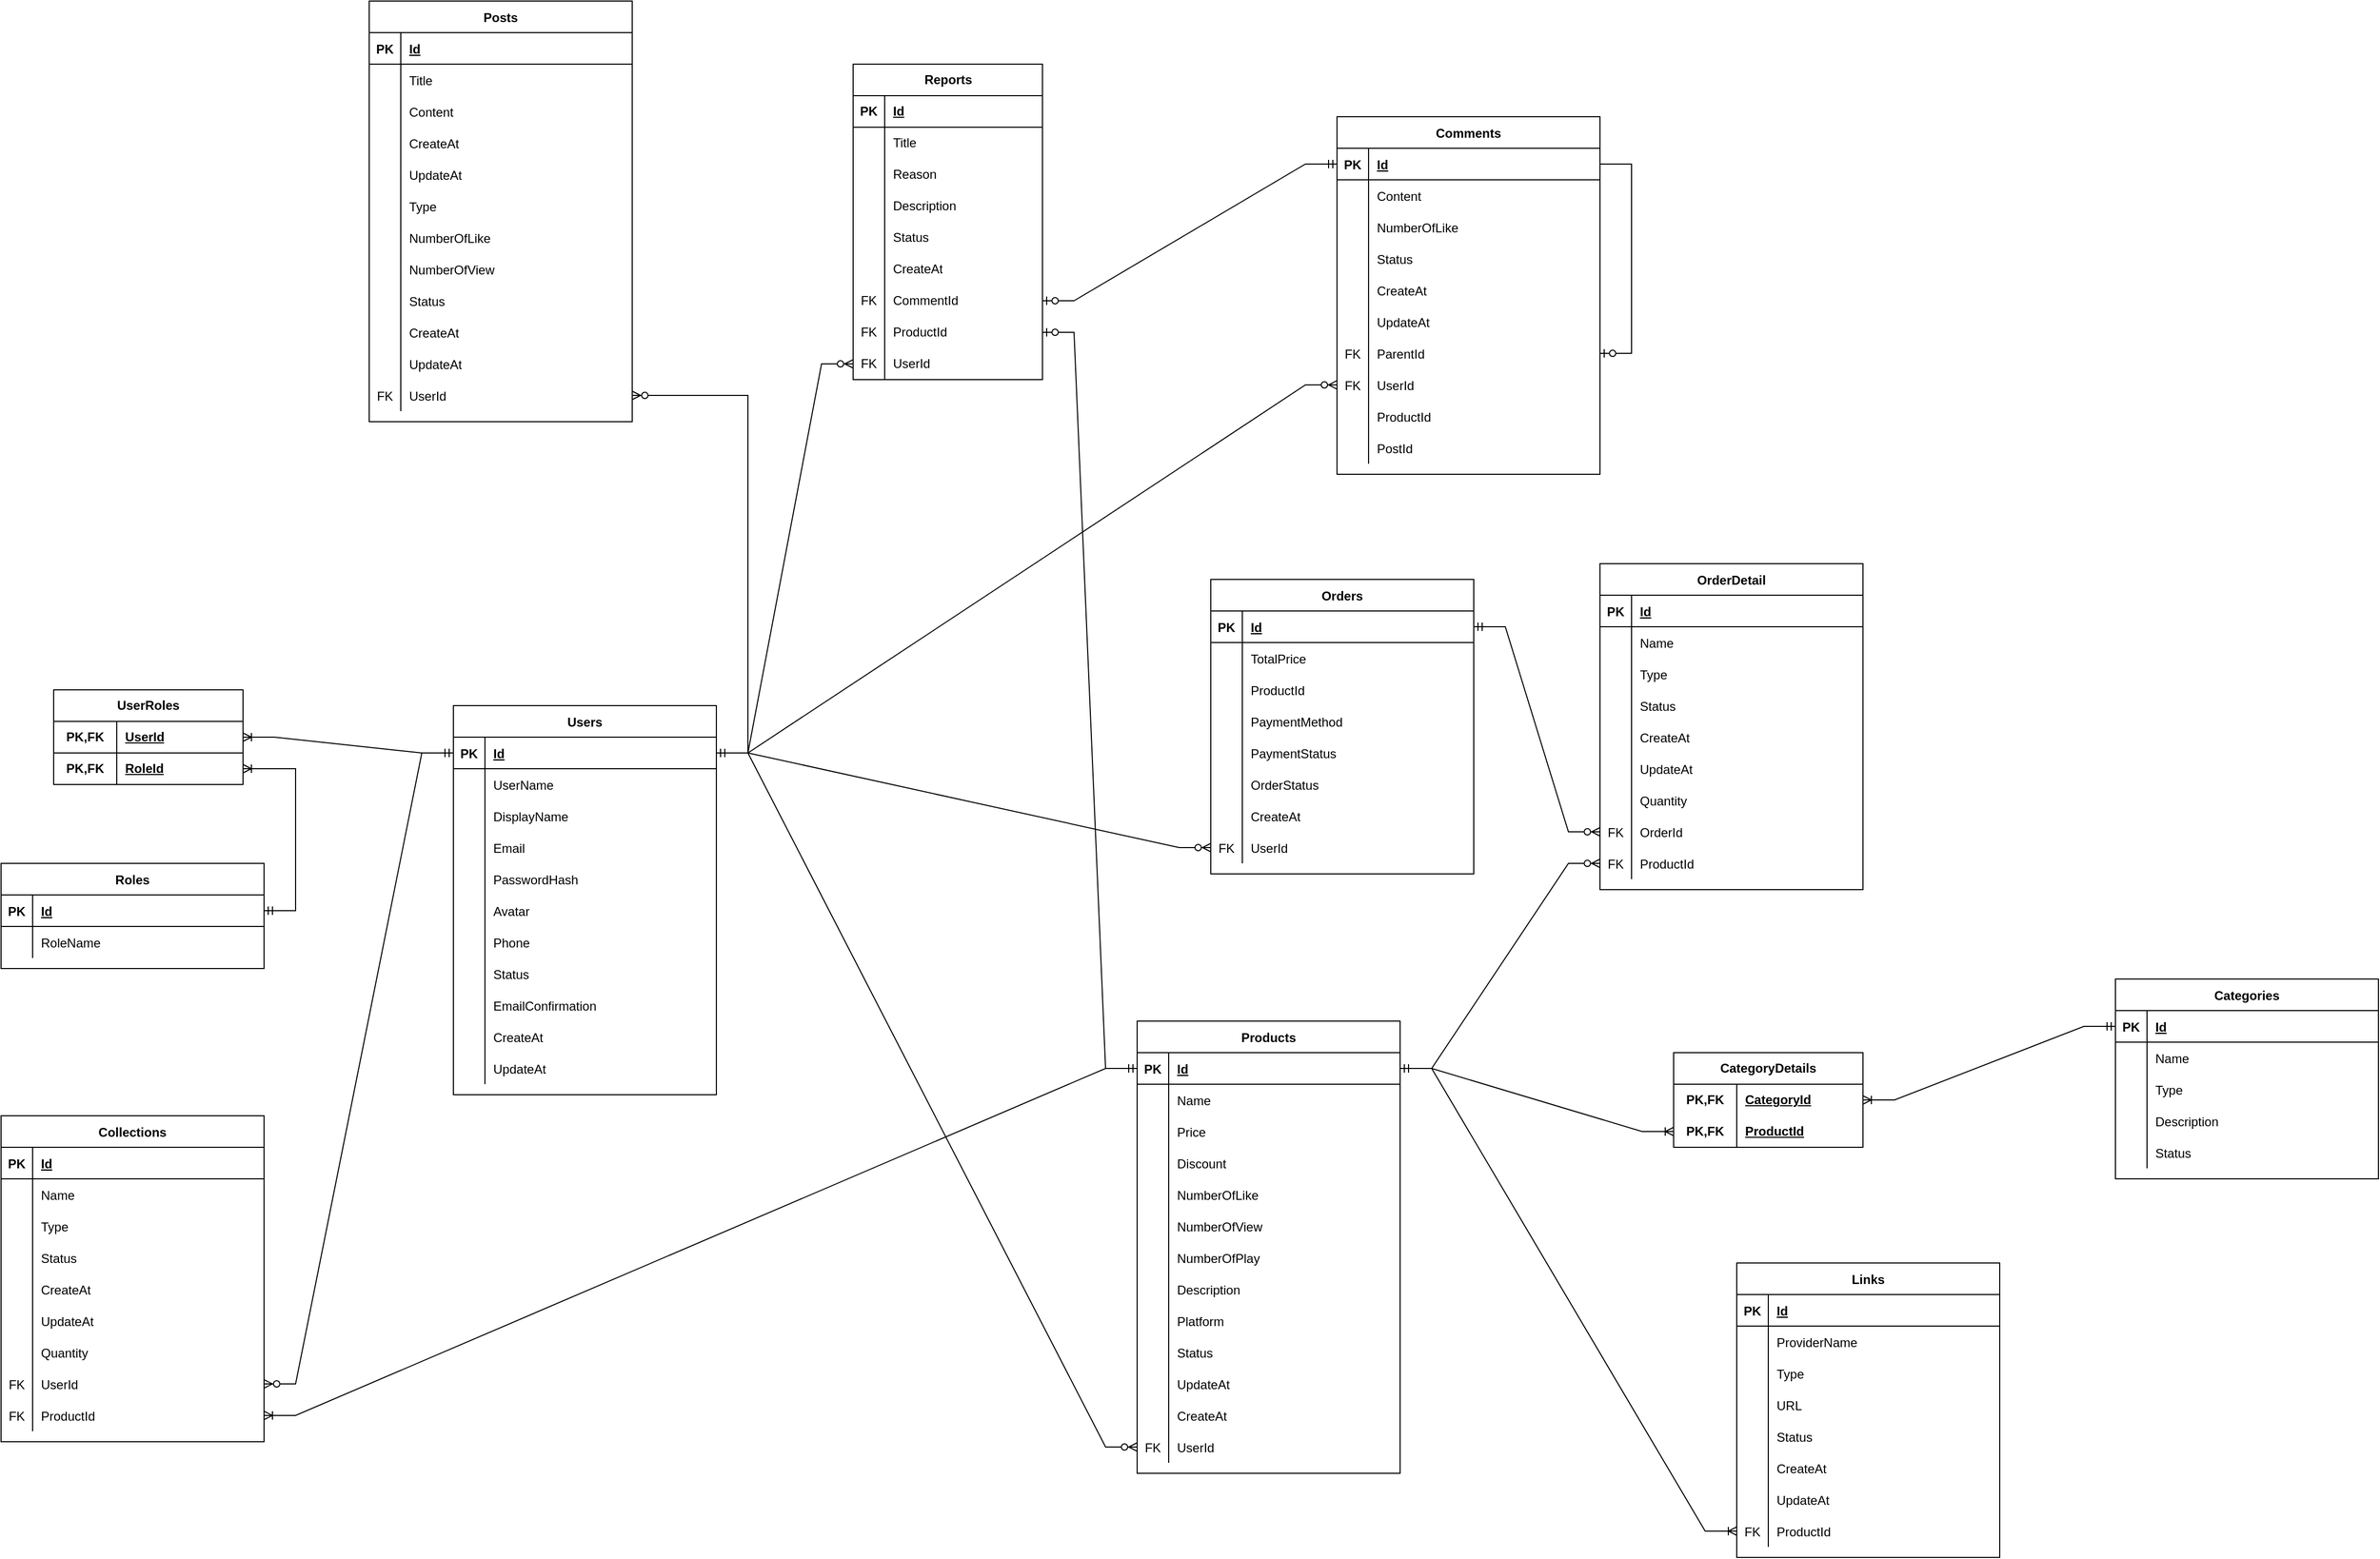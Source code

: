 <mxfile version="24.7.16" pages="3">
  <diagram id="R2lEEEUBdFMjLlhIrx00" name="ERD">
    <mxGraphModel dx="3567" dy="3082" grid="1" gridSize="10" guides="1" tooltips="1" connect="1" arrows="1" fold="1" page="1" pageScale="1" pageWidth="850" pageHeight="1100" math="0" shadow="0" extFonts="Permanent Marker^https://fonts.googleapis.com/css?family=Permanent+Marker">
      <root>
        <mxCell id="0" />
        <mxCell id="1" parent="0" />
        <mxCell id="C-vyLk0tnHw3VtMMgP7b-2" value="Orders" style="shape=table;startSize=30;container=1;collapsible=1;childLayout=tableLayout;fixedRows=1;rowLines=0;fontStyle=1;align=center;resizeLast=1;" parent="1" vertex="1">
          <mxGeometry x="-410" y="-620" width="250" height="280" as="geometry" />
        </mxCell>
        <mxCell id="C-vyLk0tnHw3VtMMgP7b-3" value="" style="shape=partialRectangle;collapsible=0;dropTarget=0;pointerEvents=0;fillColor=none;points=[[0,0.5],[1,0.5]];portConstraint=eastwest;top=0;left=0;right=0;bottom=1;" parent="C-vyLk0tnHw3VtMMgP7b-2" vertex="1">
          <mxGeometry y="30" width="250" height="30" as="geometry" />
        </mxCell>
        <mxCell id="C-vyLk0tnHw3VtMMgP7b-4" value="PK" style="shape=partialRectangle;overflow=hidden;connectable=0;fillColor=none;top=0;left=0;bottom=0;right=0;fontStyle=1;" parent="C-vyLk0tnHw3VtMMgP7b-3" vertex="1">
          <mxGeometry width="30" height="30" as="geometry">
            <mxRectangle width="30" height="30" as="alternateBounds" />
          </mxGeometry>
        </mxCell>
        <mxCell id="C-vyLk0tnHw3VtMMgP7b-5" value="Id" style="shape=partialRectangle;overflow=hidden;connectable=0;fillColor=none;top=0;left=0;bottom=0;right=0;align=left;spacingLeft=6;fontStyle=5;" parent="C-vyLk0tnHw3VtMMgP7b-3" vertex="1">
          <mxGeometry x="30" width="220" height="30" as="geometry">
            <mxRectangle width="220" height="30" as="alternateBounds" />
          </mxGeometry>
        </mxCell>
        <mxCell id="C-vyLk0tnHw3VtMMgP7b-6" value="" style="shape=partialRectangle;collapsible=0;dropTarget=0;pointerEvents=0;fillColor=none;points=[[0,0.5],[1,0.5]];portConstraint=eastwest;top=0;left=0;right=0;bottom=0;" parent="C-vyLk0tnHw3VtMMgP7b-2" vertex="1">
          <mxGeometry y="60" width="250" height="30" as="geometry" />
        </mxCell>
        <mxCell id="C-vyLk0tnHw3VtMMgP7b-7" value="" style="shape=partialRectangle;overflow=hidden;connectable=0;fillColor=none;top=0;left=0;bottom=0;right=0;" parent="C-vyLk0tnHw3VtMMgP7b-6" vertex="1">
          <mxGeometry width="30" height="30" as="geometry">
            <mxRectangle width="30" height="30" as="alternateBounds" />
          </mxGeometry>
        </mxCell>
        <mxCell id="C-vyLk0tnHw3VtMMgP7b-8" value="TotalPrice" style="shape=partialRectangle;overflow=hidden;connectable=0;fillColor=none;top=0;left=0;bottom=0;right=0;align=left;spacingLeft=6;" parent="C-vyLk0tnHw3VtMMgP7b-6" vertex="1">
          <mxGeometry x="30" width="220" height="30" as="geometry">
            <mxRectangle width="220" height="30" as="alternateBounds" />
          </mxGeometry>
        </mxCell>
        <mxCell id="C-vyLk0tnHw3VtMMgP7b-9" value="" style="shape=partialRectangle;collapsible=0;dropTarget=0;pointerEvents=0;fillColor=none;points=[[0,0.5],[1,0.5]];portConstraint=eastwest;top=0;left=0;right=0;bottom=0;" parent="C-vyLk0tnHw3VtMMgP7b-2" vertex="1">
          <mxGeometry y="90" width="250" height="30" as="geometry" />
        </mxCell>
        <mxCell id="C-vyLk0tnHw3VtMMgP7b-10" value="" style="shape=partialRectangle;overflow=hidden;connectable=0;fillColor=none;top=0;left=0;bottom=0;right=0;" parent="C-vyLk0tnHw3VtMMgP7b-9" vertex="1">
          <mxGeometry width="30" height="30" as="geometry">
            <mxRectangle width="30" height="30" as="alternateBounds" />
          </mxGeometry>
        </mxCell>
        <mxCell id="C-vyLk0tnHw3VtMMgP7b-11" value="ProductId" style="shape=partialRectangle;overflow=hidden;connectable=0;fillColor=none;top=0;left=0;bottom=0;right=0;align=left;spacingLeft=6;" parent="C-vyLk0tnHw3VtMMgP7b-9" vertex="1">
          <mxGeometry x="30" width="220" height="30" as="geometry">
            <mxRectangle width="220" height="30" as="alternateBounds" />
          </mxGeometry>
        </mxCell>
        <mxCell id="dG1rvmGHPo0hxSBDHyah-11" value="" style="shape=partialRectangle;collapsible=0;dropTarget=0;pointerEvents=0;fillColor=none;points=[[0,0.5],[1,0.5]];portConstraint=eastwest;top=0;left=0;right=0;bottom=0;" parent="C-vyLk0tnHw3VtMMgP7b-2" vertex="1">
          <mxGeometry y="120" width="250" height="30" as="geometry" />
        </mxCell>
        <mxCell id="dG1rvmGHPo0hxSBDHyah-12" value="" style="shape=partialRectangle;overflow=hidden;connectable=0;fillColor=none;top=0;left=0;bottom=0;right=0;" parent="dG1rvmGHPo0hxSBDHyah-11" vertex="1">
          <mxGeometry width="30" height="30" as="geometry">
            <mxRectangle width="30" height="30" as="alternateBounds" />
          </mxGeometry>
        </mxCell>
        <mxCell id="dG1rvmGHPo0hxSBDHyah-13" value="PaymentMethod" style="shape=partialRectangle;overflow=hidden;connectable=0;fillColor=none;top=0;left=0;bottom=0;right=0;align=left;spacingLeft=6;" parent="dG1rvmGHPo0hxSBDHyah-11" vertex="1">
          <mxGeometry x="30" width="220" height="30" as="geometry">
            <mxRectangle width="220" height="30" as="alternateBounds" />
          </mxGeometry>
        </mxCell>
        <mxCell id="dG1rvmGHPo0hxSBDHyah-14" value="" style="shape=partialRectangle;collapsible=0;dropTarget=0;pointerEvents=0;fillColor=none;points=[[0,0.5],[1,0.5]];portConstraint=eastwest;top=0;left=0;right=0;bottom=0;" parent="C-vyLk0tnHw3VtMMgP7b-2" vertex="1">
          <mxGeometry y="150" width="250" height="30" as="geometry" />
        </mxCell>
        <mxCell id="dG1rvmGHPo0hxSBDHyah-15" value="" style="shape=partialRectangle;overflow=hidden;connectable=0;fillColor=none;top=0;left=0;bottom=0;right=0;" parent="dG1rvmGHPo0hxSBDHyah-14" vertex="1">
          <mxGeometry width="30" height="30" as="geometry">
            <mxRectangle width="30" height="30" as="alternateBounds" />
          </mxGeometry>
        </mxCell>
        <mxCell id="dG1rvmGHPo0hxSBDHyah-16" value="PaymentStatus" style="shape=partialRectangle;overflow=hidden;connectable=0;fillColor=none;top=0;left=0;bottom=0;right=0;align=left;spacingLeft=6;" parent="dG1rvmGHPo0hxSBDHyah-14" vertex="1">
          <mxGeometry x="30" width="220" height="30" as="geometry">
            <mxRectangle width="220" height="30" as="alternateBounds" />
          </mxGeometry>
        </mxCell>
        <mxCell id="dG1rvmGHPo0hxSBDHyah-17" value="" style="shape=partialRectangle;collapsible=0;dropTarget=0;pointerEvents=0;fillColor=none;points=[[0,0.5],[1,0.5]];portConstraint=eastwest;top=0;left=0;right=0;bottom=0;" parent="C-vyLk0tnHw3VtMMgP7b-2" vertex="1">
          <mxGeometry y="180" width="250" height="30" as="geometry" />
        </mxCell>
        <mxCell id="dG1rvmGHPo0hxSBDHyah-18" value="" style="shape=partialRectangle;overflow=hidden;connectable=0;fillColor=none;top=0;left=0;bottom=0;right=0;" parent="dG1rvmGHPo0hxSBDHyah-17" vertex="1">
          <mxGeometry width="30" height="30" as="geometry">
            <mxRectangle width="30" height="30" as="alternateBounds" />
          </mxGeometry>
        </mxCell>
        <mxCell id="dG1rvmGHPo0hxSBDHyah-19" value="OrderStatus" style="shape=partialRectangle;overflow=hidden;connectable=0;fillColor=none;top=0;left=0;bottom=0;right=0;align=left;spacingLeft=6;" parent="dG1rvmGHPo0hxSBDHyah-17" vertex="1">
          <mxGeometry x="30" width="220" height="30" as="geometry">
            <mxRectangle width="220" height="30" as="alternateBounds" />
          </mxGeometry>
        </mxCell>
        <mxCell id="dG1rvmGHPo0hxSBDHyah-23" value="" style="shape=partialRectangle;collapsible=0;dropTarget=0;pointerEvents=0;fillColor=none;points=[[0,0.5],[1,0.5]];portConstraint=eastwest;top=0;left=0;right=0;bottom=0;" parent="C-vyLk0tnHw3VtMMgP7b-2" vertex="1">
          <mxGeometry y="210" width="250" height="30" as="geometry" />
        </mxCell>
        <mxCell id="dG1rvmGHPo0hxSBDHyah-24" value="" style="shape=partialRectangle;overflow=hidden;connectable=0;fillColor=none;top=0;left=0;bottom=0;right=0;" parent="dG1rvmGHPo0hxSBDHyah-23" vertex="1">
          <mxGeometry width="30" height="30" as="geometry">
            <mxRectangle width="30" height="30" as="alternateBounds" />
          </mxGeometry>
        </mxCell>
        <mxCell id="dG1rvmGHPo0hxSBDHyah-25" value="CreateAt" style="shape=partialRectangle;overflow=hidden;connectable=0;fillColor=none;top=0;left=0;bottom=0;right=0;align=left;spacingLeft=6;" parent="dG1rvmGHPo0hxSBDHyah-23" vertex="1">
          <mxGeometry x="30" width="220" height="30" as="geometry">
            <mxRectangle width="220" height="30" as="alternateBounds" />
          </mxGeometry>
        </mxCell>
        <mxCell id="lQ6aluvmCR328Puw67HA-119" value="" style="shape=partialRectangle;collapsible=0;dropTarget=0;pointerEvents=0;fillColor=none;points=[[0,0.5],[1,0.5]];portConstraint=eastwest;top=0;left=0;right=0;bottom=0;" parent="C-vyLk0tnHw3VtMMgP7b-2" vertex="1">
          <mxGeometry y="240" width="250" height="30" as="geometry" />
        </mxCell>
        <mxCell id="lQ6aluvmCR328Puw67HA-120" value="FK" style="shape=partialRectangle;overflow=hidden;connectable=0;fillColor=none;top=0;left=0;bottom=0;right=0;" parent="lQ6aluvmCR328Puw67HA-119" vertex="1">
          <mxGeometry width="30" height="30" as="geometry">
            <mxRectangle width="30" height="30" as="alternateBounds" />
          </mxGeometry>
        </mxCell>
        <mxCell id="lQ6aluvmCR328Puw67HA-121" value="UserId" style="shape=partialRectangle;overflow=hidden;connectable=0;fillColor=none;top=0;left=0;bottom=0;right=0;align=left;spacingLeft=6;" parent="lQ6aluvmCR328Puw67HA-119" vertex="1">
          <mxGeometry x="30" width="220" height="30" as="geometry">
            <mxRectangle width="220" height="30" as="alternateBounds" />
          </mxGeometry>
        </mxCell>
        <mxCell id="C-vyLk0tnHw3VtMMgP7b-13" value="Products" style="shape=table;startSize=30;container=1;collapsible=1;childLayout=tableLayout;fixedRows=1;rowLines=0;fontStyle=1;align=center;resizeLast=1;" parent="1" vertex="1">
          <mxGeometry x="-480" y="-200" width="250" height="430" as="geometry" />
        </mxCell>
        <mxCell id="C-vyLk0tnHw3VtMMgP7b-14" value="" style="shape=partialRectangle;collapsible=0;dropTarget=0;pointerEvents=0;fillColor=none;points=[[0,0.5],[1,0.5]];portConstraint=eastwest;top=0;left=0;right=0;bottom=1;" parent="C-vyLk0tnHw3VtMMgP7b-13" vertex="1">
          <mxGeometry y="30" width="250" height="30" as="geometry" />
        </mxCell>
        <mxCell id="C-vyLk0tnHw3VtMMgP7b-15" value="PK" style="shape=partialRectangle;overflow=hidden;connectable=0;fillColor=none;top=0;left=0;bottom=0;right=0;fontStyle=1;" parent="C-vyLk0tnHw3VtMMgP7b-14" vertex="1">
          <mxGeometry width="30" height="30" as="geometry">
            <mxRectangle width="30" height="30" as="alternateBounds" />
          </mxGeometry>
        </mxCell>
        <mxCell id="C-vyLk0tnHw3VtMMgP7b-16" value="Id" style="shape=partialRectangle;overflow=hidden;connectable=0;fillColor=none;top=0;left=0;bottom=0;right=0;align=left;spacingLeft=6;fontStyle=5;" parent="C-vyLk0tnHw3VtMMgP7b-14" vertex="1">
          <mxGeometry x="30" width="220" height="30" as="geometry">
            <mxRectangle width="220" height="30" as="alternateBounds" />
          </mxGeometry>
        </mxCell>
        <mxCell id="C-vyLk0tnHw3VtMMgP7b-17" value="" style="shape=partialRectangle;collapsible=0;dropTarget=0;pointerEvents=0;fillColor=none;points=[[0,0.5],[1,0.5]];portConstraint=eastwest;top=0;left=0;right=0;bottom=0;" parent="C-vyLk0tnHw3VtMMgP7b-13" vertex="1">
          <mxGeometry y="60" width="250" height="30" as="geometry" />
        </mxCell>
        <mxCell id="C-vyLk0tnHw3VtMMgP7b-18" value="" style="shape=partialRectangle;overflow=hidden;connectable=0;fillColor=none;top=0;left=0;bottom=0;right=0;" parent="C-vyLk0tnHw3VtMMgP7b-17" vertex="1">
          <mxGeometry width="30" height="30" as="geometry">
            <mxRectangle width="30" height="30" as="alternateBounds" />
          </mxGeometry>
        </mxCell>
        <mxCell id="C-vyLk0tnHw3VtMMgP7b-19" value="Name" style="shape=partialRectangle;overflow=hidden;connectable=0;fillColor=none;top=0;left=0;bottom=0;right=0;align=left;spacingLeft=6;" parent="C-vyLk0tnHw3VtMMgP7b-17" vertex="1">
          <mxGeometry x="30" width="220" height="30" as="geometry">
            <mxRectangle width="220" height="30" as="alternateBounds" />
          </mxGeometry>
        </mxCell>
        <mxCell id="C-vyLk0tnHw3VtMMgP7b-20" value="" style="shape=partialRectangle;collapsible=0;dropTarget=0;pointerEvents=0;fillColor=none;points=[[0,0.5],[1,0.5]];portConstraint=eastwest;top=0;left=0;right=0;bottom=0;" parent="C-vyLk0tnHw3VtMMgP7b-13" vertex="1">
          <mxGeometry y="90" width="250" height="30" as="geometry" />
        </mxCell>
        <mxCell id="C-vyLk0tnHw3VtMMgP7b-21" value="" style="shape=partialRectangle;overflow=hidden;connectable=0;fillColor=none;top=0;left=0;bottom=0;right=0;" parent="C-vyLk0tnHw3VtMMgP7b-20" vertex="1">
          <mxGeometry width="30" height="30" as="geometry">
            <mxRectangle width="30" height="30" as="alternateBounds" />
          </mxGeometry>
        </mxCell>
        <mxCell id="C-vyLk0tnHw3VtMMgP7b-22" value="Price" style="shape=partialRectangle;overflow=hidden;connectable=0;fillColor=none;top=0;left=0;bottom=0;right=0;align=left;spacingLeft=6;" parent="C-vyLk0tnHw3VtMMgP7b-20" vertex="1">
          <mxGeometry x="30" width="220" height="30" as="geometry">
            <mxRectangle width="220" height="30" as="alternateBounds" />
          </mxGeometry>
        </mxCell>
        <mxCell id="1Dr5Wn48vp1fXAIpc7qz-26" value="" style="shape=partialRectangle;collapsible=0;dropTarget=0;pointerEvents=0;fillColor=none;points=[[0,0.5],[1,0.5]];portConstraint=eastwest;top=0;left=0;right=0;bottom=0;" parent="C-vyLk0tnHw3VtMMgP7b-13" vertex="1">
          <mxGeometry y="120" width="250" height="30" as="geometry" />
        </mxCell>
        <mxCell id="1Dr5Wn48vp1fXAIpc7qz-27" value="" style="shape=partialRectangle;overflow=hidden;connectable=0;fillColor=none;top=0;left=0;bottom=0;right=0;" parent="1Dr5Wn48vp1fXAIpc7qz-26" vertex="1">
          <mxGeometry width="30" height="30" as="geometry">
            <mxRectangle width="30" height="30" as="alternateBounds" />
          </mxGeometry>
        </mxCell>
        <mxCell id="1Dr5Wn48vp1fXAIpc7qz-28" value="Discount" style="shape=partialRectangle;overflow=hidden;connectable=0;fillColor=none;top=0;left=0;bottom=0;right=0;align=left;spacingLeft=6;" parent="1Dr5Wn48vp1fXAIpc7qz-26" vertex="1">
          <mxGeometry x="30" width="220" height="30" as="geometry">
            <mxRectangle width="220" height="30" as="alternateBounds" />
          </mxGeometry>
        </mxCell>
        <mxCell id="1Dr5Wn48vp1fXAIpc7qz-29" value="" style="shape=partialRectangle;collapsible=0;dropTarget=0;pointerEvents=0;fillColor=none;points=[[0,0.5],[1,0.5]];portConstraint=eastwest;top=0;left=0;right=0;bottom=0;" parent="C-vyLk0tnHw3VtMMgP7b-13" vertex="1">
          <mxGeometry y="150" width="250" height="30" as="geometry" />
        </mxCell>
        <mxCell id="1Dr5Wn48vp1fXAIpc7qz-30" value="" style="shape=partialRectangle;overflow=hidden;connectable=0;fillColor=none;top=0;left=0;bottom=0;right=0;" parent="1Dr5Wn48vp1fXAIpc7qz-29" vertex="1">
          <mxGeometry width="30" height="30" as="geometry">
            <mxRectangle width="30" height="30" as="alternateBounds" />
          </mxGeometry>
        </mxCell>
        <mxCell id="1Dr5Wn48vp1fXAIpc7qz-31" value="NumberOfLike" style="shape=partialRectangle;overflow=hidden;connectable=0;fillColor=none;top=0;left=0;bottom=0;right=0;align=left;spacingLeft=6;" parent="1Dr5Wn48vp1fXAIpc7qz-29" vertex="1">
          <mxGeometry x="30" width="220" height="30" as="geometry">
            <mxRectangle width="220" height="30" as="alternateBounds" />
          </mxGeometry>
        </mxCell>
        <mxCell id="1Dr5Wn48vp1fXAIpc7qz-35" value="" style="shape=partialRectangle;collapsible=0;dropTarget=0;pointerEvents=0;fillColor=none;points=[[0,0.5],[1,0.5]];portConstraint=eastwest;top=0;left=0;right=0;bottom=0;" parent="C-vyLk0tnHw3VtMMgP7b-13" vertex="1">
          <mxGeometry y="180" width="250" height="30" as="geometry" />
        </mxCell>
        <mxCell id="1Dr5Wn48vp1fXAIpc7qz-36" value="" style="shape=partialRectangle;overflow=hidden;connectable=0;fillColor=none;top=0;left=0;bottom=0;right=0;" parent="1Dr5Wn48vp1fXAIpc7qz-35" vertex="1">
          <mxGeometry width="30" height="30" as="geometry">
            <mxRectangle width="30" height="30" as="alternateBounds" />
          </mxGeometry>
        </mxCell>
        <mxCell id="1Dr5Wn48vp1fXAIpc7qz-37" value="NumberOfView" style="shape=partialRectangle;overflow=hidden;connectable=0;fillColor=none;top=0;left=0;bottom=0;right=0;align=left;spacingLeft=6;" parent="1Dr5Wn48vp1fXAIpc7qz-35" vertex="1">
          <mxGeometry x="30" width="220" height="30" as="geometry">
            <mxRectangle width="220" height="30" as="alternateBounds" />
          </mxGeometry>
        </mxCell>
        <mxCell id="1Dr5Wn48vp1fXAIpc7qz-38" value="" style="shape=partialRectangle;collapsible=0;dropTarget=0;pointerEvents=0;fillColor=none;points=[[0,0.5],[1,0.5]];portConstraint=eastwest;top=0;left=0;right=0;bottom=0;" parent="C-vyLk0tnHw3VtMMgP7b-13" vertex="1">
          <mxGeometry y="210" width="250" height="30" as="geometry" />
        </mxCell>
        <mxCell id="1Dr5Wn48vp1fXAIpc7qz-39" value="" style="shape=partialRectangle;overflow=hidden;connectable=0;fillColor=none;top=0;left=0;bottom=0;right=0;" parent="1Dr5Wn48vp1fXAIpc7qz-38" vertex="1">
          <mxGeometry width="30" height="30" as="geometry">
            <mxRectangle width="30" height="30" as="alternateBounds" />
          </mxGeometry>
        </mxCell>
        <mxCell id="1Dr5Wn48vp1fXAIpc7qz-40" value="NumberOfPlay" style="shape=partialRectangle;overflow=hidden;connectable=0;fillColor=none;top=0;left=0;bottom=0;right=0;align=left;spacingLeft=6;" parent="1Dr5Wn48vp1fXAIpc7qz-38" vertex="1">
          <mxGeometry x="30" width="220" height="30" as="geometry">
            <mxRectangle width="220" height="30" as="alternateBounds" />
          </mxGeometry>
        </mxCell>
        <mxCell id="1Dr5Wn48vp1fXAIpc7qz-51" value="" style="shape=partialRectangle;collapsible=0;dropTarget=0;pointerEvents=0;fillColor=none;points=[[0,0.5],[1,0.5]];portConstraint=eastwest;top=0;left=0;right=0;bottom=0;" parent="C-vyLk0tnHw3VtMMgP7b-13" vertex="1">
          <mxGeometry y="240" width="250" height="30" as="geometry" />
        </mxCell>
        <mxCell id="1Dr5Wn48vp1fXAIpc7qz-52" value="" style="shape=partialRectangle;overflow=hidden;connectable=0;fillColor=none;top=0;left=0;bottom=0;right=0;" parent="1Dr5Wn48vp1fXAIpc7qz-51" vertex="1">
          <mxGeometry width="30" height="30" as="geometry">
            <mxRectangle width="30" height="30" as="alternateBounds" />
          </mxGeometry>
        </mxCell>
        <mxCell id="1Dr5Wn48vp1fXAIpc7qz-53" value="Description" style="shape=partialRectangle;overflow=hidden;connectable=0;fillColor=none;top=0;left=0;bottom=0;right=0;align=left;spacingLeft=6;" parent="1Dr5Wn48vp1fXAIpc7qz-51" vertex="1">
          <mxGeometry x="30" width="220" height="30" as="geometry">
            <mxRectangle width="220" height="30" as="alternateBounds" />
          </mxGeometry>
        </mxCell>
        <mxCell id="1Dr5Wn48vp1fXAIpc7qz-54" value="" style="shape=partialRectangle;collapsible=0;dropTarget=0;pointerEvents=0;fillColor=none;points=[[0,0.5],[1,0.5]];portConstraint=eastwest;top=0;left=0;right=0;bottom=0;" parent="C-vyLk0tnHw3VtMMgP7b-13" vertex="1">
          <mxGeometry y="270" width="250" height="30" as="geometry" />
        </mxCell>
        <mxCell id="1Dr5Wn48vp1fXAIpc7qz-55" value="" style="shape=partialRectangle;overflow=hidden;connectable=0;fillColor=none;top=0;left=0;bottom=0;right=0;" parent="1Dr5Wn48vp1fXAIpc7qz-54" vertex="1">
          <mxGeometry width="30" height="30" as="geometry">
            <mxRectangle width="30" height="30" as="alternateBounds" />
          </mxGeometry>
        </mxCell>
        <mxCell id="1Dr5Wn48vp1fXAIpc7qz-56" value="Platform" style="shape=partialRectangle;overflow=hidden;connectable=0;fillColor=none;top=0;left=0;bottom=0;right=0;align=left;spacingLeft=6;" parent="1Dr5Wn48vp1fXAIpc7qz-54" vertex="1">
          <mxGeometry x="30" width="220" height="30" as="geometry">
            <mxRectangle width="220" height="30" as="alternateBounds" />
          </mxGeometry>
        </mxCell>
        <mxCell id="1Dr5Wn48vp1fXAIpc7qz-60" value="" style="shape=partialRectangle;collapsible=0;dropTarget=0;pointerEvents=0;fillColor=none;points=[[0,0.5],[1,0.5]];portConstraint=eastwest;top=0;left=0;right=0;bottom=0;" parent="C-vyLk0tnHw3VtMMgP7b-13" vertex="1">
          <mxGeometry y="300" width="250" height="30" as="geometry" />
        </mxCell>
        <mxCell id="1Dr5Wn48vp1fXAIpc7qz-61" value="" style="shape=partialRectangle;overflow=hidden;connectable=0;fillColor=none;top=0;left=0;bottom=0;right=0;" parent="1Dr5Wn48vp1fXAIpc7qz-60" vertex="1">
          <mxGeometry width="30" height="30" as="geometry">
            <mxRectangle width="30" height="30" as="alternateBounds" />
          </mxGeometry>
        </mxCell>
        <mxCell id="1Dr5Wn48vp1fXAIpc7qz-62" value="Status" style="shape=partialRectangle;overflow=hidden;connectable=0;fillColor=none;top=0;left=0;bottom=0;right=0;align=left;spacingLeft=6;" parent="1Dr5Wn48vp1fXAIpc7qz-60" vertex="1">
          <mxGeometry x="30" width="220" height="30" as="geometry">
            <mxRectangle width="220" height="30" as="alternateBounds" />
          </mxGeometry>
        </mxCell>
        <mxCell id="1Dr5Wn48vp1fXAIpc7qz-48" value="" style="shape=partialRectangle;collapsible=0;dropTarget=0;pointerEvents=0;fillColor=none;points=[[0,0.5],[1,0.5]];portConstraint=eastwest;top=0;left=0;right=0;bottom=0;" parent="C-vyLk0tnHw3VtMMgP7b-13" vertex="1">
          <mxGeometry y="330" width="250" height="30" as="geometry" />
        </mxCell>
        <mxCell id="1Dr5Wn48vp1fXAIpc7qz-49" value="" style="shape=partialRectangle;overflow=hidden;connectable=0;fillColor=none;top=0;left=0;bottom=0;right=0;" parent="1Dr5Wn48vp1fXAIpc7qz-48" vertex="1">
          <mxGeometry width="30" height="30" as="geometry">
            <mxRectangle width="30" height="30" as="alternateBounds" />
          </mxGeometry>
        </mxCell>
        <mxCell id="1Dr5Wn48vp1fXAIpc7qz-50" value="UpdateAt" style="shape=partialRectangle;overflow=hidden;connectable=0;fillColor=none;top=0;left=0;bottom=0;right=0;align=left;spacingLeft=6;" parent="1Dr5Wn48vp1fXAIpc7qz-48" vertex="1">
          <mxGeometry x="30" width="220" height="30" as="geometry">
            <mxRectangle width="220" height="30" as="alternateBounds" />
          </mxGeometry>
        </mxCell>
        <mxCell id="1Dr5Wn48vp1fXAIpc7qz-45" value="" style="shape=partialRectangle;collapsible=0;dropTarget=0;pointerEvents=0;fillColor=none;points=[[0,0.5],[1,0.5]];portConstraint=eastwest;top=0;left=0;right=0;bottom=0;" parent="C-vyLk0tnHw3VtMMgP7b-13" vertex="1">
          <mxGeometry y="360" width="250" height="30" as="geometry" />
        </mxCell>
        <mxCell id="1Dr5Wn48vp1fXAIpc7qz-46" value="" style="shape=partialRectangle;overflow=hidden;connectable=0;fillColor=none;top=0;left=0;bottom=0;right=0;" parent="1Dr5Wn48vp1fXAIpc7qz-45" vertex="1">
          <mxGeometry width="30" height="30" as="geometry">
            <mxRectangle width="30" height="30" as="alternateBounds" />
          </mxGeometry>
        </mxCell>
        <mxCell id="1Dr5Wn48vp1fXAIpc7qz-47" value="CreateAt" style="shape=partialRectangle;overflow=hidden;connectable=0;fillColor=none;top=0;left=0;bottom=0;right=0;align=left;spacingLeft=6;" parent="1Dr5Wn48vp1fXAIpc7qz-45" vertex="1">
          <mxGeometry x="30" width="220" height="30" as="geometry">
            <mxRectangle width="220" height="30" as="alternateBounds" />
          </mxGeometry>
        </mxCell>
        <mxCell id="1Dr5Wn48vp1fXAIpc7qz-42" value="" style="shape=partialRectangle;collapsible=0;dropTarget=0;pointerEvents=0;fillColor=none;points=[[0,0.5],[1,0.5]];portConstraint=eastwest;top=0;left=0;right=0;bottom=0;" parent="C-vyLk0tnHw3VtMMgP7b-13" vertex="1">
          <mxGeometry y="390" width="250" height="30" as="geometry" />
        </mxCell>
        <mxCell id="1Dr5Wn48vp1fXAIpc7qz-43" value="FK" style="shape=partialRectangle;overflow=hidden;connectable=0;fillColor=none;top=0;left=0;bottom=0;right=0;" parent="1Dr5Wn48vp1fXAIpc7qz-42" vertex="1">
          <mxGeometry width="30" height="30" as="geometry">
            <mxRectangle width="30" height="30" as="alternateBounds" />
          </mxGeometry>
        </mxCell>
        <mxCell id="1Dr5Wn48vp1fXAIpc7qz-44" value="UserId" style="shape=partialRectangle;overflow=hidden;connectable=0;fillColor=none;top=0;left=0;bottom=0;right=0;align=left;spacingLeft=6;" parent="1Dr5Wn48vp1fXAIpc7qz-42" vertex="1">
          <mxGeometry x="30" width="220" height="30" as="geometry">
            <mxRectangle width="220" height="30" as="alternateBounds" />
          </mxGeometry>
        </mxCell>
        <mxCell id="C-vyLk0tnHw3VtMMgP7b-23" value="Users" style="shape=table;startSize=30;container=1;collapsible=1;childLayout=tableLayout;fixedRows=1;rowLines=0;fontStyle=1;align=center;resizeLast=1;" parent="1" vertex="1">
          <mxGeometry x="-1130" y="-500" width="250" height="370" as="geometry" />
        </mxCell>
        <mxCell id="C-vyLk0tnHw3VtMMgP7b-24" value="" style="shape=partialRectangle;collapsible=0;dropTarget=0;pointerEvents=0;fillColor=none;points=[[0,0.5],[1,0.5]];portConstraint=eastwest;top=0;left=0;right=0;bottom=1;" parent="C-vyLk0tnHw3VtMMgP7b-23" vertex="1">
          <mxGeometry y="30" width="250" height="30" as="geometry" />
        </mxCell>
        <mxCell id="C-vyLk0tnHw3VtMMgP7b-25" value="PK" style="shape=partialRectangle;overflow=hidden;connectable=0;fillColor=none;top=0;left=0;bottom=0;right=0;fontStyle=1;" parent="C-vyLk0tnHw3VtMMgP7b-24" vertex="1">
          <mxGeometry width="30" height="30" as="geometry">
            <mxRectangle width="30" height="30" as="alternateBounds" />
          </mxGeometry>
        </mxCell>
        <mxCell id="C-vyLk0tnHw3VtMMgP7b-26" value="Id" style="shape=partialRectangle;overflow=hidden;connectable=0;fillColor=none;top=0;left=0;bottom=0;right=0;align=left;spacingLeft=6;fontStyle=5;" parent="C-vyLk0tnHw3VtMMgP7b-24" vertex="1">
          <mxGeometry x="30" width="220" height="30" as="geometry">
            <mxRectangle width="220" height="30" as="alternateBounds" />
          </mxGeometry>
        </mxCell>
        <mxCell id="C-vyLk0tnHw3VtMMgP7b-27" value="" style="shape=partialRectangle;collapsible=0;dropTarget=0;pointerEvents=0;fillColor=none;points=[[0,0.5],[1,0.5]];portConstraint=eastwest;top=0;left=0;right=0;bottom=0;" parent="C-vyLk0tnHw3VtMMgP7b-23" vertex="1">
          <mxGeometry y="60" width="250" height="30" as="geometry" />
        </mxCell>
        <mxCell id="C-vyLk0tnHw3VtMMgP7b-28" value="" style="shape=partialRectangle;overflow=hidden;connectable=0;fillColor=none;top=0;left=0;bottom=0;right=0;" parent="C-vyLk0tnHw3VtMMgP7b-27" vertex="1">
          <mxGeometry width="30" height="30" as="geometry">
            <mxRectangle width="30" height="30" as="alternateBounds" />
          </mxGeometry>
        </mxCell>
        <mxCell id="C-vyLk0tnHw3VtMMgP7b-29" value="UserName" style="shape=partialRectangle;overflow=hidden;connectable=0;fillColor=none;top=0;left=0;bottom=0;right=0;align=left;spacingLeft=6;" parent="C-vyLk0tnHw3VtMMgP7b-27" vertex="1">
          <mxGeometry x="30" width="220" height="30" as="geometry">
            <mxRectangle width="220" height="30" as="alternateBounds" />
          </mxGeometry>
        </mxCell>
        <mxCell id="aXpIA_H2Vuaz1M_FIlEh-4" value="" style="shape=partialRectangle;collapsible=0;dropTarget=0;pointerEvents=0;fillColor=none;points=[[0,0.5],[1,0.5]];portConstraint=eastwest;top=0;left=0;right=0;bottom=0;" parent="C-vyLk0tnHw3VtMMgP7b-23" vertex="1">
          <mxGeometry y="90" width="250" height="30" as="geometry" />
        </mxCell>
        <mxCell id="aXpIA_H2Vuaz1M_FIlEh-5" value="" style="shape=partialRectangle;overflow=hidden;connectable=0;fillColor=none;top=0;left=0;bottom=0;right=0;" parent="aXpIA_H2Vuaz1M_FIlEh-4" vertex="1">
          <mxGeometry width="30" height="30" as="geometry">
            <mxRectangle width="30" height="30" as="alternateBounds" />
          </mxGeometry>
        </mxCell>
        <mxCell id="aXpIA_H2Vuaz1M_FIlEh-6" value="DisplayName" style="shape=partialRectangle;overflow=hidden;connectable=0;fillColor=none;top=0;left=0;bottom=0;right=0;align=left;spacingLeft=6;" parent="aXpIA_H2Vuaz1M_FIlEh-4" vertex="1">
          <mxGeometry x="30" width="220" height="30" as="geometry">
            <mxRectangle width="220" height="30" as="alternateBounds" />
          </mxGeometry>
        </mxCell>
        <mxCell id="aXpIA_H2Vuaz1M_FIlEh-1" value="" style="shape=partialRectangle;collapsible=0;dropTarget=0;pointerEvents=0;fillColor=none;points=[[0,0.5],[1,0.5]];portConstraint=eastwest;top=0;left=0;right=0;bottom=0;" parent="C-vyLk0tnHw3VtMMgP7b-23" vertex="1">
          <mxGeometry y="120" width="250" height="30" as="geometry" />
        </mxCell>
        <mxCell id="aXpIA_H2Vuaz1M_FIlEh-2" value="" style="shape=partialRectangle;overflow=hidden;connectable=0;fillColor=none;top=0;left=0;bottom=0;right=0;" parent="aXpIA_H2Vuaz1M_FIlEh-1" vertex="1">
          <mxGeometry width="30" height="30" as="geometry">
            <mxRectangle width="30" height="30" as="alternateBounds" />
          </mxGeometry>
        </mxCell>
        <mxCell id="aXpIA_H2Vuaz1M_FIlEh-3" value="Email" style="shape=partialRectangle;overflow=hidden;connectable=0;fillColor=none;top=0;left=0;bottom=0;right=0;align=left;spacingLeft=6;" parent="aXpIA_H2Vuaz1M_FIlEh-1" vertex="1">
          <mxGeometry x="30" width="220" height="30" as="geometry">
            <mxRectangle width="220" height="30" as="alternateBounds" />
          </mxGeometry>
        </mxCell>
        <mxCell id="aXpIA_H2Vuaz1M_FIlEh-7" value="" style="shape=partialRectangle;collapsible=0;dropTarget=0;pointerEvents=0;fillColor=none;points=[[0,0.5],[1,0.5]];portConstraint=eastwest;top=0;left=0;right=0;bottom=0;" parent="C-vyLk0tnHw3VtMMgP7b-23" vertex="1">
          <mxGeometry y="150" width="250" height="30" as="geometry" />
        </mxCell>
        <mxCell id="aXpIA_H2Vuaz1M_FIlEh-8" value="" style="shape=partialRectangle;overflow=hidden;connectable=0;fillColor=none;top=0;left=0;bottom=0;right=0;" parent="aXpIA_H2Vuaz1M_FIlEh-7" vertex="1">
          <mxGeometry width="30" height="30" as="geometry">
            <mxRectangle width="30" height="30" as="alternateBounds" />
          </mxGeometry>
        </mxCell>
        <mxCell id="aXpIA_H2Vuaz1M_FIlEh-9" value="PasswordHash" style="shape=partialRectangle;overflow=hidden;connectable=0;fillColor=none;top=0;left=0;bottom=0;right=0;align=left;spacingLeft=6;" parent="aXpIA_H2Vuaz1M_FIlEh-7" vertex="1">
          <mxGeometry x="30" width="220" height="30" as="geometry">
            <mxRectangle width="220" height="30" as="alternateBounds" />
          </mxGeometry>
        </mxCell>
        <mxCell id="aXpIA_H2Vuaz1M_FIlEh-10" value="" style="shape=partialRectangle;collapsible=0;dropTarget=0;pointerEvents=0;fillColor=none;points=[[0,0.5],[1,0.5]];portConstraint=eastwest;top=0;left=0;right=0;bottom=0;" parent="C-vyLk0tnHw3VtMMgP7b-23" vertex="1">
          <mxGeometry y="180" width="250" height="30" as="geometry" />
        </mxCell>
        <mxCell id="aXpIA_H2Vuaz1M_FIlEh-11" value="" style="shape=partialRectangle;overflow=hidden;connectable=0;fillColor=none;top=0;left=0;bottom=0;right=0;" parent="aXpIA_H2Vuaz1M_FIlEh-10" vertex="1">
          <mxGeometry width="30" height="30" as="geometry">
            <mxRectangle width="30" height="30" as="alternateBounds" />
          </mxGeometry>
        </mxCell>
        <mxCell id="aXpIA_H2Vuaz1M_FIlEh-12" value="Avatar" style="shape=partialRectangle;overflow=hidden;connectable=0;fillColor=none;top=0;left=0;bottom=0;right=0;align=left;spacingLeft=6;" parent="aXpIA_H2Vuaz1M_FIlEh-10" vertex="1">
          <mxGeometry x="30" width="220" height="30" as="geometry">
            <mxRectangle width="220" height="30" as="alternateBounds" />
          </mxGeometry>
        </mxCell>
        <mxCell id="aXpIA_H2Vuaz1M_FIlEh-16" value="" style="shape=partialRectangle;collapsible=0;dropTarget=0;pointerEvents=0;fillColor=none;points=[[0,0.5],[1,0.5]];portConstraint=eastwest;top=0;left=0;right=0;bottom=0;" parent="C-vyLk0tnHw3VtMMgP7b-23" vertex="1">
          <mxGeometry y="210" width="250" height="30" as="geometry" />
        </mxCell>
        <mxCell id="aXpIA_H2Vuaz1M_FIlEh-17" value="" style="shape=partialRectangle;overflow=hidden;connectable=0;fillColor=none;top=0;left=0;bottom=0;right=0;" parent="aXpIA_H2Vuaz1M_FIlEh-16" vertex="1">
          <mxGeometry width="30" height="30" as="geometry">
            <mxRectangle width="30" height="30" as="alternateBounds" />
          </mxGeometry>
        </mxCell>
        <mxCell id="aXpIA_H2Vuaz1M_FIlEh-18" value="Phone" style="shape=partialRectangle;overflow=hidden;connectable=0;fillColor=none;top=0;left=0;bottom=0;right=0;align=left;spacingLeft=6;" parent="aXpIA_H2Vuaz1M_FIlEh-16" vertex="1">
          <mxGeometry x="30" width="220" height="30" as="geometry">
            <mxRectangle width="220" height="30" as="alternateBounds" />
          </mxGeometry>
        </mxCell>
        <mxCell id="1Dr5Wn48vp1fXAIpc7qz-63" value="" style="shape=partialRectangle;collapsible=0;dropTarget=0;pointerEvents=0;fillColor=none;points=[[0,0.5],[1,0.5]];portConstraint=eastwest;top=0;left=0;right=0;bottom=0;" parent="C-vyLk0tnHw3VtMMgP7b-23" vertex="1">
          <mxGeometry y="240" width="250" height="30" as="geometry" />
        </mxCell>
        <mxCell id="1Dr5Wn48vp1fXAIpc7qz-64" value="" style="shape=partialRectangle;overflow=hidden;connectable=0;fillColor=none;top=0;left=0;bottom=0;right=0;" parent="1Dr5Wn48vp1fXAIpc7qz-63" vertex="1">
          <mxGeometry width="30" height="30" as="geometry">
            <mxRectangle width="30" height="30" as="alternateBounds" />
          </mxGeometry>
        </mxCell>
        <mxCell id="1Dr5Wn48vp1fXAIpc7qz-65" value="Status" style="shape=partialRectangle;overflow=hidden;connectable=0;fillColor=none;top=0;left=0;bottom=0;right=0;align=left;spacingLeft=6;" parent="1Dr5Wn48vp1fXAIpc7qz-63" vertex="1">
          <mxGeometry x="30" width="220" height="30" as="geometry">
            <mxRectangle width="220" height="30" as="alternateBounds" />
          </mxGeometry>
        </mxCell>
        <mxCell id="1Dr5Wn48vp1fXAIpc7qz-66" value="" style="shape=partialRectangle;collapsible=0;dropTarget=0;pointerEvents=0;fillColor=none;points=[[0,0.5],[1,0.5]];portConstraint=eastwest;top=0;left=0;right=0;bottom=0;" parent="C-vyLk0tnHw3VtMMgP7b-23" vertex="1">
          <mxGeometry y="270" width="250" height="30" as="geometry" />
        </mxCell>
        <mxCell id="1Dr5Wn48vp1fXAIpc7qz-67" value="" style="shape=partialRectangle;overflow=hidden;connectable=0;fillColor=none;top=0;left=0;bottom=0;right=0;" parent="1Dr5Wn48vp1fXAIpc7qz-66" vertex="1">
          <mxGeometry width="30" height="30" as="geometry">
            <mxRectangle width="30" height="30" as="alternateBounds" />
          </mxGeometry>
        </mxCell>
        <mxCell id="1Dr5Wn48vp1fXAIpc7qz-68" value="EmailConfirmation" style="shape=partialRectangle;overflow=hidden;connectable=0;fillColor=none;top=0;left=0;bottom=0;right=0;align=left;spacingLeft=6;" parent="1Dr5Wn48vp1fXAIpc7qz-66" vertex="1">
          <mxGeometry x="30" width="220" height="30" as="geometry">
            <mxRectangle width="220" height="30" as="alternateBounds" />
          </mxGeometry>
        </mxCell>
        <mxCell id="aXpIA_H2Vuaz1M_FIlEh-19" value="" style="shape=partialRectangle;collapsible=0;dropTarget=0;pointerEvents=0;fillColor=none;points=[[0,0.5],[1,0.5]];portConstraint=eastwest;top=0;left=0;right=0;bottom=0;" parent="C-vyLk0tnHw3VtMMgP7b-23" vertex="1">
          <mxGeometry y="300" width="250" height="30" as="geometry" />
        </mxCell>
        <mxCell id="aXpIA_H2Vuaz1M_FIlEh-20" value="" style="shape=partialRectangle;overflow=hidden;connectable=0;fillColor=none;top=0;left=0;bottom=0;right=0;" parent="aXpIA_H2Vuaz1M_FIlEh-19" vertex="1">
          <mxGeometry width="30" height="30" as="geometry">
            <mxRectangle width="30" height="30" as="alternateBounds" />
          </mxGeometry>
        </mxCell>
        <mxCell id="aXpIA_H2Vuaz1M_FIlEh-21" value="CreateAt" style="shape=partialRectangle;overflow=hidden;connectable=0;fillColor=none;top=0;left=0;bottom=0;right=0;align=left;spacingLeft=6;" parent="aXpIA_H2Vuaz1M_FIlEh-19" vertex="1">
          <mxGeometry x="30" width="220" height="30" as="geometry">
            <mxRectangle width="220" height="30" as="alternateBounds" />
          </mxGeometry>
        </mxCell>
        <mxCell id="1Dr5Wn48vp1fXAIpc7qz-1" value="" style="shape=partialRectangle;collapsible=0;dropTarget=0;pointerEvents=0;fillColor=none;points=[[0,0.5],[1,0.5]];portConstraint=eastwest;top=0;left=0;right=0;bottom=0;" parent="C-vyLk0tnHw3VtMMgP7b-23" vertex="1">
          <mxGeometry y="330" width="250" height="30" as="geometry" />
        </mxCell>
        <mxCell id="1Dr5Wn48vp1fXAIpc7qz-2" value="" style="shape=partialRectangle;overflow=hidden;connectable=0;fillColor=none;top=0;left=0;bottom=0;right=0;" parent="1Dr5Wn48vp1fXAIpc7qz-1" vertex="1">
          <mxGeometry width="30" height="30" as="geometry">
            <mxRectangle width="30" height="30" as="alternateBounds" />
          </mxGeometry>
        </mxCell>
        <mxCell id="1Dr5Wn48vp1fXAIpc7qz-3" value="UpdateAt" style="shape=partialRectangle;overflow=hidden;connectable=0;fillColor=none;top=0;left=0;bottom=0;right=0;align=left;spacingLeft=6;" parent="1Dr5Wn48vp1fXAIpc7qz-1" vertex="1">
          <mxGeometry x="30" width="220" height="30" as="geometry">
            <mxRectangle width="220" height="30" as="alternateBounds" />
          </mxGeometry>
        </mxCell>
        <mxCell id="NhydXZ_Yz9shMUNp317F-11" value="Links" style="shape=table;startSize=30;container=1;collapsible=1;childLayout=tableLayout;fixedRows=1;rowLines=0;fontStyle=1;align=center;resizeLast=1;" parent="1" vertex="1">
          <mxGeometry x="90" y="30" width="250" height="280" as="geometry" />
        </mxCell>
        <mxCell id="NhydXZ_Yz9shMUNp317F-12" value="" style="shape=partialRectangle;collapsible=0;dropTarget=0;pointerEvents=0;fillColor=none;points=[[0,0.5],[1,0.5]];portConstraint=eastwest;top=0;left=0;right=0;bottom=1;" parent="NhydXZ_Yz9shMUNp317F-11" vertex="1">
          <mxGeometry y="30" width="250" height="30" as="geometry" />
        </mxCell>
        <mxCell id="NhydXZ_Yz9shMUNp317F-13" value="PK" style="shape=partialRectangle;overflow=hidden;connectable=0;fillColor=none;top=0;left=0;bottom=0;right=0;fontStyle=1;" parent="NhydXZ_Yz9shMUNp317F-12" vertex="1">
          <mxGeometry width="30" height="30" as="geometry">
            <mxRectangle width="30" height="30" as="alternateBounds" />
          </mxGeometry>
        </mxCell>
        <mxCell id="NhydXZ_Yz9shMUNp317F-14" value="Id" style="shape=partialRectangle;overflow=hidden;connectable=0;fillColor=none;top=0;left=0;bottom=0;right=0;align=left;spacingLeft=6;fontStyle=5;" parent="NhydXZ_Yz9shMUNp317F-12" vertex="1">
          <mxGeometry x="30" width="220" height="30" as="geometry">
            <mxRectangle width="220" height="30" as="alternateBounds" />
          </mxGeometry>
        </mxCell>
        <mxCell id="lQ6aluvmCR328Puw67HA-58" value="" style="shape=partialRectangle;collapsible=0;dropTarget=0;pointerEvents=0;fillColor=none;points=[[0,0.5],[1,0.5]];portConstraint=eastwest;top=0;left=0;right=0;bottom=0;" parent="NhydXZ_Yz9shMUNp317F-11" vertex="1">
          <mxGeometry y="60" width="250" height="30" as="geometry" />
        </mxCell>
        <mxCell id="lQ6aluvmCR328Puw67HA-59" value="" style="shape=partialRectangle;overflow=hidden;connectable=0;fillColor=none;top=0;left=0;bottom=0;right=0;" parent="lQ6aluvmCR328Puw67HA-58" vertex="1">
          <mxGeometry width="30" height="30" as="geometry">
            <mxRectangle width="30" height="30" as="alternateBounds" />
          </mxGeometry>
        </mxCell>
        <mxCell id="lQ6aluvmCR328Puw67HA-60" value="ProviderName" style="shape=partialRectangle;overflow=hidden;connectable=0;fillColor=none;top=0;left=0;bottom=0;right=0;align=left;spacingLeft=6;" parent="lQ6aluvmCR328Puw67HA-58" vertex="1">
          <mxGeometry x="30" width="220" height="30" as="geometry">
            <mxRectangle width="220" height="30" as="alternateBounds" />
          </mxGeometry>
        </mxCell>
        <mxCell id="lQ6aluvmCR328Puw67HA-73" value="" style="shape=partialRectangle;collapsible=0;dropTarget=0;pointerEvents=0;fillColor=none;points=[[0,0.5],[1,0.5]];portConstraint=eastwest;top=0;left=0;right=0;bottom=0;" parent="NhydXZ_Yz9shMUNp317F-11" vertex="1">
          <mxGeometry y="90" width="250" height="30" as="geometry" />
        </mxCell>
        <mxCell id="lQ6aluvmCR328Puw67HA-74" value="" style="shape=partialRectangle;overflow=hidden;connectable=0;fillColor=none;top=0;left=0;bottom=0;right=0;" parent="lQ6aluvmCR328Puw67HA-73" vertex="1">
          <mxGeometry width="30" height="30" as="geometry">
            <mxRectangle width="30" height="30" as="alternateBounds" />
          </mxGeometry>
        </mxCell>
        <mxCell id="lQ6aluvmCR328Puw67HA-75" value="Type" style="shape=partialRectangle;overflow=hidden;connectable=0;fillColor=none;top=0;left=0;bottom=0;right=0;align=left;spacingLeft=6;" parent="lQ6aluvmCR328Puw67HA-73" vertex="1">
          <mxGeometry x="30" width="220" height="30" as="geometry">
            <mxRectangle width="220" height="30" as="alternateBounds" />
          </mxGeometry>
        </mxCell>
        <mxCell id="NhydXZ_Yz9shMUNp317F-18" value="" style="shape=partialRectangle;collapsible=0;dropTarget=0;pointerEvents=0;fillColor=none;points=[[0,0.5],[1,0.5]];portConstraint=eastwest;top=0;left=0;right=0;bottom=0;" parent="NhydXZ_Yz9shMUNp317F-11" vertex="1">
          <mxGeometry y="120" width="250" height="30" as="geometry" />
        </mxCell>
        <mxCell id="NhydXZ_Yz9shMUNp317F-19" value="" style="shape=partialRectangle;overflow=hidden;connectable=0;fillColor=none;top=0;left=0;bottom=0;right=0;" parent="NhydXZ_Yz9shMUNp317F-18" vertex="1">
          <mxGeometry width="30" height="30" as="geometry">
            <mxRectangle width="30" height="30" as="alternateBounds" />
          </mxGeometry>
        </mxCell>
        <mxCell id="NhydXZ_Yz9shMUNp317F-20" value="URL" style="shape=partialRectangle;overflow=hidden;connectable=0;fillColor=none;top=0;left=0;bottom=0;right=0;align=left;spacingLeft=6;" parent="NhydXZ_Yz9shMUNp317F-18" vertex="1">
          <mxGeometry x="30" width="220" height="30" as="geometry">
            <mxRectangle width="220" height="30" as="alternateBounds" />
          </mxGeometry>
        </mxCell>
        <mxCell id="NhydXZ_Yz9shMUNp317F-81" value="" style="shape=partialRectangle;collapsible=0;dropTarget=0;pointerEvents=0;fillColor=none;points=[[0,0.5],[1,0.5]];portConstraint=eastwest;top=0;left=0;right=0;bottom=0;" parent="NhydXZ_Yz9shMUNp317F-11" vertex="1">
          <mxGeometry y="150" width="250" height="30" as="geometry" />
        </mxCell>
        <mxCell id="NhydXZ_Yz9shMUNp317F-82" value="" style="shape=partialRectangle;overflow=hidden;connectable=0;fillColor=none;top=0;left=0;bottom=0;right=0;" parent="NhydXZ_Yz9shMUNp317F-81" vertex="1">
          <mxGeometry width="30" height="30" as="geometry">
            <mxRectangle width="30" height="30" as="alternateBounds" />
          </mxGeometry>
        </mxCell>
        <mxCell id="NhydXZ_Yz9shMUNp317F-83" value="Status" style="shape=partialRectangle;overflow=hidden;connectable=0;fillColor=none;top=0;left=0;bottom=0;right=0;align=left;spacingLeft=6;" parent="NhydXZ_Yz9shMUNp317F-81" vertex="1">
          <mxGeometry x="30" width="220" height="30" as="geometry">
            <mxRectangle width="220" height="30" as="alternateBounds" />
          </mxGeometry>
        </mxCell>
        <mxCell id="NhydXZ_Yz9shMUNp317F-84" value="" style="shape=partialRectangle;collapsible=0;dropTarget=0;pointerEvents=0;fillColor=none;points=[[0,0.5],[1,0.5]];portConstraint=eastwest;top=0;left=0;right=0;bottom=0;" parent="NhydXZ_Yz9shMUNp317F-11" vertex="1">
          <mxGeometry y="180" width="250" height="30" as="geometry" />
        </mxCell>
        <mxCell id="NhydXZ_Yz9shMUNp317F-85" value="" style="shape=partialRectangle;overflow=hidden;connectable=0;fillColor=none;top=0;left=0;bottom=0;right=0;" parent="NhydXZ_Yz9shMUNp317F-84" vertex="1">
          <mxGeometry width="30" height="30" as="geometry">
            <mxRectangle width="30" height="30" as="alternateBounds" />
          </mxGeometry>
        </mxCell>
        <mxCell id="NhydXZ_Yz9shMUNp317F-86" value="CreateAt" style="shape=partialRectangle;overflow=hidden;connectable=0;fillColor=none;top=0;left=0;bottom=0;right=0;align=left;spacingLeft=6;" parent="NhydXZ_Yz9shMUNp317F-84" vertex="1">
          <mxGeometry x="30" width="220" height="30" as="geometry">
            <mxRectangle width="220" height="30" as="alternateBounds" />
          </mxGeometry>
        </mxCell>
        <mxCell id="NhydXZ_Yz9shMUNp317F-87" value="" style="shape=partialRectangle;collapsible=0;dropTarget=0;pointerEvents=0;fillColor=none;points=[[0,0.5],[1,0.5]];portConstraint=eastwest;top=0;left=0;right=0;bottom=0;" parent="NhydXZ_Yz9shMUNp317F-11" vertex="1">
          <mxGeometry y="210" width="250" height="30" as="geometry" />
        </mxCell>
        <mxCell id="NhydXZ_Yz9shMUNp317F-88" value="" style="shape=partialRectangle;overflow=hidden;connectable=0;fillColor=none;top=0;left=0;bottom=0;right=0;" parent="NhydXZ_Yz9shMUNp317F-87" vertex="1">
          <mxGeometry width="30" height="30" as="geometry">
            <mxRectangle width="30" height="30" as="alternateBounds" />
          </mxGeometry>
        </mxCell>
        <mxCell id="NhydXZ_Yz9shMUNp317F-89" value="UpdateAt" style="shape=partialRectangle;overflow=hidden;connectable=0;fillColor=none;top=0;left=0;bottom=0;right=0;align=left;spacingLeft=6;" parent="NhydXZ_Yz9shMUNp317F-87" vertex="1">
          <mxGeometry x="30" width="220" height="30" as="geometry">
            <mxRectangle width="220" height="30" as="alternateBounds" />
          </mxGeometry>
        </mxCell>
        <mxCell id="lQ6aluvmCR328Puw67HA-76" value="" style="shape=partialRectangle;collapsible=0;dropTarget=0;pointerEvents=0;fillColor=none;points=[[0,0.5],[1,0.5]];portConstraint=eastwest;top=0;left=0;right=0;bottom=0;" parent="NhydXZ_Yz9shMUNp317F-11" vertex="1">
          <mxGeometry y="240" width="250" height="30" as="geometry" />
        </mxCell>
        <mxCell id="lQ6aluvmCR328Puw67HA-77" value="FK" style="shape=partialRectangle;overflow=hidden;connectable=0;fillColor=none;top=0;left=0;bottom=0;right=0;" parent="lQ6aluvmCR328Puw67HA-76" vertex="1">
          <mxGeometry width="30" height="30" as="geometry">
            <mxRectangle width="30" height="30" as="alternateBounds" />
          </mxGeometry>
        </mxCell>
        <mxCell id="lQ6aluvmCR328Puw67HA-78" value="ProductId" style="shape=partialRectangle;overflow=hidden;connectable=0;fillColor=none;top=0;left=0;bottom=0;right=0;align=left;spacingLeft=6;" parent="lQ6aluvmCR328Puw67HA-76" vertex="1">
          <mxGeometry x="30" width="220" height="30" as="geometry">
            <mxRectangle width="220" height="30" as="alternateBounds" />
          </mxGeometry>
        </mxCell>
        <mxCell id="NhydXZ_Yz9shMUNp317F-21" value="Roles" style="shape=table;startSize=30;container=1;collapsible=1;childLayout=tableLayout;fixedRows=1;rowLines=0;fontStyle=1;align=center;resizeLast=1;" parent="1" vertex="1">
          <mxGeometry x="-1560" y="-350" width="250" height="100" as="geometry" />
        </mxCell>
        <mxCell id="NhydXZ_Yz9shMUNp317F-22" value="" style="shape=partialRectangle;collapsible=0;dropTarget=0;pointerEvents=0;fillColor=none;points=[[0,0.5],[1,0.5]];portConstraint=eastwest;top=0;left=0;right=0;bottom=1;" parent="NhydXZ_Yz9shMUNp317F-21" vertex="1">
          <mxGeometry y="30" width="250" height="30" as="geometry" />
        </mxCell>
        <mxCell id="NhydXZ_Yz9shMUNp317F-23" value="PK" style="shape=partialRectangle;overflow=hidden;connectable=0;fillColor=none;top=0;left=0;bottom=0;right=0;fontStyle=1;" parent="NhydXZ_Yz9shMUNp317F-22" vertex="1">
          <mxGeometry width="30" height="30" as="geometry">
            <mxRectangle width="30" height="30" as="alternateBounds" />
          </mxGeometry>
        </mxCell>
        <mxCell id="NhydXZ_Yz9shMUNp317F-24" value="Id" style="shape=partialRectangle;overflow=hidden;connectable=0;fillColor=none;top=0;left=0;bottom=0;right=0;align=left;spacingLeft=6;fontStyle=5;" parent="NhydXZ_Yz9shMUNp317F-22" vertex="1">
          <mxGeometry x="30" width="220" height="30" as="geometry">
            <mxRectangle width="220" height="30" as="alternateBounds" />
          </mxGeometry>
        </mxCell>
        <mxCell id="NhydXZ_Yz9shMUNp317F-25" value="" style="shape=partialRectangle;collapsible=0;dropTarget=0;pointerEvents=0;fillColor=none;points=[[0,0.5],[1,0.5]];portConstraint=eastwest;top=0;left=0;right=0;bottom=0;" parent="NhydXZ_Yz9shMUNp317F-21" vertex="1">
          <mxGeometry y="60" width="250" height="30" as="geometry" />
        </mxCell>
        <mxCell id="NhydXZ_Yz9shMUNp317F-26" value="" style="shape=partialRectangle;overflow=hidden;connectable=0;fillColor=none;top=0;left=0;bottom=0;right=0;" parent="NhydXZ_Yz9shMUNp317F-25" vertex="1">
          <mxGeometry width="30" height="30" as="geometry">
            <mxRectangle width="30" height="30" as="alternateBounds" />
          </mxGeometry>
        </mxCell>
        <mxCell id="NhydXZ_Yz9shMUNp317F-27" value="RoleName" style="shape=partialRectangle;overflow=hidden;connectable=0;fillColor=none;top=0;left=0;bottom=0;right=0;align=left;spacingLeft=6;" parent="NhydXZ_Yz9shMUNp317F-25" vertex="1">
          <mxGeometry x="30" width="220" height="30" as="geometry">
            <mxRectangle width="220" height="30" as="alternateBounds" />
          </mxGeometry>
        </mxCell>
        <mxCell id="NhydXZ_Yz9shMUNp317F-31" value="Categories" style="shape=table;startSize=30;container=1;collapsible=1;childLayout=tableLayout;fixedRows=1;rowLines=0;fontStyle=1;align=center;resizeLast=1;" parent="1" vertex="1">
          <mxGeometry x="450" y="-240" width="250" height="190" as="geometry" />
        </mxCell>
        <mxCell id="NhydXZ_Yz9shMUNp317F-32" value="" style="shape=partialRectangle;collapsible=0;dropTarget=0;pointerEvents=0;fillColor=none;points=[[0,0.5],[1,0.5]];portConstraint=eastwest;top=0;left=0;right=0;bottom=1;" parent="NhydXZ_Yz9shMUNp317F-31" vertex="1">
          <mxGeometry y="30" width="250" height="30" as="geometry" />
        </mxCell>
        <mxCell id="NhydXZ_Yz9shMUNp317F-33" value="PK" style="shape=partialRectangle;overflow=hidden;connectable=0;fillColor=none;top=0;left=0;bottom=0;right=0;fontStyle=1;" parent="NhydXZ_Yz9shMUNp317F-32" vertex="1">
          <mxGeometry width="30" height="30" as="geometry">
            <mxRectangle width="30" height="30" as="alternateBounds" />
          </mxGeometry>
        </mxCell>
        <mxCell id="NhydXZ_Yz9shMUNp317F-34" value="Id" style="shape=partialRectangle;overflow=hidden;connectable=0;fillColor=none;top=0;left=0;bottom=0;right=0;align=left;spacingLeft=6;fontStyle=5;" parent="NhydXZ_Yz9shMUNp317F-32" vertex="1">
          <mxGeometry x="30" width="220" height="30" as="geometry">
            <mxRectangle width="220" height="30" as="alternateBounds" />
          </mxGeometry>
        </mxCell>
        <mxCell id="NhydXZ_Yz9shMUNp317F-35" value="" style="shape=partialRectangle;collapsible=0;dropTarget=0;pointerEvents=0;fillColor=none;points=[[0,0.5],[1,0.5]];portConstraint=eastwest;top=0;left=0;right=0;bottom=0;" parent="NhydXZ_Yz9shMUNp317F-31" vertex="1">
          <mxGeometry y="60" width="250" height="30" as="geometry" />
        </mxCell>
        <mxCell id="NhydXZ_Yz9shMUNp317F-36" value="" style="shape=partialRectangle;overflow=hidden;connectable=0;fillColor=none;top=0;left=0;bottom=0;right=0;" parent="NhydXZ_Yz9shMUNp317F-35" vertex="1">
          <mxGeometry width="30" height="30" as="geometry">
            <mxRectangle width="30" height="30" as="alternateBounds" />
          </mxGeometry>
        </mxCell>
        <mxCell id="NhydXZ_Yz9shMUNp317F-37" value="Name" style="shape=partialRectangle;overflow=hidden;connectable=0;fillColor=none;top=0;left=0;bottom=0;right=0;align=left;spacingLeft=6;" parent="NhydXZ_Yz9shMUNp317F-35" vertex="1">
          <mxGeometry x="30" width="220" height="30" as="geometry">
            <mxRectangle width="220" height="30" as="alternateBounds" />
          </mxGeometry>
        </mxCell>
        <mxCell id="-19P-suHyVHs7_8OYZ8f-1" value="" style="shape=partialRectangle;collapsible=0;dropTarget=0;pointerEvents=0;fillColor=none;points=[[0,0.5],[1,0.5]];portConstraint=eastwest;top=0;left=0;right=0;bottom=0;" parent="NhydXZ_Yz9shMUNp317F-31" vertex="1">
          <mxGeometry y="90" width="250" height="30" as="geometry" />
        </mxCell>
        <mxCell id="-19P-suHyVHs7_8OYZ8f-2" value="" style="shape=partialRectangle;overflow=hidden;connectable=0;fillColor=none;top=0;left=0;bottom=0;right=0;" parent="-19P-suHyVHs7_8OYZ8f-1" vertex="1">
          <mxGeometry width="30" height="30" as="geometry">
            <mxRectangle width="30" height="30" as="alternateBounds" />
          </mxGeometry>
        </mxCell>
        <mxCell id="-19P-suHyVHs7_8OYZ8f-3" value="Type" style="shape=partialRectangle;overflow=hidden;connectable=0;fillColor=none;top=0;left=0;bottom=0;right=0;align=left;spacingLeft=6;" parent="-19P-suHyVHs7_8OYZ8f-1" vertex="1">
          <mxGeometry x="30" width="220" height="30" as="geometry">
            <mxRectangle width="220" height="30" as="alternateBounds" />
          </mxGeometry>
        </mxCell>
        <mxCell id="NhydXZ_Yz9shMUNp317F-38" value="" style="shape=partialRectangle;collapsible=0;dropTarget=0;pointerEvents=0;fillColor=none;points=[[0,0.5],[1,0.5]];portConstraint=eastwest;top=0;left=0;right=0;bottom=0;" parent="NhydXZ_Yz9shMUNp317F-31" vertex="1">
          <mxGeometry y="120" width="250" height="30" as="geometry" />
        </mxCell>
        <mxCell id="NhydXZ_Yz9shMUNp317F-39" value="" style="shape=partialRectangle;overflow=hidden;connectable=0;fillColor=none;top=0;left=0;bottom=0;right=0;" parent="NhydXZ_Yz9shMUNp317F-38" vertex="1">
          <mxGeometry width="30" height="30" as="geometry">
            <mxRectangle width="30" height="30" as="alternateBounds" />
          </mxGeometry>
        </mxCell>
        <mxCell id="NhydXZ_Yz9shMUNp317F-40" value="Description" style="shape=partialRectangle;overflow=hidden;connectable=0;fillColor=none;top=0;left=0;bottom=0;right=0;align=left;spacingLeft=6;" parent="NhydXZ_Yz9shMUNp317F-38" vertex="1">
          <mxGeometry x="30" width="220" height="30" as="geometry">
            <mxRectangle width="220" height="30" as="alternateBounds" />
          </mxGeometry>
        </mxCell>
        <mxCell id="lQ6aluvmCR328Puw67HA-27" value="" style="shape=partialRectangle;collapsible=0;dropTarget=0;pointerEvents=0;fillColor=none;points=[[0,0.5],[1,0.5]];portConstraint=eastwest;top=0;left=0;right=0;bottom=0;" parent="NhydXZ_Yz9shMUNp317F-31" vertex="1">
          <mxGeometry y="150" width="250" height="30" as="geometry" />
        </mxCell>
        <mxCell id="lQ6aluvmCR328Puw67HA-28" value="" style="shape=partialRectangle;overflow=hidden;connectable=0;fillColor=none;top=0;left=0;bottom=0;right=0;" parent="lQ6aluvmCR328Puw67HA-27" vertex="1">
          <mxGeometry width="30" height="30" as="geometry">
            <mxRectangle width="30" height="30" as="alternateBounds" />
          </mxGeometry>
        </mxCell>
        <mxCell id="lQ6aluvmCR328Puw67HA-29" value="Status" style="shape=partialRectangle;overflow=hidden;connectable=0;fillColor=none;top=0;left=0;bottom=0;right=0;align=left;spacingLeft=6;" parent="lQ6aluvmCR328Puw67HA-27" vertex="1">
          <mxGeometry x="30" width="220" height="30" as="geometry">
            <mxRectangle width="220" height="30" as="alternateBounds" />
          </mxGeometry>
        </mxCell>
        <mxCell id="aXpIA_H2Vuaz1M_FIlEh-22" value="Collections" style="shape=table;startSize=30;container=1;collapsible=1;childLayout=tableLayout;fixedRows=1;rowLines=0;fontStyle=1;align=center;resizeLast=1;" parent="1" vertex="1">
          <mxGeometry x="-1560" y="-110" width="250" height="310" as="geometry" />
        </mxCell>
        <mxCell id="aXpIA_H2Vuaz1M_FIlEh-23" value="" style="shape=partialRectangle;collapsible=0;dropTarget=0;pointerEvents=0;fillColor=none;points=[[0,0.5],[1,0.5]];portConstraint=eastwest;top=0;left=0;right=0;bottom=1;" parent="aXpIA_H2Vuaz1M_FIlEh-22" vertex="1">
          <mxGeometry y="30" width="250" height="30" as="geometry" />
        </mxCell>
        <mxCell id="aXpIA_H2Vuaz1M_FIlEh-24" value="PK" style="shape=partialRectangle;overflow=hidden;connectable=0;fillColor=none;top=0;left=0;bottom=0;right=0;fontStyle=1;" parent="aXpIA_H2Vuaz1M_FIlEh-23" vertex="1">
          <mxGeometry width="30" height="30" as="geometry">
            <mxRectangle width="30" height="30" as="alternateBounds" />
          </mxGeometry>
        </mxCell>
        <mxCell id="aXpIA_H2Vuaz1M_FIlEh-25" value="Id" style="shape=partialRectangle;overflow=hidden;connectable=0;fillColor=none;top=0;left=0;bottom=0;right=0;align=left;spacingLeft=6;fontStyle=5;" parent="aXpIA_H2Vuaz1M_FIlEh-23" vertex="1">
          <mxGeometry x="30" width="220" height="30" as="geometry">
            <mxRectangle width="220" height="30" as="alternateBounds" />
          </mxGeometry>
        </mxCell>
        <mxCell id="eQx8lhbRaFwLMaLD7q7s-1" value="" style="shape=partialRectangle;collapsible=0;dropTarget=0;pointerEvents=0;fillColor=none;points=[[0,0.5],[1,0.5]];portConstraint=eastwest;top=0;left=0;right=0;bottom=0;" parent="aXpIA_H2Vuaz1M_FIlEh-22" vertex="1">
          <mxGeometry y="60" width="250" height="30" as="geometry" />
        </mxCell>
        <mxCell id="eQx8lhbRaFwLMaLD7q7s-2" value="" style="shape=partialRectangle;overflow=hidden;connectable=0;fillColor=none;top=0;left=0;bottom=0;right=0;" parent="eQx8lhbRaFwLMaLD7q7s-1" vertex="1">
          <mxGeometry width="30" height="30" as="geometry">
            <mxRectangle width="30" height="30" as="alternateBounds" />
          </mxGeometry>
        </mxCell>
        <mxCell id="eQx8lhbRaFwLMaLD7q7s-3" value="Name" style="shape=partialRectangle;overflow=hidden;connectable=0;fillColor=none;top=0;left=0;bottom=0;right=0;align=left;spacingLeft=6;" parent="eQx8lhbRaFwLMaLD7q7s-1" vertex="1">
          <mxGeometry x="30" width="220" height="30" as="geometry">
            <mxRectangle width="220" height="30" as="alternateBounds" />
          </mxGeometry>
        </mxCell>
        <mxCell id="1Dr5Wn48vp1fXAIpc7qz-17" value="" style="shape=partialRectangle;collapsible=0;dropTarget=0;pointerEvents=0;fillColor=none;points=[[0,0.5],[1,0.5]];portConstraint=eastwest;top=0;left=0;right=0;bottom=0;" parent="aXpIA_H2Vuaz1M_FIlEh-22" vertex="1">
          <mxGeometry y="90" width="250" height="30" as="geometry" />
        </mxCell>
        <mxCell id="1Dr5Wn48vp1fXAIpc7qz-18" value="" style="shape=partialRectangle;overflow=hidden;connectable=0;fillColor=none;top=0;left=0;bottom=0;right=0;" parent="1Dr5Wn48vp1fXAIpc7qz-17" vertex="1">
          <mxGeometry width="30" height="30" as="geometry">
            <mxRectangle width="30" height="30" as="alternateBounds" />
          </mxGeometry>
        </mxCell>
        <mxCell id="1Dr5Wn48vp1fXAIpc7qz-19" value="Type" style="shape=partialRectangle;overflow=hidden;connectable=0;fillColor=none;top=0;left=0;bottom=0;right=0;align=left;spacingLeft=6;" parent="1Dr5Wn48vp1fXAIpc7qz-17" vertex="1">
          <mxGeometry x="30" width="220" height="30" as="geometry">
            <mxRectangle width="220" height="30" as="alternateBounds" />
          </mxGeometry>
        </mxCell>
        <mxCell id="lQ6aluvmCR328Puw67HA-39" value="" style="shape=partialRectangle;collapsible=0;dropTarget=0;pointerEvents=0;fillColor=none;points=[[0,0.5],[1,0.5]];portConstraint=eastwest;top=0;left=0;right=0;bottom=0;" parent="aXpIA_H2Vuaz1M_FIlEh-22" vertex="1">
          <mxGeometry y="120" width="250" height="30" as="geometry" />
        </mxCell>
        <mxCell id="lQ6aluvmCR328Puw67HA-40" value="" style="shape=partialRectangle;overflow=hidden;connectable=0;fillColor=none;top=0;left=0;bottom=0;right=0;" parent="lQ6aluvmCR328Puw67HA-39" vertex="1">
          <mxGeometry width="30" height="30" as="geometry">
            <mxRectangle width="30" height="30" as="alternateBounds" />
          </mxGeometry>
        </mxCell>
        <mxCell id="lQ6aluvmCR328Puw67HA-41" value="Status" style="shape=partialRectangle;overflow=hidden;connectable=0;fillColor=none;top=0;left=0;bottom=0;right=0;align=left;spacingLeft=6;" parent="lQ6aluvmCR328Puw67HA-39" vertex="1">
          <mxGeometry x="30" width="220" height="30" as="geometry">
            <mxRectangle width="220" height="30" as="alternateBounds" />
          </mxGeometry>
        </mxCell>
        <mxCell id="aXpIA_H2Vuaz1M_FIlEh-47" value="" style="shape=partialRectangle;collapsible=0;dropTarget=0;pointerEvents=0;fillColor=none;points=[[0,0.5],[1,0.5]];portConstraint=eastwest;top=0;left=0;right=0;bottom=0;" parent="aXpIA_H2Vuaz1M_FIlEh-22" vertex="1">
          <mxGeometry y="150" width="250" height="30" as="geometry" />
        </mxCell>
        <mxCell id="aXpIA_H2Vuaz1M_FIlEh-48" value="" style="shape=partialRectangle;overflow=hidden;connectable=0;fillColor=none;top=0;left=0;bottom=0;right=0;" parent="aXpIA_H2Vuaz1M_FIlEh-47" vertex="1">
          <mxGeometry width="30" height="30" as="geometry">
            <mxRectangle width="30" height="30" as="alternateBounds" />
          </mxGeometry>
        </mxCell>
        <mxCell id="aXpIA_H2Vuaz1M_FIlEh-49" value="CreateAt" style="shape=partialRectangle;overflow=hidden;connectable=0;fillColor=none;top=0;left=0;bottom=0;right=0;align=left;spacingLeft=6;" parent="aXpIA_H2Vuaz1M_FIlEh-47" vertex="1">
          <mxGeometry x="30" width="220" height="30" as="geometry">
            <mxRectangle width="220" height="30" as="alternateBounds" />
          </mxGeometry>
        </mxCell>
        <mxCell id="1Dr5Wn48vp1fXAIpc7qz-20" value="" style="shape=partialRectangle;collapsible=0;dropTarget=0;pointerEvents=0;fillColor=none;points=[[0,0.5],[1,0.5]];portConstraint=eastwest;top=0;left=0;right=0;bottom=0;" parent="aXpIA_H2Vuaz1M_FIlEh-22" vertex="1">
          <mxGeometry y="180" width="250" height="30" as="geometry" />
        </mxCell>
        <mxCell id="1Dr5Wn48vp1fXAIpc7qz-21" value="" style="shape=partialRectangle;overflow=hidden;connectable=0;fillColor=none;top=0;left=0;bottom=0;right=0;" parent="1Dr5Wn48vp1fXAIpc7qz-20" vertex="1">
          <mxGeometry width="30" height="30" as="geometry">
            <mxRectangle width="30" height="30" as="alternateBounds" />
          </mxGeometry>
        </mxCell>
        <mxCell id="1Dr5Wn48vp1fXAIpc7qz-22" value="UpdateAt" style="shape=partialRectangle;overflow=hidden;connectable=0;fillColor=none;top=0;left=0;bottom=0;right=0;align=left;spacingLeft=6;" parent="1Dr5Wn48vp1fXAIpc7qz-20" vertex="1">
          <mxGeometry x="30" width="220" height="30" as="geometry">
            <mxRectangle width="220" height="30" as="alternateBounds" />
          </mxGeometry>
        </mxCell>
        <mxCell id="lQ6aluvmCR328Puw67HA-115" value="" style="shape=partialRectangle;collapsible=0;dropTarget=0;pointerEvents=0;fillColor=none;points=[[0,0.5],[1,0.5]];portConstraint=eastwest;top=0;left=0;right=0;bottom=0;" parent="aXpIA_H2Vuaz1M_FIlEh-22" vertex="1">
          <mxGeometry y="210" width="250" height="30" as="geometry" />
        </mxCell>
        <mxCell id="lQ6aluvmCR328Puw67HA-116" value="" style="shape=partialRectangle;overflow=hidden;connectable=0;fillColor=none;top=0;left=0;bottom=0;right=0;" parent="lQ6aluvmCR328Puw67HA-115" vertex="1">
          <mxGeometry width="30" height="30" as="geometry">
            <mxRectangle width="30" height="30" as="alternateBounds" />
          </mxGeometry>
        </mxCell>
        <mxCell id="lQ6aluvmCR328Puw67HA-117" value="Quantity" style="shape=partialRectangle;overflow=hidden;connectable=0;fillColor=none;top=0;left=0;bottom=0;right=0;align=left;spacingLeft=6;" parent="lQ6aluvmCR328Puw67HA-115" vertex="1">
          <mxGeometry x="30" width="220" height="30" as="geometry">
            <mxRectangle width="220" height="30" as="alternateBounds" />
          </mxGeometry>
        </mxCell>
        <mxCell id="aXpIA_H2Vuaz1M_FIlEh-44" value="" style="shape=partialRectangle;collapsible=0;dropTarget=0;pointerEvents=0;fillColor=none;points=[[0,0.5],[1,0.5]];portConstraint=eastwest;top=0;left=0;right=0;bottom=0;" parent="aXpIA_H2Vuaz1M_FIlEh-22" vertex="1">
          <mxGeometry y="240" width="250" height="30" as="geometry" />
        </mxCell>
        <mxCell id="aXpIA_H2Vuaz1M_FIlEh-45" value="FK" style="shape=partialRectangle;overflow=hidden;connectable=0;fillColor=none;top=0;left=0;bottom=0;right=0;" parent="aXpIA_H2Vuaz1M_FIlEh-44" vertex="1">
          <mxGeometry width="30" height="30" as="geometry">
            <mxRectangle width="30" height="30" as="alternateBounds" />
          </mxGeometry>
        </mxCell>
        <mxCell id="aXpIA_H2Vuaz1M_FIlEh-46" value="UserId" style="shape=partialRectangle;overflow=hidden;connectable=0;fillColor=none;top=0;left=0;bottom=0;right=0;align=left;spacingLeft=6;" parent="aXpIA_H2Vuaz1M_FIlEh-44" vertex="1">
          <mxGeometry x="30" width="220" height="30" as="geometry">
            <mxRectangle width="220" height="30" as="alternateBounds" />
          </mxGeometry>
        </mxCell>
        <mxCell id="1Dr5Wn48vp1fXAIpc7qz-23" value="" style="shape=partialRectangle;collapsible=0;dropTarget=0;pointerEvents=0;fillColor=none;points=[[0,0.5],[1,0.5]];portConstraint=eastwest;top=0;left=0;right=0;bottom=0;" parent="aXpIA_H2Vuaz1M_FIlEh-22" vertex="1">
          <mxGeometry y="270" width="250" height="30" as="geometry" />
        </mxCell>
        <mxCell id="1Dr5Wn48vp1fXAIpc7qz-24" value="FK" style="shape=partialRectangle;overflow=hidden;connectable=0;fillColor=none;top=0;left=0;bottom=0;right=0;" parent="1Dr5Wn48vp1fXAIpc7qz-23" vertex="1">
          <mxGeometry width="30" height="30" as="geometry">
            <mxRectangle width="30" height="30" as="alternateBounds" />
          </mxGeometry>
        </mxCell>
        <mxCell id="1Dr5Wn48vp1fXAIpc7qz-25" value="ProductId" style="shape=partialRectangle;overflow=hidden;connectable=0;fillColor=none;top=0;left=0;bottom=0;right=0;align=left;spacingLeft=6;" parent="1Dr5Wn48vp1fXAIpc7qz-23" vertex="1">
          <mxGeometry x="30" width="220" height="30" as="geometry">
            <mxRectangle width="220" height="30" as="alternateBounds" />
          </mxGeometry>
        </mxCell>
        <mxCell id="mRnEDXr1XP2CcGiVnwVz-19" value="Comments" style="shape=table;startSize=30;container=1;collapsible=1;childLayout=tableLayout;fixedRows=1;rowLines=0;fontStyle=1;align=center;resizeLast=1;" parent="1" vertex="1">
          <mxGeometry x="-290" y="-1060" width="250" height="340" as="geometry" />
        </mxCell>
        <mxCell id="mRnEDXr1XP2CcGiVnwVz-20" value="" style="shape=partialRectangle;collapsible=0;dropTarget=0;pointerEvents=0;fillColor=none;points=[[0,0.5],[1,0.5]];portConstraint=eastwest;top=0;left=0;right=0;bottom=1;" parent="mRnEDXr1XP2CcGiVnwVz-19" vertex="1">
          <mxGeometry y="30" width="250" height="30" as="geometry" />
        </mxCell>
        <mxCell id="mRnEDXr1XP2CcGiVnwVz-21" value="PK" style="shape=partialRectangle;overflow=hidden;connectable=0;fillColor=none;top=0;left=0;bottom=0;right=0;fontStyle=1;" parent="mRnEDXr1XP2CcGiVnwVz-20" vertex="1">
          <mxGeometry width="30" height="30" as="geometry">
            <mxRectangle width="30" height="30" as="alternateBounds" />
          </mxGeometry>
        </mxCell>
        <mxCell id="mRnEDXr1XP2CcGiVnwVz-22" value="Id" style="shape=partialRectangle;overflow=hidden;connectable=0;fillColor=none;top=0;left=0;bottom=0;right=0;align=left;spacingLeft=6;fontStyle=5;" parent="mRnEDXr1XP2CcGiVnwVz-20" vertex="1">
          <mxGeometry x="30" width="220" height="30" as="geometry">
            <mxRectangle width="220" height="30" as="alternateBounds" />
          </mxGeometry>
        </mxCell>
        <mxCell id="mRnEDXr1XP2CcGiVnwVz-23" value="" style="shape=partialRectangle;collapsible=0;dropTarget=0;pointerEvents=0;fillColor=none;points=[[0,0.5],[1,0.5]];portConstraint=eastwest;top=0;left=0;right=0;bottom=0;" parent="mRnEDXr1XP2CcGiVnwVz-19" vertex="1">
          <mxGeometry y="60" width="250" height="30" as="geometry" />
        </mxCell>
        <mxCell id="mRnEDXr1XP2CcGiVnwVz-24" value="" style="shape=partialRectangle;overflow=hidden;connectable=0;fillColor=none;top=0;left=0;bottom=0;right=0;" parent="mRnEDXr1XP2CcGiVnwVz-23" vertex="1">
          <mxGeometry width="30" height="30" as="geometry">
            <mxRectangle width="30" height="30" as="alternateBounds" />
          </mxGeometry>
        </mxCell>
        <mxCell id="mRnEDXr1XP2CcGiVnwVz-25" value="Content" style="shape=partialRectangle;overflow=hidden;connectable=0;fillColor=none;top=0;left=0;bottom=0;right=0;align=left;spacingLeft=6;" parent="mRnEDXr1XP2CcGiVnwVz-23" vertex="1">
          <mxGeometry x="30" width="220" height="30" as="geometry">
            <mxRectangle width="220" height="30" as="alternateBounds" />
          </mxGeometry>
        </mxCell>
        <mxCell id="dG1rvmGHPo0hxSBDHyah-1" value="" style="shape=partialRectangle;collapsible=0;dropTarget=0;pointerEvents=0;fillColor=none;points=[[0,0.5],[1,0.5]];portConstraint=eastwest;top=0;left=0;right=0;bottom=0;" parent="mRnEDXr1XP2CcGiVnwVz-19" vertex="1">
          <mxGeometry y="90" width="250" height="30" as="geometry" />
        </mxCell>
        <mxCell id="dG1rvmGHPo0hxSBDHyah-2" value="" style="shape=partialRectangle;overflow=hidden;connectable=0;fillColor=none;top=0;left=0;bottom=0;right=0;" parent="dG1rvmGHPo0hxSBDHyah-1" vertex="1">
          <mxGeometry width="30" height="30" as="geometry">
            <mxRectangle width="30" height="30" as="alternateBounds" />
          </mxGeometry>
        </mxCell>
        <mxCell id="dG1rvmGHPo0hxSBDHyah-3" value="NumberOfLike" style="shape=partialRectangle;overflow=hidden;connectable=0;fillColor=none;top=0;left=0;bottom=0;right=0;align=left;spacingLeft=6;" parent="dG1rvmGHPo0hxSBDHyah-1" vertex="1">
          <mxGeometry x="30" width="220" height="30" as="geometry">
            <mxRectangle width="220" height="30" as="alternateBounds" />
          </mxGeometry>
        </mxCell>
        <mxCell id="lQ6aluvmCR328Puw67HA-36" value="" style="shape=partialRectangle;collapsible=0;dropTarget=0;pointerEvents=0;fillColor=none;points=[[0,0.5],[1,0.5]];portConstraint=eastwest;top=0;left=0;right=0;bottom=0;" parent="mRnEDXr1XP2CcGiVnwVz-19" vertex="1">
          <mxGeometry y="120" width="250" height="30" as="geometry" />
        </mxCell>
        <mxCell id="lQ6aluvmCR328Puw67HA-37" value="" style="shape=partialRectangle;overflow=hidden;connectable=0;fillColor=none;top=0;left=0;bottom=0;right=0;" parent="lQ6aluvmCR328Puw67HA-36" vertex="1">
          <mxGeometry width="30" height="30" as="geometry">
            <mxRectangle width="30" height="30" as="alternateBounds" />
          </mxGeometry>
        </mxCell>
        <mxCell id="lQ6aluvmCR328Puw67HA-38" value="Status" style="shape=partialRectangle;overflow=hidden;connectable=0;fillColor=none;top=0;left=0;bottom=0;right=0;align=left;spacingLeft=6;" parent="lQ6aluvmCR328Puw67HA-36" vertex="1">
          <mxGeometry x="30" width="220" height="30" as="geometry">
            <mxRectangle width="220" height="30" as="alternateBounds" />
          </mxGeometry>
        </mxCell>
        <mxCell id="lQ6aluvmCR328Puw67HA-97" value="" style="shape=partialRectangle;collapsible=0;dropTarget=0;pointerEvents=0;fillColor=none;points=[[0,0.5],[1,0.5]];portConstraint=eastwest;top=0;left=0;right=0;bottom=0;" parent="mRnEDXr1XP2CcGiVnwVz-19" vertex="1">
          <mxGeometry y="150" width="250" height="30" as="geometry" />
        </mxCell>
        <mxCell id="lQ6aluvmCR328Puw67HA-98" value="" style="shape=partialRectangle;overflow=hidden;connectable=0;fillColor=none;top=0;left=0;bottom=0;right=0;" parent="lQ6aluvmCR328Puw67HA-97" vertex="1">
          <mxGeometry width="30" height="30" as="geometry">
            <mxRectangle width="30" height="30" as="alternateBounds" />
          </mxGeometry>
        </mxCell>
        <mxCell id="lQ6aluvmCR328Puw67HA-99" value="CreateAt" style="shape=partialRectangle;overflow=hidden;connectable=0;fillColor=none;top=0;left=0;bottom=0;right=0;align=left;spacingLeft=6;" parent="lQ6aluvmCR328Puw67HA-97" vertex="1">
          <mxGeometry x="30" width="220" height="30" as="geometry">
            <mxRectangle width="220" height="30" as="alternateBounds" />
          </mxGeometry>
        </mxCell>
        <mxCell id="lQ6aluvmCR328Puw67HA-100" value="" style="shape=partialRectangle;collapsible=0;dropTarget=0;pointerEvents=0;fillColor=none;points=[[0,0.5],[1,0.5]];portConstraint=eastwest;top=0;left=0;right=0;bottom=0;" parent="mRnEDXr1XP2CcGiVnwVz-19" vertex="1">
          <mxGeometry y="180" width="250" height="30" as="geometry" />
        </mxCell>
        <mxCell id="lQ6aluvmCR328Puw67HA-101" value="" style="shape=partialRectangle;overflow=hidden;connectable=0;fillColor=none;top=0;left=0;bottom=0;right=0;" parent="lQ6aluvmCR328Puw67HA-100" vertex="1">
          <mxGeometry width="30" height="30" as="geometry">
            <mxRectangle width="30" height="30" as="alternateBounds" />
          </mxGeometry>
        </mxCell>
        <mxCell id="lQ6aluvmCR328Puw67HA-102" value="UpdateAt" style="shape=partialRectangle;overflow=hidden;connectable=0;fillColor=none;top=0;left=0;bottom=0;right=0;align=left;spacingLeft=6;" parent="lQ6aluvmCR328Puw67HA-100" vertex="1">
          <mxGeometry x="30" width="220" height="30" as="geometry">
            <mxRectangle width="220" height="30" as="alternateBounds" />
          </mxGeometry>
        </mxCell>
        <mxCell id="mRnEDXr1XP2CcGiVnwVz-26" value="" style="shape=partialRectangle;collapsible=0;dropTarget=0;pointerEvents=0;fillColor=none;points=[[0,0.5],[1,0.5]];portConstraint=eastwest;top=0;left=0;right=0;bottom=0;" parent="mRnEDXr1XP2CcGiVnwVz-19" vertex="1">
          <mxGeometry y="210" width="250" height="30" as="geometry" />
        </mxCell>
        <mxCell id="mRnEDXr1XP2CcGiVnwVz-27" value="FK" style="shape=partialRectangle;overflow=hidden;connectable=0;fillColor=none;top=0;left=0;bottom=0;right=0;" parent="mRnEDXr1XP2CcGiVnwVz-26" vertex="1">
          <mxGeometry width="30" height="30" as="geometry">
            <mxRectangle width="30" height="30" as="alternateBounds" />
          </mxGeometry>
        </mxCell>
        <mxCell id="mRnEDXr1XP2CcGiVnwVz-28" value="ParentId" style="shape=partialRectangle;overflow=hidden;connectable=0;fillColor=none;top=0;left=0;bottom=0;right=0;align=left;spacingLeft=6;" parent="mRnEDXr1XP2CcGiVnwVz-26" vertex="1">
          <mxGeometry x="30" width="220" height="30" as="geometry">
            <mxRectangle width="220" height="30" as="alternateBounds" />
          </mxGeometry>
        </mxCell>
        <mxCell id="1Dr5Wn48vp1fXAIpc7qz-100" value="" style="shape=partialRectangle;collapsible=0;dropTarget=0;pointerEvents=0;fillColor=none;points=[[0,0.5],[1,0.5]];portConstraint=eastwest;top=0;left=0;right=0;bottom=0;" parent="mRnEDXr1XP2CcGiVnwVz-19" vertex="1">
          <mxGeometry y="240" width="250" height="30" as="geometry" />
        </mxCell>
        <mxCell id="1Dr5Wn48vp1fXAIpc7qz-101" value="FK" style="shape=partialRectangle;overflow=hidden;connectable=0;fillColor=none;top=0;left=0;bottom=0;right=0;" parent="1Dr5Wn48vp1fXAIpc7qz-100" vertex="1">
          <mxGeometry width="30" height="30" as="geometry">
            <mxRectangle width="30" height="30" as="alternateBounds" />
          </mxGeometry>
        </mxCell>
        <mxCell id="1Dr5Wn48vp1fXAIpc7qz-102" value="UserId" style="shape=partialRectangle;overflow=hidden;connectable=0;fillColor=none;top=0;left=0;bottom=0;right=0;align=left;spacingLeft=6;" parent="1Dr5Wn48vp1fXAIpc7qz-100" vertex="1">
          <mxGeometry x="30" width="220" height="30" as="geometry">
            <mxRectangle width="220" height="30" as="alternateBounds" />
          </mxGeometry>
        </mxCell>
        <mxCell id="lQ6aluvmCR328Puw67HA-126" value="" style="edgeStyle=entityRelationEdgeStyle;fontSize=12;html=1;endArrow=ERzeroToOne;endFill=1;rounded=0;" parent="mRnEDXr1XP2CcGiVnwVz-19" source="mRnEDXr1XP2CcGiVnwVz-20" target="mRnEDXr1XP2CcGiVnwVz-26" edge="1">
          <mxGeometry width="100" height="100" relative="1" as="geometry">
            <mxPoint x="390" y="210" as="sourcePoint" />
            <mxPoint x="440" y="210" as="targetPoint" />
          </mxGeometry>
        </mxCell>
        <mxCell id="hXMM107f48ifyoNF37Yd-4" value="" style="shape=partialRectangle;collapsible=0;dropTarget=0;pointerEvents=0;fillColor=none;points=[[0,0.5],[1,0.5]];portConstraint=eastwest;top=0;left=0;right=0;bottom=0;" parent="mRnEDXr1XP2CcGiVnwVz-19" vertex="1">
          <mxGeometry y="270" width="250" height="30" as="geometry" />
        </mxCell>
        <mxCell id="hXMM107f48ifyoNF37Yd-5" value="" style="shape=partialRectangle;overflow=hidden;connectable=0;fillColor=none;top=0;left=0;bottom=0;right=0;" parent="hXMM107f48ifyoNF37Yd-4" vertex="1">
          <mxGeometry width="30" height="30" as="geometry">
            <mxRectangle width="30" height="30" as="alternateBounds" />
          </mxGeometry>
        </mxCell>
        <mxCell id="hXMM107f48ifyoNF37Yd-6" value="ProductId" style="shape=partialRectangle;overflow=hidden;connectable=0;fillColor=none;top=0;left=0;bottom=0;right=0;align=left;spacingLeft=6;" parent="hXMM107f48ifyoNF37Yd-4" vertex="1">
          <mxGeometry x="30" width="220" height="30" as="geometry">
            <mxRectangle width="220" height="30" as="alternateBounds" />
          </mxGeometry>
        </mxCell>
        <mxCell id="hXMM107f48ifyoNF37Yd-7" value="" style="shape=partialRectangle;collapsible=0;dropTarget=0;pointerEvents=0;fillColor=none;points=[[0,0.5],[1,0.5]];portConstraint=eastwest;top=0;left=0;right=0;bottom=0;" parent="mRnEDXr1XP2CcGiVnwVz-19" vertex="1">
          <mxGeometry y="300" width="250" height="30" as="geometry" />
        </mxCell>
        <mxCell id="hXMM107f48ifyoNF37Yd-8" value="" style="shape=partialRectangle;overflow=hidden;connectable=0;fillColor=none;top=0;left=0;bottom=0;right=0;" parent="hXMM107f48ifyoNF37Yd-7" vertex="1">
          <mxGeometry width="30" height="30" as="geometry">
            <mxRectangle width="30" height="30" as="alternateBounds" />
          </mxGeometry>
        </mxCell>
        <mxCell id="hXMM107f48ifyoNF37Yd-9" value="PostId" style="shape=partialRectangle;overflow=hidden;connectable=0;fillColor=none;top=0;left=0;bottom=0;right=0;align=left;spacingLeft=6;" parent="hXMM107f48ifyoNF37Yd-7" vertex="1">
          <mxGeometry x="30" width="220" height="30" as="geometry">
            <mxRectangle width="220" height="30" as="alternateBounds" />
          </mxGeometry>
        </mxCell>
        <mxCell id="1Dr5Wn48vp1fXAIpc7qz-4" value="UserRoles" style="shape=table;startSize=30;container=1;collapsible=1;childLayout=tableLayout;fixedRows=1;rowLines=0;fontStyle=1;align=center;resizeLast=1;html=1;whiteSpace=wrap;" parent="1" vertex="1">
          <mxGeometry x="-1510" y="-515" width="180" height="90" as="geometry" />
        </mxCell>
        <mxCell id="1Dr5Wn48vp1fXAIpc7qz-8" value="" style="shape=tableRow;horizontal=0;startSize=0;swimlaneHead=0;swimlaneBody=0;fillColor=none;collapsible=0;dropTarget=0;points=[[0,0.5],[1,0.5]];portConstraint=eastwest;top=0;left=0;right=0;bottom=1;html=1;" parent="1Dr5Wn48vp1fXAIpc7qz-4" vertex="1">
          <mxGeometry y="30" width="180" height="30" as="geometry" />
        </mxCell>
        <mxCell id="1Dr5Wn48vp1fXAIpc7qz-9" value="PK,FK" style="shape=partialRectangle;connectable=0;fillColor=none;top=0;left=0;bottom=0;right=0;fontStyle=1;overflow=hidden;html=1;whiteSpace=wrap;" parent="1Dr5Wn48vp1fXAIpc7qz-8" vertex="1">
          <mxGeometry width="60" height="30" as="geometry">
            <mxRectangle width="60" height="30" as="alternateBounds" />
          </mxGeometry>
        </mxCell>
        <mxCell id="1Dr5Wn48vp1fXAIpc7qz-10" value="UserId" style="shape=partialRectangle;connectable=0;fillColor=none;top=0;left=0;bottom=0;right=0;align=left;spacingLeft=6;fontStyle=5;overflow=hidden;html=1;whiteSpace=wrap;" parent="1Dr5Wn48vp1fXAIpc7qz-8" vertex="1">
          <mxGeometry x="60" width="120" height="30" as="geometry">
            <mxRectangle width="120" height="30" as="alternateBounds" />
          </mxGeometry>
        </mxCell>
        <mxCell id="1Dr5Wn48vp1fXAIpc7qz-5" value="" style="shape=tableRow;horizontal=0;startSize=0;swimlaneHead=0;swimlaneBody=0;fillColor=none;collapsible=0;dropTarget=0;points=[[0,0.5],[1,0.5]];portConstraint=eastwest;top=0;left=0;right=0;bottom=0;html=1;" parent="1Dr5Wn48vp1fXAIpc7qz-4" vertex="1">
          <mxGeometry y="60" width="180" height="30" as="geometry" />
        </mxCell>
        <mxCell id="1Dr5Wn48vp1fXAIpc7qz-6" value="PK,FK" style="shape=partialRectangle;connectable=0;fillColor=none;top=0;left=0;bottom=0;right=0;fontStyle=1;overflow=hidden;html=1;whiteSpace=wrap;" parent="1Dr5Wn48vp1fXAIpc7qz-5" vertex="1">
          <mxGeometry width="60" height="30" as="geometry">
            <mxRectangle width="60" height="30" as="alternateBounds" />
          </mxGeometry>
        </mxCell>
        <mxCell id="1Dr5Wn48vp1fXAIpc7qz-7" value="RoleId" style="shape=partialRectangle;connectable=0;fillColor=none;top=0;left=0;bottom=0;right=0;align=left;spacingLeft=6;fontStyle=5;overflow=hidden;html=1;whiteSpace=wrap;" parent="1Dr5Wn48vp1fXAIpc7qz-5" vertex="1">
          <mxGeometry x="60" width="120" height="30" as="geometry">
            <mxRectangle width="120" height="30" as="alternateBounds" />
          </mxGeometry>
        </mxCell>
        <mxCell id="1Dr5Wn48vp1fXAIpc7qz-69" value="Reports" style="shape=table;startSize=30;container=1;collapsible=1;childLayout=tableLayout;fixedRows=1;rowLines=0;fontStyle=1;align=center;resizeLast=1;html=1;" parent="1" vertex="1">
          <mxGeometry x="-750" y="-1110" width="180" height="300" as="geometry" />
        </mxCell>
        <mxCell id="1Dr5Wn48vp1fXAIpc7qz-70" value="" style="shape=tableRow;horizontal=0;startSize=0;swimlaneHead=0;swimlaneBody=0;fillColor=none;collapsible=0;dropTarget=0;points=[[0,0.5],[1,0.5]];portConstraint=eastwest;top=0;left=0;right=0;bottom=1;" parent="1Dr5Wn48vp1fXAIpc7qz-69" vertex="1">
          <mxGeometry y="30" width="180" height="30" as="geometry" />
        </mxCell>
        <mxCell id="1Dr5Wn48vp1fXAIpc7qz-71" value="PK" style="shape=partialRectangle;connectable=0;fillColor=none;top=0;left=0;bottom=0;right=0;fontStyle=1;overflow=hidden;whiteSpace=wrap;html=1;" parent="1Dr5Wn48vp1fXAIpc7qz-70" vertex="1">
          <mxGeometry width="30" height="30" as="geometry">
            <mxRectangle width="30" height="30" as="alternateBounds" />
          </mxGeometry>
        </mxCell>
        <mxCell id="1Dr5Wn48vp1fXAIpc7qz-72" value="Id" style="shape=partialRectangle;connectable=0;fillColor=none;top=0;left=0;bottom=0;right=0;align=left;spacingLeft=6;fontStyle=5;overflow=hidden;whiteSpace=wrap;html=1;" parent="1Dr5Wn48vp1fXAIpc7qz-70" vertex="1">
          <mxGeometry x="30" width="150" height="30" as="geometry">
            <mxRectangle width="150" height="30" as="alternateBounds" />
          </mxGeometry>
        </mxCell>
        <mxCell id="1Dr5Wn48vp1fXAIpc7qz-73" value="" style="shape=tableRow;horizontal=0;startSize=0;swimlaneHead=0;swimlaneBody=0;fillColor=none;collapsible=0;dropTarget=0;points=[[0,0.5],[1,0.5]];portConstraint=eastwest;top=0;left=0;right=0;bottom=0;" parent="1Dr5Wn48vp1fXAIpc7qz-69" vertex="1">
          <mxGeometry y="60" width="180" height="30" as="geometry" />
        </mxCell>
        <mxCell id="1Dr5Wn48vp1fXAIpc7qz-74" value="" style="shape=partialRectangle;connectable=0;fillColor=none;top=0;left=0;bottom=0;right=0;editable=1;overflow=hidden;whiteSpace=wrap;html=1;" parent="1Dr5Wn48vp1fXAIpc7qz-73" vertex="1">
          <mxGeometry width="30" height="30" as="geometry">
            <mxRectangle width="30" height="30" as="alternateBounds" />
          </mxGeometry>
        </mxCell>
        <mxCell id="1Dr5Wn48vp1fXAIpc7qz-75" value="Title" style="shape=partialRectangle;connectable=0;fillColor=none;top=0;left=0;bottom=0;right=0;align=left;spacingLeft=6;overflow=hidden;whiteSpace=wrap;html=1;" parent="1Dr5Wn48vp1fXAIpc7qz-73" vertex="1">
          <mxGeometry x="30" width="150" height="30" as="geometry">
            <mxRectangle width="150" height="30" as="alternateBounds" />
          </mxGeometry>
        </mxCell>
        <mxCell id="1Dr5Wn48vp1fXAIpc7qz-76" value="" style="shape=tableRow;horizontal=0;startSize=0;swimlaneHead=0;swimlaneBody=0;fillColor=none;collapsible=0;dropTarget=0;points=[[0,0.5],[1,0.5]];portConstraint=eastwest;top=0;left=0;right=0;bottom=0;" parent="1Dr5Wn48vp1fXAIpc7qz-69" vertex="1">
          <mxGeometry y="90" width="180" height="30" as="geometry" />
        </mxCell>
        <mxCell id="1Dr5Wn48vp1fXAIpc7qz-77" value="" style="shape=partialRectangle;connectable=0;fillColor=none;top=0;left=0;bottom=0;right=0;editable=1;overflow=hidden;whiteSpace=wrap;html=1;" parent="1Dr5Wn48vp1fXAIpc7qz-76" vertex="1">
          <mxGeometry width="30" height="30" as="geometry">
            <mxRectangle width="30" height="30" as="alternateBounds" />
          </mxGeometry>
        </mxCell>
        <mxCell id="1Dr5Wn48vp1fXAIpc7qz-78" value="Reason" style="shape=partialRectangle;connectable=0;fillColor=none;top=0;left=0;bottom=0;right=0;align=left;spacingLeft=6;overflow=hidden;whiteSpace=wrap;html=1;" parent="1Dr5Wn48vp1fXAIpc7qz-76" vertex="1">
          <mxGeometry x="30" width="150" height="30" as="geometry">
            <mxRectangle width="150" height="30" as="alternateBounds" />
          </mxGeometry>
        </mxCell>
        <mxCell id="1Dr5Wn48vp1fXAIpc7qz-79" value="" style="shape=tableRow;horizontal=0;startSize=0;swimlaneHead=0;swimlaneBody=0;fillColor=none;collapsible=0;dropTarget=0;points=[[0,0.5],[1,0.5]];portConstraint=eastwest;top=0;left=0;right=0;bottom=0;" parent="1Dr5Wn48vp1fXAIpc7qz-69" vertex="1">
          <mxGeometry y="120" width="180" height="30" as="geometry" />
        </mxCell>
        <mxCell id="1Dr5Wn48vp1fXAIpc7qz-80" value="" style="shape=partialRectangle;connectable=0;fillColor=none;top=0;left=0;bottom=0;right=0;editable=1;overflow=hidden;whiteSpace=wrap;html=1;" parent="1Dr5Wn48vp1fXAIpc7qz-79" vertex="1">
          <mxGeometry width="30" height="30" as="geometry">
            <mxRectangle width="30" height="30" as="alternateBounds" />
          </mxGeometry>
        </mxCell>
        <mxCell id="1Dr5Wn48vp1fXAIpc7qz-81" value="Description" style="shape=partialRectangle;connectable=0;fillColor=none;top=0;left=0;bottom=0;right=0;align=left;spacingLeft=6;overflow=hidden;whiteSpace=wrap;html=1;" parent="1Dr5Wn48vp1fXAIpc7qz-79" vertex="1">
          <mxGeometry x="30" width="150" height="30" as="geometry">
            <mxRectangle width="150" height="30" as="alternateBounds" />
          </mxGeometry>
        </mxCell>
        <mxCell id="1Dr5Wn48vp1fXAIpc7qz-91" value="" style="shape=tableRow;horizontal=0;startSize=0;swimlaneHead=0;swimlaneBody=0;fillColor=none;collapsible=0;dropTarget=0;points=[[0,0.5],[1,0.5]];portConstraint=eastwest;top=0;left=0;right=0;bottom=0;" parent="1Dr5Wn48vp1fXAIpc7qz-69" vertex="1">
          <mxGeometry y="150" width="180" height="30" as="geometry" />
        </mxCell>
        <mxCell id="1Dr5Wn48vp1fXAIpc7qz-92" value="" style="shape=partialRectangle;connectable=0;fillColor=none;top=0;left=0;bottom=0;right=0;editable=1;overflow=hidden;whiteSpace=wrap;html=1;" parent="1Dr5Wn48vp1fXAIpc7qz-91" vertex="1">
          <mxGeometry width="30" height="30" as="geometry">
            <mxRectangle width="30" height="30" as="alternateBounds" />
          </mxGeometry>
        </mxCell>
        <mxCell id="1Dr5Wn48vp1fXAIpc7qz-93" value="Status" style="shape=partialRectangle;connectable=0;fillColor=none;top=0;left=0;bottom=0;right=0;align=left;spacingLeft=6;overflow=hidden;whiteSpace=wrap;html=1;" parent="1Dr5Wn48vp1fXAIpc7qz-91" vertex="1">
          <mxGeometry x="30" width="150" height="30" as="geometry">
            <mxRectangle width="150" height="30" as="alternateBounds" />
          </mxGeometry>
        </mxCell>
        <mxCell id="1Dr5Wn48vp1fXAIpc7qz-94" value="" style="shape=tableRow;horizontal=0;startSize=0;swimlaneHead=0;swimlaneBody=0;fillColor=none;collapsible=0;dropTarget=0;points=[[0,0.5],[1,0.5]];portConstraint=eastwest;top=0;left=0;right=0;bottom=0;" parent="1Dr5Wn48vp1fXAIpc7qz-69" vertex="1">
          <mxGeometry y="180" width="180" height="30" as="geometry" />
        </mxCell>
        <mxCell id="1Dr5Wn48vp1fXAIpc7qz-95" value="" style="shape=partialRectangle;connectable=0;fillColor=none;top=0;left=0;bottom=0;right=0;editable=1;overflow=hidden;whiteSpace=wrap;html=1;" parent="1Dr5Wn48vp1fXAIpc7qz-94" vertex="1">
          <mxGeometry width="30" height="30" as="geometry">
            <mxRectangle width="30" height="30" as="alternateBounds" />
          </mxGeometry>
        </mxCell>
        <mxCell id="1Dr5Wn48vp1fXAIpc7qz-96" value="CreateAt" style="shape=partialRectangle;connectable=0;fillColor=none;top=0;left=0;bottom=0;right=0;align=left;spacingLeft=6;overflow=hidden;whiteSpace=wrap;html=1;" parent="1Dr5Wn48vp1fXAIpc7qz-94" vertex="1">
          <mxGeometry x="30" width="150" height="30" as="geometry">
            <mxRectangle width="150" height="30" as="alternateBounds" />
          </mxGeometry>
        </mxCell>
        <mxCell id="1Dr5Wn48vp1fXAIpc7qz-85" value="" style="shape=tableRow;horizontal=0;startSize=0;swimlaneHead=0;swimlaneBody=0;fillColor=none;collapsible=0;dropTarget=0;points=[[0,0.5],[1,0.5]];portConstraint=eastwest;top=0;left=0;right=0;bottom=0;" parent="1Dr5Wn48vp1fXAIpc7qz-69" vertex="1">
          <mxGeometry y="210" width="180" height="30" as="geometry" />
        </mxCell>
        <mxCell id="1Dr5Wn48vp1fXAIpc7qz-86" value="FK" style="shape=partialRectangle;connectable=0;fillColor=none;top=0;left=0;bottom=0;right=0;editable=1;overflow=hidden;whiteSpace=wrap;html=1;" parent="1Dr5Wn48vp1fXAIpc7qz-85" vertex="1">
          <mxGeometry width="30" height="30" as="geometry">
            <mxRectangle width="30" height="30" as="alternateBounds" />
          </mxGeometry>
        </mxCell>
        <mxCell id="1Dr5Wn48vp1fXAIpc7qz-87" value="CommentId" style="shape=partialRectangle;connectable=0;fillColor=none;top=0;left=0;bottom=0;right=0;align=left;spacingLeft=6;overflow=hidden;whiteSpace=wrap;html=1;" parent="1Dr5Wn48vp1fXAIpc7qz-85" vertex="1">
          <mxGeometry x="30" width="150" height="30" as="geometry">
            <mxRectangle width="150" height="30" as="alternateBounds" />
          </mxGeometry>
        </mxCell>
        <mxCell id="1Dr5Wn48vp1fXAIpc7qz-88" value="" style="shape=tableRow;horizontal=0;startSize=0;swimlaneHead=0;swimlaneBody=0;fillColor=none;collapsible=0;dropTarget=0;points=[[0,0.5],[1,0.5]];portConstraint=eastwest;top=0;left=0;right=0;bottom=0;" parent="1Dr5Wn48vp1fXAIpc7qz-69" vertex="1">
          <mxGeometry y="240" width="180" height="30" as="geometry" />
        </mxCell>
        <mxCell id="1Dr5Wn48vp1fXAIpc7qz-89" value="FK" style="shape=partialRectangle;connectable=0;fillColor=none;top=0;left=0;bottom=0;right=0;editable=1;overflow=hidden;whiteSpace=wrap;html=1;" parent="1Dr5Wn48vp1fXAIpc7qz-88" vertex="1">
          <mxGeometry width="30" height="30" as="geometry">
            <mxRectangle width="30" height="30" as="alternateBounds" />
          </mxGeometry>
        </mxCell>
        <mxCell id="1Dr5Wn48vp1fXAIpc7qz-90" value="ProductId" style="shape=partialRectangle;connectable=0;fillColor=none;top=0;left=0;bottom=0;right=0;align=left;spacingLeft=6;overflow=hidden;whiteSpace=wrap;html=1;" parent="1Dr5Wn48vp1fXAIpc7qz-88" vertex="1">
          <mxGeometry x="30" width="150" height="30" as="geometry">
            <mxRectangle width="150" height="30" as="alternateBounds" />
          </mxGeometry>
        </mxCell>
        <mxCell id="1Dr5Wn48vp1fXAIpc7qz-82" value="" style="shape=tableRow;horizontal=0;startSize=0;swimlaneHead=0;swimlaneBody=0;fillColor=none;collapsible=0;dropTarget=0;points=[[0,0.5],[1,0.5]];portConstraint=eastwest;top=0;left=0;right=0;bottom=0;" parent="1Dr5Wn48vp1fXAIpc7qz-69" vertex="1">
          <mxGeometry y="270" width="180" height="30" as="geometry" />
        </mxCell>
        <mxCell id="1Dr5Wn48vp1fXAIpc7qz-83" value="FK" style="shape=partialRectangle;connectable=0;fillColor=none;top=0;left=0;bottom=0;right=0;editable=1;overflow=hidden;whiteSpace=wrap;html=1;" parent="1Dr5Wn48vp1fXAIpc7qz-82" vertex="1">
          <mxGeometry width="30" height="30" as="geometry">
            <mxRectangle width="30" height="30" as="alternateBounds" />
          </mxGeometry>
        </mxCell>
        <mxCell id="1Dr5Wn48vp1fXAIpc7qz-84" value="UserId" style="shape=partialRectangle;connectable=0;fillColor=none;top=0;left=0;bottom=0;right=0;align=left;spacingLeft=6;overflow=hidden;whiteSpace=wrap;html=1;" parent="1Dr5Wn48vp1fXAIpc7qz-82" vertex="1">
          <mxGeometry x="30" width="150" height="30" as="geometry">
            <mxRectangle width="150" height="30" as="alternateBounds" />
          </mxGeometry>
        </mxCell>
        <mxCell id="1Dr5Wn48vp1fXAIpc7qz-103" value="Posts" style="shape=table;startSize=30;container=1;collapsible=1;childLayout=tableLayout;fixedRows=1;rowLines=0;fontStyle=1;align=center;resizeLast=1;" parent="1" vertex="1">
          <mxGeometry x="-1210" y="-1170" width="250" height="400" as="geometry" />
        </mxCell>
        <mxCell id="1Dr5Wn48vp1fXAIpc7qz-104" value="" style="shape=partialRectangle;collapsible=0;dropTarget=0;pointerEvents=0;fillColor=none;points=[[0,0.5],[1,0.5]];portConstraint=eastwest;top=0;left=0;right=0;bottom=1;" parent="1Dr5Wn48vp1fXAIpc7qz-103" vertex="1">
          <mxGeometry y="30" width="250" height="30" as="geometry" />
        </mxCell>
        <mxCell id="1Dr5Wn48vp1fXAIpc7qz-105" value="PK" style="shape=partialRectangle;overflow=hidden;connectable=0;fillColor=none;top=0;left=0;bottom=0;right=0;fontStyle=1;" parent="1Dr5Wn48vp1fXAIpc7qz-104" vertex="1">
          <mxGeometry width="30" height="30" as="geometry">
            <mxRectangle width="30" height="30" as="alternateBounds" />
          </mxGeometry>
        </mxCell>
        <mxCell id="1Dr5Wn48vp1fXAIpc7qz-106" value="Id" style="shape=partialRectangle;overflow=hidden;connectable=0;fillColor=none;top=0;left=0;bottom=0;right=0;align=left;spacingLeft=6;fontStyle=5;" parent="1Dr5Wn48vp1fXAIpc7qz-104" vertex="1">
          <mxGeometry x="30" width="220" height="30" as="geometry">
            <mxRectangle width="220" height="30" as="alternateBounds" />
          </mxGeometry>
        </mxCell>
        <mxCell id="1Dr5Wn48vp1fXAIpc7qz-107" value="" style="shape=partialRectangle;collapsible=0;dropTarget=0;pointerEvents=0;fillColor=none;points=[[0,0.5],[1,0.5]];portConstraint=eastwest;top=0;left=0;right=0;bottom=0;" parent="1Dr5Wn48vp1fXAIpc7qz-103" vertex="1">
          <mxGeometry y="60" width="250" height="30" as="geometry" />
        </mxCell>
        <mxCell id="1Dr5Wn48vp1fXAIpc7qz-108" value="" style="shape=partialRectangle;overflow=hidden;connectable=0;fillColor=none;top=0;left=0;bottom=0;right=0;" parent="1Dr5Wn48vp1fXAIpc7qz-107" vertex="1">
          <mxGeometry width="30" height="30" as="geometry">
            <mxRectangle width="30" height="30" as="alternateBounds" />
          </mxGeometry>
        </mxCell>
        <mxCell id="1Dr5Wn48vp1fXAIpc7qz-109" value="Title" style="shape=partialRectangle;overflow=hidden;connectable=0;fillColor=none;top=0;left=0;bottom=0;right=0;align=left;spacingLeft=6;" parent="1Dr5Wn48vp1fXAIpc7qz-107" vertex="1">
          <mxGeometry x="30" width="220" height="30" as="geometry">
            <mxRectangle width="220" height="30" as="alternateBounds" />
          </mxGeometry>
        </mxCell>
        <mxCell id="t-x6DculrCber3R86kBJ-1" value="" style="shape=partialRectangle;collapsible=0;dropTarget=0;pointerEvents=0;fillColor=none;points=[[0,0.5],[1,0.5]];portConstraint=eastwest;top=0;left=0;right=0;bottom=0;" parent="1Dr5Wn48vp1fXAIpc7qz-103" vertex="1">
          <mxGeometry y="90" width="250" height="30" as="geometry" />
        </mxCell>
        <mxCell id="t-x6DculrCber3R86kBJ-2" value="" style="shape=partialRectangle;overflow=hidden;connectable=0;fillColor=none;top=0;left=0;bottom=0;right=0;" parent="t-x6DculrCber3R86kBJ-1" vertex="1">
          <mxGeometry width="30" height="30" as="geometry">
            <mxRectangle width="30" height="30" as="alternateBounds" />
          </mxGeometry>
        </mxCell>
        <mxCell id="t-x6DculrCber3R86kBJ-3" value="Content" style="shape=partialRectangle;overflow=hidden;connectable=0;fillColor=none;top=0;left=0;bottom=0;right=0;align=left;spacingLeft=6;" parent="t-x6DculrCber3R86kBJ-1" vertex="1">
          <mxGeometry x="30" width="220" height="30" as="geometry">
            <mxRectangle width="220" height="30" as="alternateBounds" />
          </mxGeometry>
        </mxCell>
        <mxCell id="t-x6DculrCber3R86kBJ-4" value="" style="shape=partialRectangle;collapsible=0;dropTarget=0;pointerEvents=0;fillColor=none;points=[[0,0.5],[1,0.5]];portConstraint=eastwest;top=0;left=0;right=0;bottom=0;" parent="1Dr5Wn48vp1fXAIpc7qz-103" vertex="1">
          <mxGeometry y="120" width="250" height="30" as="geometry" />
        </mxCell>
        <mxCell id="t-x6DculrCber3R86kBJ-5" value="" style="shape=partialRectangle;overflow=hidden;connectable=0;fillColor=none;top=0;left=0;bottom=0;right=0;" parent="t-x6DculrCber3R86kBJ-4" vertex="1">
          <mxGeometry width="30" height="30" as="geometry">
            <mxRectangle width="30" height="30" as="alternateBounds" />
          </mxGeometry>
        </mxCell>
        <mxCell id="t-x6DculrCber3R86kBJ-6" value="CreateAt" style="shape=partialRectangle;overflow=hidden;connectable=0;fillColor=none;top=0;left=0;bottom=0;right=0;align=left;spacingLeft=6;" parent="t-x6DculrCber3R86kBJ-4" vertex="1">
          <mxGeometry x="30" width="220" height="30" as="geometry">
            <mxRectangle width="220" height="30" as="alternateBounds" />
          </mxGeometry>
        </mxCell>
        <mxCell id="t-x6DculrCber3R86kBJ-7" value="" style="shape=partialRectangle;collapsible=0;dropTarget=0;pointerEvents=0;fillColor=none;points=[[0,0.5],[1,0.5]];portConstraint=eastwest;top=0;left=0;right=0;bottom=0;" parent="1Dr5Wn48vp1fXAIpc7qz-103" vertex="1">
          <mxGeometry y="150" width="250" height="30" as="geometry" />
        </mxCell>
        <mxCell id="t-x6DculrCber3R86kBJ-8" value="" style="shape=partialRectangle;overflow=hidden;connectable=0;fillColor=none;top=0;left=0;bottom=0;right=0;" parent="t-x6DculrCber3R86kBJ-7" vertex="1">
          <mxGeometry width="30" height="30" as="geometry">
            <mxRectangle width="30" height="30" as="alternateBounds" />
          </mxGeometry>
        </mxCell>
        <mxCell id="t-x6DculrCber3R86kBJ-9" value="UpdateAt" style="shape=partialRectangle;overflow=hidden;connectable=0;fillColor=none;top=0;left=0;bottom=0;right=0;align=left;spacingLeft=6;" parent="t-x6DculrCber3R86kBJ-7" vertex="1">
          <mxGeometry x="30" width="220" height="30" as="geometry">
            <mxRectangle width="220" height="30" as="alternateBounds" />
          </mxGeometry>
        </mxCell>
        <mxCell id="t-x6DculrCber3R86kBJ-10" value="" style="shape=partialRectangle;collapsible=0;dropTarget=0;pointerEvents=0;fillColor=none;points=[[0,0.5],[1,0.5]];portConstraint=eastwest;top=0;left=0;right=0;bottom=0;" parent="1Dr5Wn48vp1fXAIpc7qz-103" vertex="1">
          <mxGeometry y="180" width="250" height="30" as="geometry" />
        </mxCell>
        <mxCell id="t-x6DculrCber3R86kBJ-11" value="" style="shape=partialRectangle;overflow=hidden;connectable=0;fillColor=none;top=0;left=0;bottom=0;right=0;" parent="t-x6DculrCber3R86kBJ-10" vertex="1">
          <mxGeometry width="30" height="30" as="geometry">
            <mxRectangle width="30" height="30" as="alternateBounds" />
          </mxGeometry>
        </mxCell>
        <mxCell id="t-x6DculrCber3R86kBJ-12" value="Type" style="shape=partialRectangle;overflow=hidden;connectable=0;fillColor=none;top=0;left=0;bottom=0;right=0;align=left;spacingLeft=6;" parent="t-x6DculrCber3R86kBJ-10" vertex="1">
          <mxGeometry x="30" width="220" height="30" as="geometry">
            <mxRectangle width="220" height="30" as="alternateBounds" />
          </mxGeometry>
        </mxCell>
        <mxCell id="t-x6DculrCber3R86kBJ-16" value="" style="shape=partialRectangle;collapsible=0;dropTarget=0;pointerEvents=0;fillColor=none;points=[[0,0.5],[1,0.5]];portConstraint=eastwest;top=0;left=0;right=0;bottom=0;" parent="1Dr5Wn48vp1fXAIpc7qz-103" vertex="1">
          <mxGeometry y="210" width="250" height="30" as="geometry" />
        </mxCell>
        <mxCell id="t-x6DculrCber3R86kBJ-17" value="" style="shape=partialRectangle;overflow=hidden;connectable=0;fillColor=none;top=0;left=0;bottom=0;right=0;" parent="t-x6DculrCber3R86kBJ-16" vertex="1">
          <mxGeometry width="30" height="30" as="geometry">
            <mxRectangle width="30" height="30" as="alternateBounds" />
          </mxGeometry>
        </mxCell>
        <mxCell id="t-x6DculrCber3R86kBJ-18" value="NumberOfLike" style="shape=partialRectangle;overflow=hidden;connectable=0;fillColor=none;top=0;left=0;bottom=0;right=0;align=left;spacingLeft=6;" parent="t-x6DculrCber3R86kBJ-16" vertex="1">
          <mxGeometry x="30" width="220" height="30" as="geometry">
            <mxRectangle width="220" height="30" as="alternateBounds" />
          </mxGeometry>
        </mxCell>
        <mxCell id="dG1rvmGHPo0hxSBDHyah-8" value="" style="shape=partialRectangle;collapsible=0;dropTarget=0;pointerEvents=0;fillColor=none;points=[[0,0.5],[1,0.5]];portConstraint=eastwest;top=0;left=0;right=0;bottom=0;" parent="1Dr5Wn48vp1fXAIpc7qz-103" vertex="1">
          <mxGeometry y="240" width="250" height="30" as="geometry" />
        </mxCell>
        <mxCell id="dG1rvmGHPo0hxSBDHyah-9" value="" style="shape=partialRectangle;overflow=hidden;connectable=0;fillColor=none;top=0;left=0;bottom=0;right=0;" parent="dG1rvmGHPo0hxSBDHyah-8" vertex="1">
          <mxGeometry width="30" height="30" as="geometry">
            <mxRectangle width="30" height="30" as="alternateBounds" />
          </mxGeometry>
        </mxCell>
        <mxCell id="dG1rvmGHPo0hxSBDHyah-10" value="NumberOfView" style="shape=partialRectangle;overflow=hidden;connectable=0;fillColor=none;top=0;left=0;bottom=0;right=0;align=left;spacingLeft=6;" parent="dG1rvmGHPo0hxSBDHyah-8" vertex="1">
          <mxGeometry x="30" width="220" height="30" as="geometry">
            <mxRectangle width="220" height="30" as="alternateBounds" />
          </mxGeometry>
        </mxCell>
        <mxCell id="lQ6aluvmCR328Puw67HA-33" value="" style="shape=partialRectangle;collapsible=0;dropTarget=0;pointerEvents=0;fillColor=none;points=[[0,0.5],[1,0.5]];portConstraint=eastwest;top=0;left=0;right=0;bottom=0;" parent="1Dr5Wn48vp1fXAIpc7qz-103" vertex="1">
          <mxGeometry y="270" width="250" height="30" as="geometry" />
        </mxCell>
        <mxCell id="lQ6aluvmCR328Puw67HA-34" value="" style="shape=partialRectangle;overflow=hidden;connectable=0;fillColor=none;top=0;left=0;bottom=0;right=0;" parent="lQ6aluvmCR328Puw67HA-33" vertex="1">
          <mxGeometry width="30" height="30" as="geometry">
            <mxRectangle width="30" height="30" as="alternateBounds" />
          </mxGeometry>
        </mxCell>
        <mxCell id="lQ6aluvmCR328Puw67HA-35" value="Status" style="shape=partialRectangle;overflow=hidden;connectable=0;fillColor=none;top=0;left=0;bottom=0;right=0;align=left;spacingLeft=6;" parent="lQ6aluvmCR328Puw67HA-33" vertex="1">
          <mxGeometry x="30" width="220" height="30" as="geometry">
            <mxRectangle width="220" height="30" as="alternateBounds" />
          </mxGeometry>
        </mxCell>
        <mxCell id="lQ6aluvmCR328Puw67HA-79" value="" style="shape=partialRectangle;collapsible=0;dropTarget=0;pointerEvents=0;fillColor=none;points=[[0,0.5],[1,0.5]];portConstraint=eastwest;top=0;left=0;right=0;bottom=0;" parent="1Dr5Wn48vp1fXAIpc7qz-103" vertex="1">
          <mxGeometry y="300" width="250" height="30" as="geometry" />
        </mxCell>
        <mxCell id="lQ6aluvmCR328Puw67HA-80" value="" style="shape=partialRectangle;overflow=hidden;connectable=0;fillColor=none;top=0;left=0;bottom=0;right=0;" parent="lQ6aluvmCR328Puw67HA-79" vertex="1">
          <mxGeometry width="30" height="30" as="geometry">
            <mxRectangle width="30" height="30" as="alternateBounds" />
          </mxGeometry>
        </mxCell>
        <mxCell id="lQ6aluvmCR328Puw67HA-81" value="CreateAt" style="shape=partialRectangle;overflow=hidden;connectable=0;fillColor=none;top=0;left=0;bottom=0;right=0;align=left;spacingLeft=6;" parent="lQ6aluvmCR328Puw67HA-79" vertex="1">
          <mxGeometry x="30" width="220" height="30" as="geometry">
            <mxRectangle width="220" height="30" as="alternateBounds" />
          </mxGeometry>
        </mxCell>
        <mxCell id="lQ6aluvmCR328Puw67HA-82" value="" style="shape=partialRectangle;collapsible=0;dropTarget=0;pointerEvents=0;fillColor=none;points=[[0,0.5],[1,0.5]];portConstraint=eastwest;top=0;left=0;right=0;bottom=0;" parent="1Dr5Wn48vp1fXAIpc7qz-103" vertex="1">
          <mxGeometry y="330" width="250" height="30" as="geometry" />
        </mxCell>
        <mxCell id="lQ6aluvmCR328Puw67HA-83" value="" style="shape=partialRectangle;overflow=hidden;connectable=0;fillColor=none;top=0;left=0;bottom=0;right=0;" parent="lQ6aluvmCR328Puw67HA-82" vertex="1">
          <mxGeometry width="30" height="30" as="geometry">
            <mxRectangle width="30" height="30" as="alternateBounds" />
          </mxGeometry>
        </mxCell>
        <mxCell id="lQ6aluvmCR328Puw67HA-84" value="UpdateAt" style="shape=partialRectangle;overflow=hidden;connectable=0;fillColor=none;top=0;left=0;bottom=0;right=0;align=left;spacingLeft=6;" parent="lQ6aluvmCR328Puw67HA-82" vertex="1">
          <mxGeometry x="30" width="220" height="30" as="geometry">
            <mxRectangle width="220" height="30" as="alternateBounds" />
          </mxGeometry>
        </mxCell>
        <mxCell id="1Dr5Wn48vp1fXAIpc7qz-113" value="" style="shape=partialRectangle;collapsible=0;dropTarget=0;pointerEvents=0;fillColor=none;points=[[0,0.5],[1,0.5]];portConstraint=eastwest;top=0;left=0;right=0;bottom=0;" parent="1Dr5Wn48vp1fXAIpc7qz-103" vertex="1">
          <mxGeometry y="360" width="250" height="30" as="geometry" />
        </mxCell>
        <mxCell id="1Dr5Wn48vp1fXAIpc7qz-114" value="FK" style="shape=partialRectangle;overflow=hidden;connectable=0;fillColor=none;top=0;left=0;bottom=0;right=0;" parent="1Dr5Wn48vp1fXAIpc7qz-113" vertex="1">
          <mxGeometry width="30" height="30" as="geometry">
            <mxRectangle width="30" height="30" as="alternateBounds" />
          </mxGeometry>
        </mxCell>
        <mxCell id="1Dr5Wn48vp1fXAIpc7qz-115" value="UserId" style="shape=partialRectangle;overflow=hidden;connectable=0;fillColor=none;top=0;left=0;bottom=0;right=0;align=left;spacingLeft=6;" parent="1Dr5Wn48vp1fXAIpc7qz-113" vertex="1">
          <mxGeometry x="30" width="220" height="30" as="geometry">
            <mxRectangle width="220" height="30" as="alternateBounds" />
          </mxGeometry>
        </mxCell>
        <mxCell id="lQ6aluvmCR328Puw67HA-17" value="CategoryDetails" style="shape=table;startSize=30;container=1;collapsible=1;childLayout=tableLayout;fixedRows=1;rowLines=0;fontStyle=1;align=center;resizeLast=1;html=1;whiteSpace=wrap;" parent="1" vertex="1">
          <mxGeometry x="30" y="-170" width="180" height="90" as="geometry" />
        </mxCell>
        <mxCell id="lQ6aluvmCR328Puw67HA-18" value="" style="shape=tableRow;horizontal=0;startSize=0;swimlaneHead=0;swimlaneBody=0;fillColor=none;collapsible=0;dropTarget=0;points=[[0,0.5],[1,0.5]];portConstraint=eastwest;top=0;left=0;right=0;bottom=0;html=1;" parent="lQ6aluvmCR328Puw67HA-17" vertex="1">
          <mxGeometry y="30" width="180" height="30" as="geometry" />
        </mxCell>
        <mxCell id="lQ6aluvmCR328Puw67HA-19" value="PK,FK" style="shape=partialRectangle;connectable=0;fillColor=none;top=0;left=0;bottom=0;right=0;fontStyle=1;overflow=hidden;html=1;whiteSpace=wrap;" parent="lQ6aluvmCR328Puw67HA-18" vertex="1">
          <mxGeometry width="60" height="30" as="geometry">
            <mxRectangle width="60" height="30" as="alternateBounds" />
          </mxGeometry>
        </mxCell>
        <mxCell id="lQ6aluvmCR328Puw67HA-20" value="CategoryId" style="shape=partialRectangle;connectable=0;fillColor=none;top=0;left=0;bottom=0;right=0;align=left;spacingLeft=6;fontStyle=5;overflow=hidden;html=1;whiteSpace=wrap;" parent="lQ6aluvmCR328Puw67HA-18" vertex="1">
          <mxGeometry x="60" width="120" height="30" as="geometry">
            <mxRectangle width="120" height="30" as="alternateBounds" />
          </mxGeometry>
        </mxCell>
        <mxCell id="lQ6aluvmCR328Puw67HA-21" value="" style="shape=tableRow;horizontal=0;startSize=0;swimlaneHead=0;swimlaneBody=0;fillColor=none;collapsible=0;dropTarget=0;points=[[0,0.5],[1,0.5]];portConstraint=eastwest;top=0;left=0;right=0;bottom=1;html=1;" parent="lQ6aluvmCR328Puw67HA-17" vertex="1">
          <mxGeometry y="60" width="180" height="30" as="geometry" />
        </mxCell>
        <mxCell id="lQ6aluvmCR328Puw67HA-22" value="PK,FK" style="shape=partialRectangle;connectable=0;fillColor=none;top=0;left=0;bottom=0;right=0;fontStyle=1;overflow=hidden;html=1;whiteSpace=wrap;" parent="lQ6aluvmCR328Puw67HA-21" vertex="1">
          <mxGeometry width="60" height="30" as="geometry">
            <mxRectangle width="60" height="30" as="alternateBounds" />
          </mxGeometry>
        </mxCell>
        <mxCell id="lQ6aluvmCR328Puw67HA-23" value="ProductId" style="shape=partialRectangle;connectable=0;fillColor=none;top=0;left=0;bottom=0;right=0;align=left;spacingLeft=6;fontStyle=5;overflow=hidden;html=1;whiteSpace=wrap;" parent="lQ6aluvmCR328Puw67HA-21" vertex="1">
          <mxGeometry x="60" width="120" height="30" as="geometry">
            <mxRectangle width="120" height="30" as="alternateBounds" />
          </mxGeometry>
        </mxCell>
        <mxCell id="lQ6aluvmCR328Puw67HA-103" value="" style="edgeStyle=entityRelationEdgeStyle;fontSize=12;html=1;endArrow=ERoneToMany;startArrow=ERmandOne;rounded=0;exitX=0;exitY=0.5;exitDx=0;exitDy=0;" parent="1" source="C-vyLk0tnHw3VtMMgP7b-24" target="1Dr5Wn48vp1fXAIpc7qz-8" edge="1">
          <mxGeometry width="100" height="100" relative="1" as="geometry">
            <mxPoint x="-1190" y="-70" as="sourcePoint" />
            <mxPoint x="-1090" y="-170" as="targetPoint" />
          </mxGeometry>
        </mxCell>
        <mxCell id="lQ6aluvmCR328Puw67HA-104" value="" style="edgeStyle=entityRelationEdgeStyle;fontSize=12;html=1;endArrow=ERoneToMany;startArrow=ERmandOne;rounded=0;" parent="1" source="NhydXZ_Yz9shMUNp317F-22" target="1Dr5Wn48vp1fXAIpc7qz-5" edge="1">
          <mxGeometry width="100" height="100" relative="1" as="geometry">
            <mxPoint x="-1470" y="-465" as="sourcePoint" />
            <mxPoint x="-990" y="-245" as="targetPoint" />
          </mxGeometry>
        </mxCell>
        <mxCell id="lQ6aluvmCR328Puw67HA-107" value="" style="edgeStyle=entityRelationEdgeStyle;fontSize=12;html=1;endArrow=ERzeroToMany;startArrow=ERmandOne;rounded=0;" parent="1" source="C-vyLk0tnHw3VtMMgP7b-24" target="1Dr5Wn48vp1fXAIpc7qz-42" edge="1">
          <mxGeometry width="100" height="100" relative="1" as="geometry">
            <mxPoint x="-550" y="-110" as="sourcePoint" />
            <mxPoint x="-450" y="-210" as="targetPoint" />
          </mxGeometry>
        </mxCell>
        <mxCell id="lQ6aluvmCR328Puw67HA-108" value="" style="edgeStyle=entityRelationEdgeStyle;fontSize=12;html=1;endArrow=ERoneToMany;startArrow=ERmandOne;rounded=0;" parent="1" source="C-vyLk0tnHw3VtMMgP7b-14" target="1Dr5Wn48vp1fXAIpc7qz-23" edge="1">
          <mxGeometry width="100" height="100" relative="1" as="geometry">
            <mxPoint x="-40" y="-90" as="sourcePoint" />
            <mxPoint x="-145" y="460" as="targetPoint" />
          </mxGeometry>
        </mxCell>
        <mxCell id="lQ6aluvmCR328Puw67HA-109" value="" style="edgeStyle=entityRelationEdgeStyle;fontSize=12;html=1;endArrow=ERoneToMany;startArrow=ERmandOne;rounded=0;" parent="1" source="C-vyLk0tnHw3VtMMgP7b-14" target="lQ6aluvmCR328Puw67HA-76" edge="1">
          <mxGeometry width="100" height="100" relative="1" as="geometry">
            <mxPoint x="130" y="-260" as="sourcePoint" />
            <mxPoint x="-680" y="130" as="targetPoint" />
          </mxGeometry>
        </mxCell>
        <mxCell id="lQ6aluvmCR328Puw67HA-110" value="" style="edgeStyle=entityRelationEdgeStyle;fontSize=12;html=1;endArrow=ERoneToMany;startArrow=ERmandOne;rounded=0;exitX=0;exitY=0.5;exitDx=0;exitDy=0;entryX=1;entryY=0.5;entryDx=0;entryDy=0;" parent="1" source="NhydXZ_Yz9shMUNp317F-32" target="lQ6aluvmCR328Puw67HA-18" edge="1">
          <mxGeometry width="100" height="100" relative="1" as="geometry">
            <mxPoint x="110" y="-255" as="sourcePoint" />
            <mxPoint x="540" y="-270" as="targetPoint" />
          </mxGeometry>
        </mxCell>
        <mxCell id="lQ6aluvmCR328Puw67HA-111" value="" style="edgeStyle=entityRelationEdgeStyle;fontSize=12;html=1;endArrow=ERoneToMany;startArrow=ERmandOne;rounded=0;entryX=0;entryY=0.5;entryDx=0;entryDy=0;" parent="1" source="C-vyLk0tnHw3VtMMgP7b-14" target="lQ6aluvmCR328Puw67HA-21" edge="1">
          <mxGeometry width="100" height="100" relative="1" as="geometry">
            <mxPoint x="520" y="-460" as="sourcePoint" />
            <mxPoint x="390" y="-410" as="targetPoint" />
          </mxGeometry>
        </mxCell>
        <mxCell id="lQ6aluvmCR328Puw67HA-123" value="" style="edgeStyle=entityRelationEdgeStyle;fontSize=12;html=1;endArrow=ERzeroToMany;startArrow=ERmandOne;rounded=0;" parent="1" source="C-vyLk0tnHw3VtMMgP7b-24" target="1Dr5Wn48vp1fXAIpc7qz-113" edge="1">
          <mxGeometry width="100" height="100" relative="1" as="geometry">
            <mxPoint x="-1540" y="-670" as="sourcePoint" />
            <mxPoint x="-1440" y="-770" as="targetPoint" />
          </mxGeometry>
        </mxCell>
        <mxCell id="lQ6aluvmCR328Puw67HA-124" value="" style="edgeStyle=entityRelationEdgeStyle;fontSize=12;html=1;endArrow=ERzeroToMany;startArrow=ERmandOne;rounded=0;entryX=0;entryY=0.5;entryDx=0;entryDy=0;" parent="1" source="C-vyLk0tnHw3VtMMgP7b-24" target="1Dr5Wn48vp1fXAIpc7qz-82" edge="1">
          <mxGeometry width="100" height="100" relative="1" as="geometry">
            <mxPoint x="-870" y="-445" as="sourcePoint" />
            <mxPoint x="-930" y="-725" as="targetPoint" />
          </mxGeometry>
        </mxCell>
        <mxCell id="lQ6aluvmCR328Puw67HA-125" value="" style="edgeStyle=entityRelationEdgeStyle;fontSize=12;html=1;endArrow=ERzeroToMany;startArrow=ERmandOne;rounded=0;entryX=0;entryY=0.5;entryDx=0;entryDy=0;" parent="1" source="C-vyLk0tnHw3VtMMgP7b-24" target="1Dr5Wn48vp1fXAIpc7qz-100" edge="1">
          <mxGeometry width="100" height="100" relative="1" as="geometry">
            <mxPoint x="-870" y="-445" as="sourcePoint" />
            <mxPoint x="-680" y="-705" as="targetPoint" />
          </mxGeometry>
        </mxCell>
        <mxCell id="lQ6aluvmCR328Puw67HA-127" value="" style="edgeStyle=entityRelationEdgeStyle;fontSize=12;html=1;endArrow=ERzeroToMany;startArrow=ERmandOne;rounded=0;" parent="1" source="C-vyLk0tnHw3VtMMgP7b-24" target="aXpIA_H2Vuaz1M_FIlEh-44" edge="1">
          <mxGeometry width="100" height="100" relative="1" as="geometry">
            <mxPoint x="-870" y="-445" as="sourcePoint" />
            <mxPoint x="-350" y="-715" as="targetPoint" />
          </mxGeometry>
        </mxCell>
        <mxCell id="lQ6aluvmCR328Puw67HA-131" value="" style="edgeStyle=entityRelationEdgeStyle;fontSize=12;html=1;endArrow=ERzeroToOne;startArrow=ERmandOne;rounded=0;" parent="1" source="C-vyLk0tnHw3VtMMgP7b-14" target="1Dr5Wn48vp1fXAIpc7qz-88" edge="1">
          <mxGeometry width="100" height="100" relative="1" as="geometry">
            <mxPoint x="-650" y="-180" as="sourcePoint" />
            <mxPoint x="-510" y="-560" as="targetPoint" />
          </mxGeometry>
        </mxCell>
        <mxCell id="lQ6aluvmCR328Puw67HA-132" value="" style="edgeStyle=entityRelationEdgeStyle;fontSize=12;html=1;endArrow=ERzeroToOne;startArrow=ERmandOne;rounded=0;" parent="1" source="mRnEDXr1XP2CcGiVnwVz-20" target="1Dr5Wn48vp1fXAIpc7qz-85" edge="1">
          <mxGeometry width="100" height="100" relative="1" as="geometry">
            <mxPoint x="-260" y="-155" as="sourcePoint" />
            <mxPoint x="-500" y="-735" as="targetPoint" />
          </mxGeometry>
        </mxCell>
        <mxCell id="5f6p7RqseMuqWcvAGohI-1" value="OrderDetail" style="shape=table;startSize=30;container=1;collapsible=1;childLayout=tableLayout;fixedRows=1;rowLines=0;fontStyle=1;align=center;resizeLast=1;" parent="1" vertex="1">
          <mxGeometry x="-40" y="-635" width="250" height="310" as="geometry" />
        </mxCell>
        <mxCell id="5f6p7RqseMuqWcvAGohI-2" value="" style="shape=partialRectangle;collapsible=0;dropTarget=0;pointerEvents=0;fillColor=none;points=[[0,0.5],[1,0.5]];portConstraint=eastwest;top=0;left=0;right=0;bottom=1;" parent="5f6p7RqseMuqWcvAGohI-1" vertex="1">
          <mxGeometry y="30" width="250" height="30" as="geometry" />
        </mxCell>
        <mxCell id="5f6p7RqseMuqWcvAGohI-3" value="PK" style="shape=partialRectangle;overflow=hidden;connectable=0;fillColor=none;top=0;left=0;bottom=0;right=0;fontStyle=1;" parent="5f6p7RqseMuqWcvAGohI-2" vertex="1">
          <mxGeometry width="30" height="30" as="geometry">
            <mxRectangle width="30" height="30" as="alternateBounds" />
          </mxGeometry>
        </mxCell>
        <mxCell id="5f6p7RqseMuqWcvAGohI-4" value="Id" style="shape=partialRectangle;overflow=hidden;connectable=0;fillColor=none;top=0;left=0;bottom=0;right=0;align=left;spacingLeft=6;fontStyle=5;" parent="5f6p7RqseMuqWcvAGohI-2" vertex="1">
          <mxGeometry x="30" width="220" height="30" as="geometry">
            <mxRectangle width="220" height="30" as="alternateBounds" />
          </mxGeometry>
        </mxCell>
        <mxCell id="5f6p7RqseMuqWcvAGohI-5" value="" style="shape=partialRectangle;collapsible=0;dropTarget=0;pointerEvents=0;fillColor=none;points=[[0,0.5],[1,0.5]];portConstraint=eastwest;top=0;left=0;right=0;bottom=0;" parent="5f6p7RqseMuqWcvAGohI-1" vertex="1">
          <mxGeometry y="60" width="250" height="30" as="geometry" />
        </mxCell>
        <mxCell id="5f6p7RqseMuqWcvAGohI-6" value="" style="shape=partialRectangle;overflow=hidden;connectable=0;fillColor=none;top=0;left=0;bottom=0;right=0;" parent="5f6p7RqseMuqWcvAGohI-5" vertex="1">
          <mxGeometry width="30" height="30" as="geometry">
            <mxRectangle width="30" height="30" as="alternateBounds" />
          </mxGeometry>
        </mxCell>
        <mxCell id="5f6p7RqseMuqWcvAGohI-7" value="Name" style="shape=partialRectangle;overflow=hidden;connectable=0;fillColor=none;top=0;left=0;bottom=0;right=0;align=left;spacingLeft=6;" parent="5f6p7RqseMuqWcvAGohI-5" vertex="1">
          <mxGeometry x="30" width="220" height="30" as="geometry">
            <mxRectangle width="220" height="30" as="alternateBounds" />
          </mxGeometry>
        </mxCell>
        <mxCell id="5f6p7RqseMuqWcvAGohI-8" value="" style="shape=partialRectangle;collapsible=0;dropTarget=0;pointerEvents=0;fillColor=none;points=[[0,0.5],[1,0.5]];portConstraint=eastwest;top=0;left=0;right=0;bottom=0;" parent="5f6p7RqseMuqWcvAGohI-1" vertex="1">
          <mxGeometry y="90" width="250" height="30" as="geometry" />
        </mxCell>
        <mxCell id="5f6p7RqseMuqWcvAGohI-9" value="" style="shape=partialRectangle;overflow=hidden;connectable=0;fillColor=none;top=0;left=0;bottom=0;right=0;" parent="5f6p7RqseMuqWcvAGohI-8" vertex="1">
          <mxGeometry width="30" height="30" as="geometry">
            <mxRectangle width="30" height="30" as="alternateBounds" />
          </mxGeometry>
        </mxCell>
        <mxCell id="5f6p7RqseMuqWcvAGohI-10" value="Type" style="shape=partialRectangle;overflow=hidden;connectable=0;fillColor=none;top=0;left=0;bottom=0;right=0;align=left;spacingLeft=6;" parent="5f6p7RqseMuqWcvAGohI-8" vertex="1">
          <mxGeometry x="30" width="220" height="30" as="geometry">
            <mxRectangle width="220" height="30" as="alternateBounds" />
          </mxGeometry>
        </mxCell>
        <mxCell id="5f6p7RqseMuqWcvAGohI-11" value="" style="shape=partialRectangle;collapsible=0;dropTarget=0;pointerEvents=0;fillColor=none;points=[[0,0.5],[1,0.5]];portConstraint=eastwest;top=0;left=0;right=0;bottom=0;" parent="5f6p7RqseMuqWcvAGohI-1" vertex="1">
          <mxGeometry y="120" width="250" height="30" as="geometry" />
        </mxCell>
        <mxCell id="5f6p7RqseMuqWcvAGohI-12" value="" style="shape=partialRectangle;overflow=hidden;connectable=0;fillColor=none;top=0;left=0;bottom=0;right=0;" parent="5f6p7RqseMuqWcvAGohI-11" vertex="1">
          <mxGeometry width="30" height="30" as="geometry">
            <mxRectangle width="30" height="30" as="alternateBounds" />
          </mxGeometry>
        </mxCell>
        <mxCell id="5f6p7RqseMuqWcvAGohI-13" value="Status" style="shape=partialRectangle;overflow=hidden;connectable=0;fillColor=none;top=0;left=0;bottom=0;right=0;align=left;spacingLeft=6;" parent="5f6p7RqseMuqWcvAGohI-11" vertex="1">
          <mxGeometry x="30" width="220" height="30" as="geometry">
            <mxRectangle width="220" height="30" as="alternateBounds" />
          </mxGeometry>
        </mxCell>
        <mxCell id="5f6p7RqseMuqWcvAGohI-14" value="" style="shape=partialRectangle;collapsible=0;dropTarget=0;pointerEvents=0;fillColor=none;points=[[0,0.5],[1,0.5]];portConstraint=eastwest;top=0;left=0;right=0;bottom=0;" parent="5f6p7RqseMuqWcvAGohI-1" vertex="1">
          <mxGeometry y="150" width="250" height="30" as="geometry" />
        </mxCell>
        <mxCell id="5f6p7RqseMuqWcvAGohI-15" value="" style="shape=partialRectangle;overflow=hidden;connectable=0;fillColor=none;top=0;left=0;bottom=0;right=0;" parent="5f6p7RqseMuqWcvAGohI-14" vertex="1">
          <mxGeometry width="30" height="30" as="geometry">
            <mxRectangle width="30" height="30" as="alternateBounds" />
          </mxGeometry>
        </mxCell>
        <mxCell id="5f6p7RqseMuqWcvAGohI-16" value="CreateAt" style="shape=partialRectangle;overflow=hidden;connectable=0;fillColor=none;top=0;left=0;bottom=0;right=0;align=left;spacingLeft=6;" parent="5f6p7RqseMuqWcvAGohI-14" vertex="1">
          <mxGeometry x="30" width="220" height="30" as="geometry">
            <mxRectangle width="220" height="30" as="alternateBounds" />
          </mxGeometry>
        </mxCell>
        <mxCell id="5f6p7RqseMuqWcvAGohI-17" value="" style="shape=partialRectangle;collapsible=0;dropTarget=0;pointerEvents=0;fillColor=none;points=[[0,0.5],[1,0.5]];portConstraint=eastwest;top=0;left=0;right=0;bottom=0;" parent="5f6p7RqseMuqWcvAGohI-1" vertex="1">
          <mxGeometry y="180" width="250" height="30" as="geometry" />
        </mxCell>
        <mxCell id="5f6p7RqseMuqWcvAGohI-18" value="" style="shape=partialRectangle;overflow=hidden;connectable=0;fillColor=none;top=0;left=0;bottom=0;right=0;" parent="5f6p7RqseMuqWcvAGohI-17" vertex="1">
          <mxGeometry width="30" height="30" as="geometry">
            <mxRectangle width="30" height="30" as="alternateBounds" />
          </mxGeometry>
        </mxCell>
        <mxCell id="5f6p7RqseMuqWcvAGohI-19" value="UpdateAt" style="shape=partialRectangle;overflow=hidden;connectable=0;fillColor=none;top=0;left=0;bottom=0;right=0;align=left;spacingLeft=6;" parent="5f6p7RqseMuqWcvAGohI-17" vertex="1">
          <mxGeometry x="30" width="220" height="30" as="geometry">
            <mxRectangle width="220" height="30" as="alternateBounds" />
          </mxGeometry>
        </mxCell>
        <mxCell id="5f6p7RqseMuqWcvAGohI-20" value="" style="shape=partialRectangle;collapsible=0;dropTarget=0;pointerEvents=0;fillColor=none;points=[[0,0.5],[1,0.5]];portConstraint=eastwest;top=0;left=0;right=0;bottom=0;" parent="5f6p7RqseMuqWcvAGohI-1" vertex="1">
          <mxGeometry y="210" width="250" height="30" as="geometry" />
        </mxCell>
        <mxCell id="5f6p7RqseMuqWcvAGohI-21" value="" style="shape=partialRectangle;overflow=hidden;connectable=0;fillColor=none;top=0;left=0;bottom=0;right=0;" parent="5f6p7RqseMuqWcvAGohI-20" vertex="1">
          <mxGeometry width="30" height="30" as="geometry">
            <mxRectangle width="30" height="30" as="alternateBounds" />
          </mxGeometry>
        </mxCell>
        <mxCell id="5f6p7RqseMuqWcvAGohI-22" value="Quantity" style="shape=partialRectangle;overflow=hidden;connectable=0;fillColor=none;top=0;left=0;bottom=0;right=0;align=left;spacingLeft=6;" parent="5f6p7RqseMuqWcvAGohI-20" vertex="1">
          <mxGeometry x="30" width="220" height="30" as="geometry">
            <mxRectangle width="220" height="30" as="alternateBounds" />
          </mxGeometry>
        </mxCell>
        <mxCell id="5f6p7RqseMuqWcvAGohI-23" value="" style="shape=partialRectangle;collapsible=0;dropTarget=0;pointerEvents=0;fillColor=none;points=[[0,0.5],[1,0.5]];portConstraint=eastwest;top=0;left=0;right=0;bottom=0;" parent="5f6p7RqseMuqWcvAGohI-1" vertex="1">
          <mxGeometry y="240" width="250" height="30" as="geometry" />
        </mxCell>
        <mxCell id="5f6p7RqseMuqWcvAGohI-24" value="FK" style="shape=partialRectangle;overflow=hidden;connectable=0;fillColor=none;top=0;left=0;bottom=0;right=0;" parent="5f6p7RqseMuqWcvAGohI-23" vertex="1">
          <mxGeometry width="30" height="30" as="geometry">
            <mxRectangle width="30" height="30" as="alternateBounds" />
          </mxGeometry>
        </mxCell>
        <mxCell id="5f6p7RqseMuqWcvAGohI-25" value="OrderId" style="shape=partialRectangle;overflow=hidden;connectable=0;fillColor=none;top=0;left=0;bottom=0;right=0;align=left;spacingLeft=6;" parent="5f6p7RqseMuqWcvAGohI-23" vertex="1">
          <mxGeometry x="30" width="220" height="30" as="geometry">
            <mxRectangle width="220" height="30" as="alternateBounds" />
          </mxGeometry>
        </mxCell>
        <mxCell id="5f6p7RqseMuqWcvAGohI-26" value="" style="shape=partialRectangle;collapsible=0;dropTarget=0;pointerEvents=0;fillColor=none;points=[[0,0.5],[1,0.5]];portConstraint=eastwest;top=0;left=0;right=0;bottom=0;" parent="5f6p7RqseMuqWcvAGohI-1" vertex="1">
          <mxGeometry y="270" width="250" height="30" as="geometry" />
        </mxCell>
        <mxCell id="5f6p7RqseMuqWcvAGohI-27" value="FK" style="shape=partialRectangle;overflow=hidden;connectable=0;fillColor=none;top=0;left=0;bottom=0;right=0;" parent="5f6p7RqseMuqWcvAGohI-26" vertex="1">
          <mxGeometry width="30" height="30" as="geometry">
            <mxRectangle width="30" height="30" as="alternateBounds" />
          </mxGeometry>
        </mxCell>
        <mxCell id="5f6p7RqseMuqWcvAGohI-28" value="ProductId" style="shape=partialRectangle;overflow=hidden;connectable=0;fillColor=none;top=0;left=0;bottom=0;right=0;align=left;spacingLeft=6;" parent="5f6p7RqseMuqWcvAGohI-26" vertex="1">
          <mxGeometry x="30" width="220" height="30" as="geometry">
            <mxRectangle width="220" height="30" as="alternateBounds" />
          </mxGeometry>
        </mxCell>
        <mxCell id="5f6p7RqseMuqWcvAGohI-30" value="" style="edgeStyle=entityRelationEdgeStyle;fontSize=12;html=1;endArrow=ERzeroToMany;startArrow=ERmandOne;rounded=0;" parent="1" source="C-vyLk0tnHw3VtMMgP7b-24" target="lQ6aluvmCR328Puw67HA-119" edge="1">
          <mxGeometry width="100" height="100" relative="1" as="geometry">
            <mxPoint x="-870" y="-445" as="sourcePoint" />
            <mxPoint x="-280" y="-795" as="targetPoint" />
          </mxGeometry>
        </mxCell>
        <mxCell id="5f6p7RqseMuqWcvAGohI-31" value="" style="edgeStyle=entityRelationEdgeStyle;fontSize=12;html=1;endArrow=ERzeroToMany;startArrow=ERmandOne;rounded=0;" parent="1" source="C-vyLk0tnHw3VtMMgP7b-3" target="5f6p7RqseMuqWcvAGohI-23" edge="1">
          <mxGeometry width="100" height="100" relative="1" as="geometry">
            <mxPoint x="30" y="-820" as="sourcePoint" />
            <mxPoint x="640" y="-730" as="targetPoint" />
          </mxGeometry>
        </mxCell>
        <mxCell id="5f6p7RqseMuqWcvAGohI-32" value="" style="edgeStyle=entityRelationEdgeStyle;fontSize=12;html=1;endArrow=ERzeroToMany;startArrow=ERmandOne;rounded=0;" parent="1" source="C-vyLk0tnHw3VtMMgP7b-14" target="5f6p7RqseMuqWcvAGohI-26" edge="1">
          <mxGeometry width="100" height="100" relative="1" as="geometry">
            <mxPoint x="-120" y="-310" as="sourcePoint" />
            <mxPoint y="-115" as="targetPoint" />
          </mxGeometry>
        </mxCell>
      </root>
    </mxGraphModel>
  </diagram>
  <diagram name="Class Driagram" id="aspW0xgQOPaV4zoqWbR8">
    <mxGraphModel dx="2587" dy="1531" grid="1" gridSize="10" guides="1" tooltips="1" connect="1" arrows="1" fold="1" page="1" pageScale="1" pageWidth="827" pageHeight="1169" math="0" shadow="0">
      <root>
        <mxCell id="0" />
        <mxCell id="1" parent="0" />
        <mxCell id="8apjI4VvJdJm8n3pOVWq-5" value="Users" style="swimlane;fontStyle=1;align=center;verticalAlign=top;childLayout=stackLayout;horizontal=1;startSize=26;horizontalStack=0;resizeParent=1;resizeParentMax=0;resizeLast=0;collapsible=1;marginBottom=0;whiteSpace=wrap;html=1;" parent="1" vertex="1">
          <mxGeometry x="-400" y="-440" width="280" height="606" as="geometry" />
        </mxCell>
        <mxCell id="8apjI4VvJdJm8n3pOVWq-6" value="+ &lt;span style=&quot;text-wrap: nowrap;&quot;&gt;Id&lt;/span&gt;: GUID" style="text;strokeColor=none;fillColor=none;align=left;verticalAlign=top;spacingLeft=4;spacingRight=4;overflow=hidden;rotatable=0;points=[[0,0.5],[1,0.5]];portConstraint=eastwest;whiteSpace=wrap;html=1;fontStyle=0;labelBackgroundColor=none;fontColor=#f50a0a;" parent="8apjI4VvJdJm8n3pOVWq-5" vertex="1">
          <mxGeometry y="26" width="280" height="26" as="geometry" />
        </mxCell>
        <mxCell id="1quKUc_NqbWNeFptT3rC-43" value="+ UserName:&amp;nbsp;nvarchar(32)" style="text;strokeColor=none;fillColor=none;align=left;verticalAlign=top;spacingLeft=4;spacingRight=4;overflow=hidden;rotatable=0;points=[[0,0.5],[1,0.5]];portConstraint=eastwest;whiteSpace=wrap;html=1;fontStyle=0;labelBackgroundColor=none;fontColor=#e60a0a;" parent="8apjI4VvJdJm8n3pOVWq-5" vertex="1">
          <mxGeometry y="52" width="280" height="26" as="geometry" />
        </mxCell>
        <mxCell id="1quKUc_NqbWNeFptT3rC-42" value="+ DisplayName:&amp;nbsp;nvarchar(256)" style="text;strokeColor=none;fillColor=none;align=left;verticalAlign=top;spacingLeft=4;spacingRight=4;overflow=hidden;rotatable=0;points=[[0,0.5],[1,0.5]];portConstraint=eastwest;whiteSpace=wrap;html=1;" parent="8apjI4VvJdJm8n3pOVWq-5" vertex="1">
          <mxGeometry y="78" width="280" height="26" as="geometry" />
        </mxCell>
        <mxCell id="1quKUc_NqbWNeFptT3rC-41" value="+ Email:&amp;nbsp;nvarchar(320)" style="text;strokeColor=none;fillColor=none;align=left;verticalAlign=top;spacingLeft=4;spacingRight=4;overflow=hidden;rotatable=0;points=[[0,0.5],[1,0.5]];portConstraint=eastwest;whiteSpace=wrap;html=1;fontStyle=0;fontColor=#f70808;" parent="8apjI4VvJdJm8n3pOVWq-5" vertex="1">
          <mxGeometry y="104" width="280" height="26" as="geometry" />
        </mxCell>
        <mxCell id="1quKUc_NqbWNeFptT3rC-40" value="+ PasswordHash:&amp;nbsp;nvarchar(MAX)" style="text;strokeColor=none;fillColor=none;align=left;verticalAlign=top;spacingLeft=4;spacingRight=4;overflow=hidden;rotatable=0;points=[[0,0.5],[1,0.5]];portConstraint=eastwest;whiteSpace=wrap;html=1;fontStyle=0;fontColor=#dd0e0e;" parent="8apjI4VvJdJm8n3pOVWq-5" vertex="1">
          <mxGeometry y="130" width="280" height="26" as="geometry" />
        </mxCell>
        <mxCell id="1quKUc_NqbWNeFptT3rC-39" value="+ Avatar:&amp;nbsp;nvarchar(MAX)" style="text;strokeColor=none;fillColor=none;align=left;verticalAlign=top;spacingLeft=4;spacingRight=4;overflow=hidden;rotatable=0;points=[[0,0.5],[1,0.5]];portConstraint=eastwest;whiteSpace=wrap;html=1;fontStyle=0" parent="8apjI4VvJdJm8n3pOVWq-5" vertex="1">
          <mxGeometry y="156" width="280" height="26" as="geometry" />
        </mxCell>
        <mxCell id="1quKUc_NqbWNeFptT3rC-46" value="+&lt;span style=&quot;text-wrap: nowrap;&quot;&gt;&amp;nbsp;PhoneNumber:&amp;nbsp;nvarchar(15)&lt;/span&gt;" style="text;strokeColor=none;fillColor=none;align=left;verticalAlign=top;spacingLeft=4;spacingRight=4;overflow=hidden;rotatable=0;points=[[0,0.5],[1,0.5]];portConstraint=eastwest;whiteSpace=wrap;html=1;fontStyle=0;fontColor=#e81717;" parent="8apjI4VvJdJm8n3pOVWq-5" vertex="1">
          <mxGeometry y="182" width="280" height="26" as="geometry" />
        </mxCell>
        <mxCell id="1quKUc_NqbWNeFptT3rC-48" value="&lt;font color=&quot;#ff0000&quot;&gt;+ &lt;span style=&quot;text-wrap: nowrap;&quot;&gt;Status:&amp;nbsp;int&lt;/span&gt;&lt;/font&gt;" style="text;strokeColor=none;fillColor=none;align=left;verticalAlign=top;spacingLeft=4;spacingRight=4;overflow=hidden;rotatable=0;points=[[0,0.5],[1,0.5]];portConstraint=eastwest;whiteSpace=wrap;html=1;" parent="8apjI4VvJdJm8n3pOVWq-5" vertex="1">
          <mxGeometry y="208" width="280" height="26" as="geometry" />
        </mxCell>
        <mxCell id="1quKUc_NqbWNeFptT3rC-49" value="+&amp;nbsp;EmailConfirmed:&amp;nbsp;bit" style="text;strokeColor=none;fillColor=none;align=left;verticalAlign=top;spacingLeft=4;spacingRight=4;overflow=hidden;rotatable=0;points=[[0,0.5],[1,0.5]];portConstraint=eastwest;whiteSpace=wrap;html=1;fontColor=#e70d0d;" parent="8apjI4VvJdJm8n3pOVWq-5" vertex="1">
          <mxGeometry y="234" width="280" height="26" as="geometry" />
        </mxCell>
        <mxCell id="1quKUc_NqbWNeFptT3rC-50" value="+ &lt;span style=&quot;text-wrap: nowrap;&quot;&gt;CreateAt:&amp;nbsp;datetime2(7)&lt;/span&gt;" style="text;strokeColor=none;fillColor=none;align=left;verticalAlign=top;spacingLeft=4;spacingRight=4;overflow=hidden;rotatable=0;points=[[0,0.5],[1,0.5]];portConstraint=eastwest;whiteSpace=wrap;html=1;" parent="8apjI4VvJdJm8n3pOVWq-5" vertex="1">
          <mxGeometry y="260" width="280" height="26" as="geometry" />
        </mxCell>
        <mxCell id="1quKUc_NqbWNeFptT3rC-51" value="+ &lt;span style=&quot;text-wrap: nowrap;&quot;&gt;UpdateAt:&amp;nbsp;datetime2(7)&lt;/span&gt;" style="text;strokeColor=none;fillColor=none;align=left;verticalAlign=top;spacingLeft=4;spacingRight=4;overflow=hidden;rotatable=0;points=[[0,0.5],[1,0.5]];portConstraint=eastwest;whiteSpace=wrap;html=1;" parent="8apjI4VvJdJm8n3pOVWq-5" vertex="1">
          <mxGeometry y="286" width="280" height="26" as="geometry" />
        </mxCell>
        <mxCell id="8apjI4VvJdJm8n3pOVWq-7" value="" style="line;strokeWidth=1;fillColor=none;align=left;verticalAlign=middle;spacingTop=-1;spacingLeft=3;spacingRight=3;rotatable=0;labelPosition=right;points=[];portConstraint=eastwest;strokeColor=inherit;" parent="8apjI4VvJdJm8n3pOVWq-5" vertex="1">
          <mxGeometry y="312" width="280" height="8" as="geometry" />
        </mxCell>
        <mxCell id="8apjI4VvJdJm8n3pOVWq-8" value="+ Login(): void" style="text;strokeColor=none;fillColor=none;align=left;verticalAlign=top;spacingLeft=4;spacingRight=4;overflow=hidden;rotatable=0;points=[[0,0.5],[1,0.5]];portConstraint=eastwest;whiteSpace=wrap;html=1;" parent="8apjI4VvJdJm8n3pOVWq-5" vertex="1">
          <mxGeometry y="320" width="280" height="26" as="geometry" />
        </mxCell>
        <mxCell id="1quKUc_NqbWNeFptT3rC-57" value="+ Register(): void" style="text;strokeColor=none;fillColor=none;align=left;verticalAlign=top;spacingLeft=4;spacingRight=4;overflow=hidden;rotatable=0;points=[[0,0.5],[1,0.5]];portConstraint=eastwest;whiteSpace=wrap;html=1;" parent="8apjI4VvJdJm8n3pOVWq-5" vertex="1">
          <mxGeometry y="346" width="280" height="26" as="geometry" />
        </mxCell>
        <mxCell id="1quKUc_NqbWNeFptT3rC-56" value="+ ChangePassword(): void" style="text;strokeColor=none;fillColor=none;align=left;verticalAlign=top;spacingLeft=4;spacingRight=4;overflow=hidden;rotatable=0;points=[[0,0.5],[1,0.5]];portConstraint=eastwest;whiteSpace=wrap;html=1;" parent="8apjI4VvJdJm8n3pOVWq-5" vertex="1">
          <mxGeometry y="372" width="280" height="26" as="geometry" />
        </mxCell>
        <mxCell id="1quKUc_NqbWNeFptT3rC-55" value="+ ForgotPassword(): void" style="text;strokeColor=none;fillColor=none;align=left;verticalAlign=top;spacingLeft=4;spacingRight=4;overflow=hidden;rotatable=0;points=[[0,0.5],[1,0.5]];portConstraint=eastwest;whiteSpace=wrap;html=1;" parent="8apjI4VvJdJm8n3pOVWq-5" vertex="1">
          <mxGeometry y="398" width="280" height="26" as="geometry" />
        </mxCell>
        <mxCell id="1quKUc_NqbWNeFptT3rC-52" value="+ LoginWithGG(): void" style="text;strokeColor=none;fillColor=none;align=left;verticalAlign=top;spacingLeft=4;spacingRight=4;overflow=hidden;rotatable=0;points=[[0,0.5],[1,0.5]];portConstraint=eastwest;whiteSpace=wrap;html=1;" parent="8apjI4VvJdJm8n3pOVWq-5" vertex="1">
          <mxGeometry y="424" width="280" height="26" as="geometry" />
        </mxCell>
        <mxCell id="ornGjPiPLZXC5NBVku-S-5" value="+ (CRUD)_User(): void" style="text;strokeColor=none;fillColor=none;align=left;verticalAlign=top;spacingLeft=4;spacingRight=4;overflow=hidden;rotatable=0;points=[[0,0.5],[1,0.5]];portConstraint=eastwest;whiteSpace=wrap;html=1;" parent="8apjI4VvJdJm8n3pOVWq-5" vertex="1">
          <mxGeometry y="450" width="280" height="26" as="geometry" />
        </mxCell>
        <mxCell id="iOtx_4MhGi3p2n4ZiA7R-120" value="+ FindUserById(Guid id): GUID" style="text;strokeColor=none;fillColor=none;align=left;verticalAlign=top;spacingLeft=4;spacingRight=4;overflow=hidden;rotatable=0;points=[[0,0.5],[1,0.5]];portConstraint=eastwest;whiteSpace=wrap;html=1;" parent="8apjI4VvJdJm8n3pOVWq-5" vertex="1">
          <mxGeometry y="476" width="280" height="26" as="geometry" />
        </mxCell>
        <mxCell id="9G57J4pVl6Bl1tD5o5WJ-1" value="+ FindByName(string username): string" style="text;strokeColor=none;fillColor=none;align=left;verticalAlign=top;spacingLeft=4;spacingRight=4;overflow=hidden;rotatable=0;points=[[0,0.5],[1,0.5]];portConstraint=eastwest;whiteSpace=wrap;html=1;" parent="8apjI4VvJdJm8n3pOVWq-5" vertex="1">
          <mxGeometry y="502" width="280" height="26" as="geometry" />
        </mxCell>
        <mxCell id="9G57J4pVl6Bl1tD5o5WJ-2" value="+ FindByEmail(string email): string" style="text;strokeColor=none;fillColor=none;align=left;verticalAlign=top;spacingLeft=4;spacingRight=4;overflow=hidden;rotatable=0;points=[[0,0.5],[1,0.5]];portConstraint=eastwest;whiteSpace=wrap;html=1;" parent="8apjI4VvJdJm8n3pOVWq-5" vertex="1">
          <mxGeometry y="528" width="280" height="26" as="geometry" />
        </mxCell>
        <mxCell id="9G57J4pVl6Bl1tD5o5WJ-3" value="+ FindByPhone(string phone): string" style="text;strokeColor=none;fillColor=none;align=left;verticalAlign=top;spacingLeft=4;spacingRight=4;overflow=hidden;rotatable=0;points=[[0,0.5],[1,0.5]];portConstraint=eastwest;whiteSpace=wrap;html=1;" parent="8apjI4VvJdJm8n3pOVWq-5" vertex="1">
          <mxGeometry y="554" width="280" height="26" as="geometry" />
        </mxCell>
        <mxCell id="DgXVLJGT-iipQnpZu61F-50" value="+ GetAllCommentHistory: void" style="text;strokeColor=none;fillColor=none;align=left;verticalAlign=top;spacingLeft=4;spacingRight=4;overflow=hidden;rotatable=0;points=[[0,0.5],[1,0.5]];portConstraint=eastwest;whiteSpace=wrap;html=1;fontColor=#080808;" parent="8apjI4VvJdJm8n3pOVWq-5" vertex="1">
          <mxGeometry y="580" width="280" height="26" as="geometry" />
        </mxCell>
        <mxCell id="hHd0Z3waEogptwmeNchr-1" value="&lt;font color=&quot;#000000&quot;&gt;Roles&lt;/font&gt;" style="swimlane;fontStyle=1;align=center;verticalAlign=top;childLayout=stackLayout;horizontal=1;startSize=26;horizontalStack=0;resizeParent=1;resizeParentMax=0;resizeLast=0;collapsible=1;marginBottom=0;whiteSpace=wrap;html=1;fontColor=#e11414;" parent="1" vertex="1">
          <mxGeometry x="360" y="-440" width="160" height="112" as="geometry" />
        </mxCell>
        <mxCell id="hHd0Z3waEogptwmeNchr-2" value="+ Id:&amp;nbsp;&lt;span style=&quot;color: rgb(225, 9, 9);&quot;&gt;GUID&lt;/span&gt;" style="text;strokeColor=none;fillColor=none;align=left;verticalAlign=top;spacingLeft=4;spacingRight=4;overflow=hidden;rotatable=0;points=[[0,0.5],[1,0.5]];portConstraint=eastwest;whiteSpace=wrap;html=1;fontColor=#ec0404;" parent="hHd0Z3waEogptwmeNchr-1" vertex="1">
          <mxGeometry y="26" width="160" height="26" as="geometry" />
        </mxCell>
        <mxCell id="ornGjPiPLZXC5NBVku-S-1" value="+ Name:&amp;nbsp;nvarchar(30)" style="text;strokeColor=none;fillColor=none;align=left;verticalAlign=top;spacingLeft=4;spacingRight=4;overflow=hidden;rotatable=0;points=[[0,0.5],[1,0.5]];portConstraint=eastwest;whiteSpace=wrap;html=1;fontColor=#e81111;" parent="hHd0Z3waEogptwmeNchr-1" vertex="1">
          <mxGeometry y="52" width="160" height="26" as="geometry" />
        </mxCell>
        <mxCell id="hHd0Z3waEogptwmeNchr-3" value="" style="line;strokeWidth=1;fillColor=none;align=left;verticalAlign=middle;spacingTop=-1;spacingLeft=3;spacingRight=3;rotatable=0;labelPosition=right;points=[];portConstraint=eastwest;strokeColor=inherit;" parent="hHd0Z3waEogptwmeNchr-1" vertex="1">
          <mxGeometry y="78" width="160" height="8" as="geometry" />
        </mxCell>
        <mxCell id="89nSSqHbLM_ZFlrvV-uV-5" value="+ (CRUD)_Roles(): void" style="text;strokeColor=none;fillColor=none;align=left;verticalAlign=top;spacingLeft=4;spacingRight=4;overflow=hidden;rotatable=0;points=[[0,0.5],[1,0.5]];portConstraint=eastwest;whiteSpace=wrap;html=1;" parent="hHd0Z3waEogptwmeNchr-1" vertex="1">
          <mxGeometry y="86" width="160" height="26" as="geometry" />
        </mxCell>
        <mxCell id="P8FBeckHNYNT2yGD4hBQ-12" value="&lt;font color=&quot;#000000&quot;&gt;UserRoles&lt;/font&gt;" style="swimlane;fontStyle=1;align=center;verticalAlign=top;childLayout=stackLayout;horizontal=1;startSize=26;horizontalStack=0;resizeParent=1;resizeParentMax=0;resizeLast=0;collapsible=1;marginBottom=0;whiteSpace=wrap;html=1;fontColor=#f10909;" parent="1" vertex="1">
          <mxGeometry y="-453" width="160" height="138" as="geometry" />
        </mxCell>
        <mxCell id="P8FBeckHNYNT2yGD4hBQ-13" value="+&amp;nbsp;&lt;span style=&quot;&quot;&gt;UserId&lt;/span&gt;:&amp;nbsp;GUID" style="text;strokeColor=none;fillColor=none;align=left;verticalAlign=top;spacingLeft=4;spacingRight=4;overflow=hidden;rotatable=0;points=[[0,0.5],[1,0.5]];portConstraint=eastwest;whiteSpace=wrap;html=1;fontColor=#e10909;fontStyle=0" parent="P8FBeckHNYNT2yGD4hBQ-12" vertex="1">
          <mxGeometry y="26" width="160" height="26" as="geometry" />
        </mxCell>
        <mxCell id="P8FBeckHNYNT2yGD4hBQ-16" value="+&amp;nbsp;&lt;span style=&quot;&quot;&gt;RoleId&lt;/span&gt;:&amp;nbsp;&lt;span style=&quot;color: rgb(225, 9, 9);&quot;&gt;GUID&lt;/span&gt;" style="text;strokeColor=none;fillColor=none;align=left;verticalAlign=top;spacingLeft=4;spacingRight=4;overflow=hidden;rotatable=0;points=[[0,0.5],[1,0.5]];portConstraint=eastwest;whiteSpace=wrap;html=1;fontColor=#d81818;fontStyle=0" parent="P8FBeckHNYNT2yGD4hBQ-12" vertex="1">
          <mxGeometry y="52" width="160" height="26" as="geometry" />
        </mxCell>
        <mxCell id="P8FBeckHNYNT2yGD4hBQ-14" value="" style="line;strokeWidth=1;fillColor=none;align=left;verticalAlign=middle;spacingTop=-1;spacingLeft=3;spacingRight=3;rotatable=0;labelPosition=right;points=[];portConstraint=eastwest;strokeColor=inherit;" parent="P8FBeckHNYNT2yGD4hBQ-12" vertex="1">
          <mxGeometry y="78" width="160" height="8" as="geometry" />
        </mxCell>
        <mxCell id="P8FBeckHNYNT2yGD4hBQ-15" value="+ UpdateUserRoles(): void" style="text;strokeColor=none;fillColor=none;align=left;verticalAlign=top;spacingLeft=4;spacingRight=4;overflow=hidden;rotatable=0;points=[[0,0.5],[1,0.5]];portConstraint=eastwest;whiteSpace=wrap;html=1;fontColor=#080808;" parent="P8FBeckHNYNT2yGD4hBQ-12" vertex="1">
          <mxGeometry y="86" width="160" height="26" as="geometry" />
        </mxCell>
        <mxCell id="iOtx_4MhGi3p2n4ZiA7R-121" value="+ GetCurrentRoles(): void" style="text;strokeColor=none;fillColor=none;align=left;verticalAlign=top;spacingLeft=4;spacingRight=4;overflow=hidden;rotatable=0;points=[[0,0.5],[1,0.5]];portConstraint=eastwest;whiteSpace=wrap;html=1;fontColor=#080808;" parent="P8FBeckHNYNT2yGD4hBQ-12" vertex="1">
          <mxGeometry y="112" width="160" height="26" as="geometry" />
        </mxCell>
        <mxCell id="iOtx_4MhGi3p2n4ZiA7R-77" value="&lt;span style=&quot;text-wrap: nowrap;&quot;&gt;&lt;font color=&quot;#000000&quot;&gt;Collections&lt;/font&gt;&lt;/span&gt;" style="swimlane;fontStyle=1;align=center;verticalAlign=top;childLayout=stackLayout;horizontal=1;startSize=26;horizontalStack=0;resizeParent=1;resizeParentMax=0;resizeLast=0;collapsible=1;marginBottom=0;whiteSpace=wrap;html=1;fontColor=#f10909;" parent="1" vertex="1">
          <mxGeometry x="-950" y="-440" width="290" height="320" as="geometry" />
        </mxCell>
        <mxCell id="DgXVLJGT-iipQnpZu61F-29" value="+ &lt;span&gt;&lt;span&gt;Id: GUID&lt;/span&gt;&lt;/span&gt;" style="text;strokeColor=none;fillColor=none;align=left;verticalAlign=top;spacingLeft=4;spacingRight=4;overflow=hidden;rotatable=0;points=[[0,0.5],[1,0.5]];portConstraint=eastwest;whiteSpace=wrap;html=1;fontColor=#e10909;fontStyle=0" parent="iOtx_4MhGi3p2n4ZiA7R-77" vertex="1">
          <mxGeometry y="26" width="290" height="26" as="geometry" />
        </mxCell>
        <mxCell id="DgXVLJGT-iipQnpZu61F-35" value="+ &lt;span&gt;&lt;span&gt;Name: nvachar(256)&lt;/span&gt;&lt;/span&gt;" style="text;strokeColor=none;fillColor=none;align=left;verticalAlign=top;spacingLeft=4;spacingRight=4;overflow=hidden;rotatable=0;points=[[0,0.5],[1,0.5]];portConstraint=eastwest;whiteSpace=wrap;html=1;fontColor=#e10909;fontStyle=0" parent="iOtx_4MhGi3p2n4ZiA7R-77" vertex="1">
          <mxGeometry y="52" width="290" height="26" as="geometry" />
        </mxCell>
        <mxCell id="DgXVLJGT-iipQnpZu61F-30" value="+ Type: int" style="text;strokeColor=none;fillColor=none;align=left;verticalAlign=top;spacingLeft=4;spacingRight=4;overflow=hidden;rotatable=0;points=[[0,0.5],[1,0.5]];portConstraint=eastwest;whiteSpace=wrap;html=1;fontColor=#e10909;" parent="iOtx_4MhGi3p2n4ZiA7R-77" vertex="1">
          <mxGeometry y="78" width="290" height="26" as="geometry" />
        </mxCell>
        <mxCell id="DgXVLJGT-iipQnpZu61F-33" value="+ &lt;span&gt;&lt;span&gt;Status: int&lt;/span&gt;&lt;/span&gt;" style="text;strokeColor=none;fillColor=none;align=left;verticalAlign=top;spacingLeft=4;spacingRight=4;overflow=hidden;rotatable=0;points=[[0,0.5],[1,0.5]];portConstraint=eastwest;whiteSpace=wrap;html=1;fontColor=#e10909;fontStyle=0" parent="iOtx_4MhGi3p2n4ZiA7R-77" vertex="1">
          <mxGeometry y="104" width="290" height="26" as="geometry" />
        </mxCell>
        <mxCell id="DgXVLJGT-iipQnpZu61F-37" value="&lt;font color=&quot;#000000&quot;&gt;+ Quantity: int&lt;/font&gt;" style="text;strokeColor=none;fillColor=none;align=left;verticalAlign=top;spacingLeft=4;spacingRight=4;overflow=hidden;rotatable=0;points=[[0,0.5],[1,0.5]];portConstraint=eastwest;whiteSpace=wrap;html=1;fontColor=#e10909;" parent="iOtx_4MhGi3p2n4ZiA7R-77" vertex="1">
          <mxGeometry y="130" width="290" height="26" as="geometry" />
        </mxCell>
        <mxCell id="DgXVLJGT-iipQnpZu61F-36" value="+ &lt;span&gt;&lt;span&gt;UserId: GUID&lt;/span&gt;&lt;/span&gt;" style="text;strokeColor=none;fillColor=none;align=left;verticalAlign=top;spacingLeft=4;spacingRight=4;overflow=hidden;rotatable=0;points=[[0,0.5],[1,0.5]];portConstraint=eastwest;whiteSpace=wrap;html=1;fontColor=#e10909;fontStyle=0" parent="iOtx_4MhGi3p2n4ZiA7R-77" vertex="1">
          <mxGeometry y="156" width="290" height="26" as="geometry" />
        </mxCell>
        <mxCell id="iOtx_4MhGi3p2n4ZiA7R-78" value="+ &lt;span&gt;&lt;span&gt;ProductId: GUID&lt;/span&gt;&lt;/span&gt;" style="text;strokeColor=none;fillColor=none;align=left;verticalAlign=top;spacingLeft=4;spacingRight=4;overflow=hidden;rotatable=0;points=[[0,0.5],[1,0.5]];portConstraint=eastwest;whiteSpace=wrap;html=1;fontColor=#000000;fontStyle=0" parent="iOtx_4MhGi3p2n4ZiA7R-77" vertex="1">
          <mxGeometry y="182" width="290" height="26" as="geometry" />
        </mxCell>
        <mxCell id="DgXVLJGT-iipQnpZu61F-32" value="+ &lt;span&gt;&lt;span&gt;CreateAt: datetime2(7)&lt;/span&gt;&lt;/span&gt;" style="text;strokeColor=none;fillColor=none;align=left;verticalAlign=top;spacingLeft=4;spacingRight=4;overflow=hidden;rotatable=0;points=[[0,0.5],[1,0.5]];portConstraint=eastwest;whiteSpace=wrap;html=1;fontColor=#e10909;fontStyle=0" parent="iOtx_4MhGi3p2n4ZiA7R-77" vertex="1">
          <mxGeometry y="208" width="290" height="26" as="geometry" />
        </mxCell>
        <mxCell id="DgXVLJGT-iipQnpZu61F-31" value="+ &lt;span&gt;&lt;span&gt;UpdateAt:&amp;nbsp;&lt;/span&gt;&lt;/span&gt;datetime2(7)" style="text;strokeColor=none;fillColor=none;align=left;verticalAlign=top;spacingLeft=4;spacingRight=4;overflow=hidden;rotatable=0;points=[[0,0.5],[1,0.5]];portConstraint=eastwest;whiteSpace=wrap;html=1;fontColor=#e10909;fontStyle=0" parent="iOtx_4MhGi3p2n4ZiA7R-77" vertex="1">
          <mxGeometry y="234" width="290" height="26" as="geometry" />
        </mxCell>
        <mxCell id="iOtx_4MhGi3p2n4ZiA7R-80" value="" style="line;strokeWidth=1;fillColor=none;align=left;verticalAlign=middle;spacingTop=-1;spacingLeft=3;spacingRight=3;rotatable=0;labelPosition=right;points=[];portConstraint=eastwest;strokeColor=inherit;" parent="iOtx_4MhGi3p2n4ZiA7R-77" vertex="1">
          <mxGeometry y="260" width="290" height="8" as="geometry" />
        </mxCell>
        <mxCell id="iOtx_4MhGi3p2n4ZiA7R-81" value="+ (CRUD)_Collections: void" style="text;strokeColor=none;fillColor=none;align=left;verticalAlign=top;spacingLeft=4;spacingRight=4;overflow=hidden;rotatable=0;points=[[0,0.5],[1,0.5]];portConstraint=eastwest;whiteSpace=wrap;html=1;fontColor=#080808;" parent="iOtx_4MhGi3p2n4ZiA7R-77" vertex="1">
          <mxGeometry y="268" width="290" height="26" as="geometry" />
        </mxCell>
        <mxCell id="iOtx_4MhGi3p2n4ZiA7R-118" value="- GetSumPrice(): void" style="text;strokeColor=none;fillColor=none;align=left;verticalAlign=top;spacingLeft=4;spacingRight=4;overflow=hidden;rotatable=0;points=[[0,0.5],[1,0.5]];portConstraint=eastwest;whiteSpace=wrap;html=1;fontColor=#080808;" parent="iOtx_4MhGi3p2n4ZiA7R-77" vertex="1">
          <mxGeometry y="294" width="290" height="26" as="geometry" />
        </mxCell>
        <mxCell id="DgXVLJGT-iipQnpZu61F-38" value="&lt;span style=&quot;text-wrap: nowrap;&quot;&gt;&lt;font color=&quot;#000000&quot;&gt;Comments&lt;/font&gt;&lt;/span&gt;" style="swimlane;fontStyle=1;align=center;verticalAlign=top;childLayout=stackLayout;horizontal=1;startSize=26;horizontalStack=0;resizeParent=1;resizeParentMax=0;resizeLast=0;collapsible=1;marginBottom=0;whiteSpace=wrap;html=1;fontColor=#f10909;" parent="1" vertex="1">
          <mxGeometry x="-950" y="-82" width="290" height="346" as="geometry" />
        </mxCell>
        <mxCell id="DgXVLJGT-iipQnpZu61F-39" value="+ &lt;span&gt;&lt;span&gt;Id: GUID&lt;/span&gt;&lt;/span&gt;" style="text;strokeColor=none;fillColor=none;align=left;verticalAlign=top;spacingLeft=4;spacingRight=4;overflow=hidden;rotatable=0;points=[[0,0.5],[1,0.5]];portConstraint=eastwest;whiteSpace=wrap;html=1;fontColor=#e10909;fontStyle=0" parent="DgXVLJGT-iipQnpZu61F-38" vertex="1">
          <mxGeometry y="26" width="290" height="26" as="geometry" />
        </mxCell>
        <mxCell id="DgXVLJGT-iipQnpZu61F-40" value="+ Content&lt;span&gt;&lt;span&gt;: nvachar(10000)&lt;/span&gt;&lt;/span&gt;" style="text;strokeColor=none;fillColor=none;align=left;verticalAlign=top;spacingLeft=4;spacingRight=4;overflow=hidden;rotatable=0;points=[[0,0.5],[1,0.5]];portConstraint=eastwest;whiteSpace=wrap;html=1;fontColor=#e10909;fontStyle=0" parent="DgXVLJGT-iipQnpZu61F-38" vertex="1">
          <mxGeometry y="52" width="290" height="26" as="geometry" />
        </mxCell>
        <mxCell id="DgXVLJGT-iipQnpZu61F-42" value="+ &lt;span&gt;&lt;span&gt;Status: int&lt;/span&gt;&lt;/span&gt;" style="text;strokeColor=none;fillColor=none;align=left;verticalAlign=top;spacingLeft=4;spacingRight=4;overflow=hidden;rotatable=0;points=[[0,0.5],[1,0.5]];portConstraint=eastwest;whiteSpace=wrap;html=1;fontColor=#e10909;fontStyle=0" parent="DgXVLJGT-iipQnpZu61F-38" vertex="1">
          <mxGeometry y="78" width="290" height="26" as="geometry" />
        </mxCell>
        <mxCell id="DgXVLJGT-iipQnpZu61F-53" value="&lt;font&gt;+ NumberOfLike: int&lt;/font&gt;" style="text;strokeColor=none;fillColor=none;align=left;verticalAlign=top;spacingLeft=4;spacingRight=4;overflow=hidden;rotatable=0;points=[[0,0.5],[1,0.5]];portConstraint=eastwest;whiteSpace=wrap;html=1;fontColor=#E10909;" parent="DgXVLJGT-iipQnpZu61F-38" vertex="1">
          <mxGeometry y="104" width="290" height="26" as="geometry" />
        </mxCell>
        <mxCell id="DgXVLJGT-iipQnpZu61F-44" value="+ &lt;span&gt;&lt;span&gt;UserId: GUID&lt;/span&gt;&lt;/span&gt;" style="text;strokeColor=none;fillColor=none;align=left;verticalAlign=top;spacingLeft=4;spacingRight=4;overflow=hidden;rotatable=0;points=[[0,0.5],[1,0.5]];portConstraint=eastwest;whiteSpace=wrap;html=1;fontColor=#e10909;fontStyle=0" parent="DgXVLJGT-iipQnpZu61F-38" vertex="1">
          <mxGeometry y="130" width="290" height="26" as="geometry" />
        </mxCell>
        <mxCell id="DgXVLJGT-iipQnpZu61F-45" value="+ &lt;span&gt;&lt;span&gt;ParentId: GUID&lt;/span&gt;&lt;/span&gt;" style="text;strokeColor=none;fillColor=none;align=left;verticalAlign=top;spacingLeft=4;spacingRight=4;overflow=hidden;rotatable=0;points=[[0,0.5],[1,0.5]];portConstraint=eastwest;whiteSpace=wrap;html=1;fontColor=#000000;fontStyle=0" parent="DgXVLJGT-iipQnpZu61F-38" vertex="1">
          <mxGeometry y="156" width="290" height="26" as="geometry" />
        </mxCell>
        <mxCell id="DgXVLJGT-iipQnpZu61F-46" value="+ &lt;span&gt;&lt;span&gt;CreateAt: datetime2(7)&lt;/span&gt;&lt;/span&gt;" style="text;strokeColor=none;fillColor=none;align=left;verticalAlign=top;spacingLeft=4;spacingRight=4;overflow=hidden;rotatable=0;points=[[0,0.5],[1,0.5]];portConstraint=eastwest;whiteSpace=wrap;html=1;fontColor=#e10909;fontStyle=0" parent="DgXVLJGT-iipQnpZu61F-38" vertex="1">
          <mxGeometry y="182" width="290" height="26" as="geometry" />
        </mxCell>
        <mxCell id="DgXVLJGT-iipQnpZu61F-47" value="+ &lt;span&gt;&lt;span&gt;UpdateAt:&amp;nbsp;&lt;/span&gt;&lt;/span&gt;datetime2(7)" style="text;strokeColor=none;fillColor=none;align=left;verticalAlign=top;spacingLeft=4;spacingRight=4;overflow=hidden;rotatable=0;points=[[0,0.5],[1,0.5]];portConstraint=eastwest;whiteSpace=wrap;html=1;fontColor=#e10909;fontStyle=0" parent="DgXVLJGT-iipQnpZu61F-38" vertex="1">
          <mxGeometry y="208" width="290" height="26" as="geometry" />
        </mxCell>
        <mxCell id="DgXVLJGT-iipQnpZu61F-48" value="" style="line;strokeWidth=1;fillColor=none;align=left;verticalAlign=middle;spacingTop=-1;spacingLeft=3;spacingRight=3;rotatable=0;labelPosition=right;points=[];portConstraint=eastwest;strokeColor=inherit;" parent="DgXVLJGT-iipQnpZu61F-38" vertex="1">
          <mxGeometry y="234" width="290" height="8" as="geometry" />
        </mxCell>
        <mxCell id="DgXVLJGT-iipQnpZu61F-49" value="+ (CRUD)_Comment: void" style="text;strokeColor=none;fillColor=none;align=left;verticalAlign=top;spacingLeft=4;spacingRight=4;overflow=hidden;rotatable=0;points=[[0,0.5],[1,0.5]];portConstraint=eastwest;whiteSpace=wrap;html=1;fontColor=#080808;" parent="DgXVLJGT-iipQnpZu61F-38" vertex="1">
          <mxGeometry y="242" width="290" height="26" as="geometry" />
        </mxCell>
        <mxCell id="DgXVLJGT-iipQnpZu61F-54" value="+ (CRUD)_Reply: void" style="text;strokeColor=none;fillColor=none;align=left;verticalAlign=top;spacingLeft=4;spacingRight=4;overflow=hidden;rotatable=0;points=[[0,0.5],[1,0.5]];portConstraint=eastwest;whiteSpace=wrap;html=1;fontColor=#080808;" parent="DgXVLJGT-iipQnpZu61F-38" vertex="1">
          <mxGeometry y="268" width="290" height="26" as="geometry" />
        </mxCell>
        <mxCell id="DgXVLJGT-iipQnpZu61F-55" value="+ Report: void" style="text;strokeColor=none;fillColor=none;align=left;verticalAlign=top;spacingLeft=4;spacingRight=4;overflow=hidden;rotatable=0;points=[[0,0.5],[1,0.5]];portConstraint=eastwest;whiteSpace=wrap;html=1;fontColor=#080808;" parent="DgXVLJGT-iipQnpZu61F-38" vertex="1">
          <mxGeometry y="294" width="290" height="26" as="geometry" />
        </mxCell>
        <mxCell id="DgXVLJGT-iipQnpZu61F-56" value="+ GetNumberOfLike(): void" style="text;strokeColor=none;fillColor=none;align=left;verticalAlign=top;spacingLeft=4;spacingRight=4;overflow=hidden;rotatable=0;points=[[0,0.5],[1,0.5]];portConstraint=eastwest;whiteSpace=wrap;html=1;fontColor=#080808;" parent="DgXVLJGT-iipQnpZu61F-38" vertex="1">
          <mxGeometry y="320" width="290" height="26" as="geometry" />
        </mxCell>
        <mxCell id="DgXVLJGT-iipQnpZu61F-57" value="&lt;span style=&quot;text-wrap: nowrap;&quot;&gt;&lt;font&gt;Orders&lt;/font&gt;&lt;/span&gt;" style="swimlane;fontStyle=1;align=center;verticalAlign=top;childLayout=stackLayout;horizontal=1;startSize=26;horizontalStack=0;resizeParent=1;resizeParentMax=0;resizeLast=0;collapsible=1;marginBottom=0;whiteSpace=wrap;html=1;fontColor=#000000;" parent="1" vertex="1">
          <mxGeometry x="295" y="-290" width="290" height="502" as="geometry" />
        </mxCell>
        <mxCell id="DgXVLJGT-iipQnpZu61F-58" value="+ &lt;span&gt;&lt;span&gt;Id: GUID&lt;/span&gt;&lt;/span&gt;" style="text;strokeColor=none;fillColor=none;align=left;verticalAlign=top;spacingLeft=4;spacingRight=4;overflow=hidden;rotatable=0;points=[[0,0.5],[1,0.5]];portConstraint=eastwest;whiteSpace=wrap;html=1;fontColor=#e10909;fontStyle=0" parent="DgXVLJGT-iipQnpZu61F-57" vertex="1">
          <mxGeometry y="26" width="290" height="26" as="geometry" />
        </mxCell>
        <mxCell id="DgXVLJGT-iipQnpZu61F-59" value="+ TotalPrice: float" style="text;strokeColor=none;fillColor=none;align=left;verticalAlign=top;spacingLeft=4;spacingRight=4;overflow=hidden;rotatable=0;points=[[0,0.5],[1,0.5]];portConstraint=eastwest;whiteSpace=wrap;html=1;fontColor=#e10909;fontStyle=0" parent="DgXVLJGT-iipQnpZu61F-57" vertex="1">
          <mxGeometry y="52" width="290" height="26" as="geometry" />
        </mxCell>
        <mxCell id="XSjV4ejiBnHlv2oE7BWK-2" value="+ &lt;span&gt;&lt;span&gt;ProductId: GUID&lt;/span&gt;&lt;/span&gt;" style="text;strokeColor=none;fillColor=none;align=left;verticalAlign=top;spacingLeft=4;spacingRight=4;overflow=hidden;rotatable=0;points=[[0,0.5],[1,0.5]];portConstraint=eastwest;whiteSpace=wrap;html=1;fontColor=#e10909;fontStyle=0" parent="DgXVLJGT-iipQnpZu61F-57" vertex="1">
          <mxGeometry y="78" width="290" height="26" as="geometry" />
        </mxCell>
        <mxCell id="DgXVLJGT-iipQnpZu61F-62" value="+ &lt;span&gt;&lt;span&gt;PaymentMethod: nvarchar(64)&lt;/span&gt;&lt;/span&gt;" style="text;strokeColor=none;fillColor=none;align=left;verticalAlign=top;spacingLeft=4;spacingRight=4;overflow=hidden;rotatable=0;points=[[0,0.5],[1,0.5]];portConstraint=eastwest;whiteSpace=wrap;html=1;fontColor=#e10909;fontStyle=0" parent="DgXVLJGT-iipQnpZu61F-57" vertex="1">
          <mxGeometry y="104" width="290" height="26" as="geometry" />
        </mxCell>
        <mxCell id="XSjV4ejiBnHlv2oE7BWK-1" value="+ Payment&lt;span&gt;&lt;span&gt;Status: int&lt;/span&gt;&lt;/span&gt;" style="text;strokeColor=none;fillColor=none;align=left;verticalAlign=top;spacingLeft=4;spacingRight=4;overflow=hidden;rotatable=0;points=[[0,0.5],[1,0.5]];portConstraint=eastwest;whiteSpace=wrap;html=1;fontColor=#e10909;fontStyle=0" parent="DgXVLJGT-iipQnpZu61F-57" vertex="1">
          <mxGeometry y="130" width="290" height="26" as="geometry" />
        </mxCell>
        <mxCell id="DgXVLJGT-iipQnpZu61F-60" value="+ Order&lt;span&gt;&lt;span&gt;Status: int&lt;/span&gt;&lt;/span&gt;" style="text;strokeColor=none;fillColor=none;align=left;verticalAlign=top;spacingLeft=4;spacingRight=4;overflow=hidden;rotatable=0;points=[[0,0.5],[1,0.5]];portConstraint=eastwest;whiteSpace=wrap;html=1;fontColor=#e10909;fontStyle=0" parent="DgXVLJGT-iipQnpZu61F-57" vertex="1">
          <mxGeometry y="156" width="290" height="26" as="geometry" />
        </mxCell>
        <mxCell id="DgXVLJGT-iipQnpZu61F-64" value="+ &lt;span&gt;&lt;span&gt;CreateAt: datetime2(7)&lt;/span&gt;&lt;/span&gt;" style="text;strokeColor=none;fillColor=none;align=left;verticalAlign=top;spacingLeft=4;spacingRight=4;overflow=hidden;rotatable=0;points=[[0,0.5],[1,0.5]];portConstraint=eastwest;whiteSpace=wrap;html=1;fontColor=#e10909;fontStyle=0" parent="DgXVLJGT-iipQnpZu61F-57" vertex="1">
          <mxGeometry y="182" width="290" height="26" as="geometry" />
        </mxCell>
        <mxCell id="XSjV4ejiBnHlv2oE7BWK-3" value="+ &lt;span&gt;&lt;span&gt;CartId: GUID&lt;/span&gt;&lt;/span&gt;" style="text;strokeColor=none;fillColor=none;align=left;verticalAlign=top;spacingLeft=4;spacingRight=4;overflow=hidden;rotatable=0;points=[[0,0.5],[1,0.5]];portConstraint=eastwest;whiteSpace=wrap;html=1;fontColor=#e10909;fontStyle=0" parent="DgXVLJGT-iipQnpZu61F-57" vertex="1">
          <mxGeometry y="208" width="290" height="26" as="geometry" />
        </mxCell>
        <mxCell id="DgXVLJGT-iipQnpZu61F-66" value="" style="line;strokeWidth=1;fillColor=none;align=left;verticalAlign=middle;spacingTop=-1;spacingLeft=3;spacingRight=3;rotatable=0;labelPosition=right;points=[];portConstraint=eastwest;strokeColor=inherit;" parent="DgXVLJGT-iipQnpZu61F-57" vertex="1">
          <mxGeometry y="234" width="290" height="8" as="geometry" />
        </mxCell>
        <mxCell id="DgXVLJGT-iipQnpZu61F-67" value="+ Create Order: void" style="text;strokeColor=none;fillColor=none;align=left;verticalAlign=top;spacingLeft=4;spacingRight=4;overflow=hidden;rotatable=0;points=[[0,0.5],[1,0.5]];portConstraint=eastwest;whiteSpace=wrap;html=1;fontColor=#080808;" parent="DgXVLJGT-iipQnpZu61F-57" vertex="1">
          <mxGeometry y="242" width="290" height="26" as="geometry" />
        </mxCell>
        <mxCell id="XSjV4ejiBnHlv2oE7BWK-8" value="+ GetAll: void" style="text;strokeColor=none;fillColor=none;align=left;verticalAlign=top;spacingLeft=4;spacingRight=4;overflow=hidden;rotatable=0;points=[[0,0.5],[1,0.5]];portConstraint=eastwest;whiteSpace=wrap;html=1;fontColor=#080808;" parent="DgXVLJGT-iipQnpZu61F-57" vertex="1">
          <mxGeometry y="268" width="290" height="26" as="geometry" />
        </mxCell>
        <mxCell id="DgXVLJGT-iipQnpZu61F-68" value="+ UpdateOrderStatus: void" style="text;strokeColor=none;fillColor=none;align=left;verticalAlign=top;spacingLeft=4;spacingRight=4;overflow=hidden;rotatable=0;points=[[0,0.5],[1,0.5]];portConstraint=eastwest;whiteSpace=wrap;html=1;fontColor=#080808;" parent="DgXVLJGT-iipQnpZu61F-57" vertex="1">
          <mxGeometry y="294" width="290" height="26" as="geometry" />
        </mxCell>
        <mxCell id="DgXVLJGT-iipQnpZu61F-69" value="+ UpdatePaymentStatus: void" style="text;strokeColor=none;fillColor=none;align=left;verticalAlign=top;spacingLeft=4;spacingRight=4;overflow=hidden;rotatable=0;points=[[0,0.5],[1,0.5]];portConstraint=eastwest;whiteSpace=wrap;html=1;fontColor=#080808;" parent="DgXVLJGT-iipQnpZu61F-57" vertex="1">
          <mxGeometry y="320" width="290" height="26" as="geometry" />
        </mxCell>
        <mxCell id="DgXVLJGT-iipQnpZu61F-70" value="+ Checkout: void" style="text;strokeColor=none;fillColor=none;align=left;verticalAlign=top;spacingLeft=4;spacingRight=4;overflow=hidden;rotatable=0;points=[[0,0.5],[1,0.5]];portConstraint=eastwest;whiteSpace=wrap;html=1;fontColor=#080808;" parent="DgXVLJGT-iipQnpZu61F-57" vertex="1">
          <mxGeometry y="346" width="290" height="26" as="geometry" />
        </mxCell>
        <mxCell id="XSjV4ejiBnHlv2oE7BWK-4" value="+ PaymentWithMoMo: void" style="text;strokeColor=none;fillColor=none;align=left;verticalAlign=top;spacingLeft=4;spacingRight=4;overflow=hidden;rotatable=0;points=[[0,0.5],[1,0.5]];portConstraint=eastwest;whiteSpace=wrap;html=1;fontColor=#080808;" parent="DgXVLJGT-iipQnpZu61F-57" vertex="1">
          <mxGeometry y="372" width="290" height="26" as="geometry" />
        </mxCell>
        <mxCell id="XSjV4ejiBnHlv2oE7BWK-6" value="+ PaymentWithVnPay: void" style="text;strokeColor=none;fillColor=none;align=left;verticalAlign=top;spacingLeft=4;spacingRight=4;overflow=hidden;rotatable=0;points=[[0,0.5],[1,0.5]];portConstraint=eastwest;whiteSpace=wrap;html=1;fontColor=#080808;" parent="DgXVLJGT-iipQnpZu61F-57" vertex="1">
          <mxGeometry y="398" width="290" height="26" as="geometry" />
        </mxCell>
        <mxCell id="XSjV4ejiBnHlv2oE7BWK-5" value="+ Checkout: void" style="text;strokeColor=none;fillColor=none;align=left;verticalAlign=top;spacingLeft=4;spacingRight=4;overflow=hidden;rotatable=0;points=[[0,0.5],[1,0.5]];portConstraint=eastwest;whiteSpace=wrap;html=1;fontColor=#080808;" parent="DgXVLJGT-iipQnpZu61F-57" vertex="1">
          <mxGeometry y="424" width="290" height="26" as="geometry" />
        </mxCell>
        <mxCell id="XSjV4ejiBnHlv2oE7BWK-7" value="+ FindById(guid id): void" style="text;strokeColor=none;fillColor=none;align=left;verticalAlign=top;spacingLeft=4;spacingRight=4;overflow=hidden;rotatable=0;points=[[0,0.5],[1,0.5]];portConstraint=eastwest;whiteSpace=wrap;html=1;fontColor=#080808;" parent="DgXVLJGT-iipQnpZu61F-57" vertex="1">
          <mxGeometry y="450" width="290" height="26" as="geometry" />
        </mxCell>
        <mxCell id="XSjV4ejiBnHlv2oE7BWK-10" value="+ CancelOrder: void" style="text;strokeColor=none;fillColor=none;align=left;verticalAlign=top;spacingLeft=4;spacingRight=4;overflow=hidden;rotatable=0;points=[[0,0.5],[1,0.5]];portConstraint=eastwest;whiteSpace=wrap;html=1;fontColor=#080808;" parent="DgXVLJGT-iipQnpZu61F-57" vertex="1">
          <mxGeometry y="476" width="290" height="26" as="geometry" />
        </mxCell>
        <mxCell id="ciZr0pM28KXiDhxyGCiv-1" value="&lt;span style=&quot;text-wrap: nowrap;&quot;&gt;Products&lt;/span&gt;" style="swimlane;fontStyle=1;align=center;verticalAlign=top;childLayout=stackLayout;horizontal=1;startSize=26;horizontalStack=0;resizeParent=1;resizeParentMax=0;resizeLast=0;collapsible=1;marginBottom=0;whiteSpace=wrap;html=1;" parent="1" vertex="1">
          <mxGeometry x="970" y="-350" width="280" height="736" as="geometry">
            <mxRectangle x="-400" y="160" width="90" height="30" as="alternateBounds" />
          </mxGeometry>
        </mxCell>
        <mxCell id="ciZr0pM28KXiDhxyGCiv-2" value="+ ID: GUID" style="text;strokeColor=none;fillColor=none;align=left;verticalAlign=top;spacingLeft=4;spacingRight=4;overflow=hidden;rotatable=0;points=[[0,0.5],[1,0.5]];portConstraint=eastwest;whiteSpace=wrap;html=1;fontColor=#ff0000;" parent="ciZr0pM28KXiDhxyGCiv-1" vertex="1">
          <mxGeometry y="26" width="280" height="26" as="geometry" />
        </mxCell>
        <mxCell id="ciZr0pM28KXiDhxyGCiv-3" value="+&amp;nbsp;&lt;span style=&quot;text-wrap: nowrap;&quot;&gt;Name: nvarchar(256)&lt;/span&gt;" style="text;strokeColor=none;fillColor=none;align=left;verticalAlign=top;spacingLeft=4;spacingRight=4;overflow=hidden;rotatable=0;points=[[0,0.5],[1,0.5]];portConstraint=eastwest;whiteSpace=wrap;html=1;fontColor=#ff0000;" parent="ciZr0pM28KXiDhxyGCiv-1" vertex="1">
          <mxGeometry y="52" width="280" height="26" as="geometry" />
        </mxCell>
        <mxCell id="ciZr0pM28KXiDhxyGCiv-4" value="+&amp;nbsp;&lt;span style=&quot;text-wrap: nowrap;&quot;&gt;Price: float&lt;/span&gt;" style="text;strokeColor=none;fillColor=none;align=left;verticalAlign=top;spacingLeft=4;spacingRight=4;overflow=hidden;rotatable=0;points=[[0,0.5],[1,0.5]];portConstraint=eastwest;whiteSpace=wrap;html=1;fontColor=#ff0000;" parent="ciZr0pM28KXiDhxyGCiv-1" vertex="1">
          <mxGeometry y="78" width="280" height="26" as="geometry" />
        </mxCell>
        <mxCell id="ciZr0pM28KXiDhxyGCiv-5" value="+&amp;nbsp;&lt;span style=&quot;text-wrap: nowrap;&quot;&gt;Discount: float&lt;/span&gt;" style="text;strokeColor=none;fillColor=none;align=left;verticalAlign=top;spacingLeft=4;spacingRight=4;overflow=hidden;rotatable=0;points=[[0,0.5],[1,0.5]];portConstraint=eastwest;whiteSpace=wrap;html=1;fontColor=#ff0000;" parent="ciZr0pM28KXiDhxyGCiv-1" vertex="1">
          <mxGeometry y="104" width="280" height="26" as="geometry" />
        </mxCell>
        <mxCell id="ciZr0pM28KXiDhxyGCiv-6" value="+&amp;nbsp;&lt;span style=&quot;text-wrap: nowrap;&quot;&gt;NumberOfLike: int&lt;/span&gt;" style="text;strokeColor=none;fillColor=none;align=left;verticalAlign=top;spacingLeft=4;spacingRight=4;overflow=hidden;rotatable=0;points=[[0,0.5],[1,0.5]];portConstraint=eastwest;whiteSpace=wrap;html=1;fontColor=#ff0000;" parent="ciZr0pM28KXiDhxyGCiv-1" vertex="1">
          <mxGeometry y="130" width="280" height="26" as="geometry" />
        </mxCell>
        <mxCell id="ciZr0pM28KXiDhxyGCiv-7" value="+&amp;nbsp;&lt;span style=&quot;text-wrap: nowrap;&quot;&gt;NumberOfView: int&lt;/span&gt;" style="text;strokeColor=none;fillColor=none;align=left;verticalAlign=top;spacingLeft=4;spacingRight=4;overflow=hidden;rotatable=0;points=[[0,0.5],[1,0.5]];portConstraint=eastwest;whiteSpace=wrap;html=1;fontColor=#ff0000;" parent="ciZr0pM28KXiDhxyGCiv-1" vertex="1">
          <mxGeometry y="156" width="280" height="26" as="geometry" />
        </mxCell>
        <mxCell id="ciZr0pM28KXiDhxyGCiv-8" value="+&amp;nbsp;&lt;span style=&quot;text-wrap: nowrap;&quot;&gt;NumberOfPlay: int&lt;/span&gt;" style="text;strokeColor=none;fillColor=none;align=left;verticalAlign=top;spacingLeft=4;spacingRight=4;overflow=hidden;rotatable=0;points=[[0,0.5],[1,0.5]];portConstraint=eastwest;whiteSpace=wrap;html=1;fontColor=#ff0000;" parent="ciZr0pM28KXiDhxyGCiv-1" vertex="1">
          <mxGeometry y="182" width="280" height="26" as="geometry" />
        </mxCell>
        <mxCell id="ciZr0pM28KXiDhxyGCiv-9" value="+&amp;nbsp;&lt;span style=&quot;text-wrap: nowrap;&quot;&gt;Description: nvarchar(10000)&lt;/span&gt;" style="text;strokeColor=none;fillColor=none;align=left;verticalAlign=top;spacingLeft=4;spacingRight=4;overflow=hidden;rotatable=0;points=[[0,0.5],[1,0.5]];portConstraint=eastwest;whiteSpace=wrap;html=1;" parent="ciZr0pM28KXiDhxyGCiv-1" vertex="1">
          <mxGeometry y="208" width="280" height="26" as="geometry" />
        </mxCell>
        <mxCell id="ciZr0pM28KXiDhxyGCiv-10" value="+&amp;nbsp;&lt;span style=&quot;text-wrap: nowrap;&quot;&gt;Platform:&amp;nbsp;&lt;/span&gt;&lt;span style=&quot;text-wrap: nowrap;&quot;&gt;nvarchar(32)&lt;/span&gt;" style="text;strokeColor=none;fillColor=none;align=left;verticalAlign=top;spacingLeft=4;spacingRight=4;overflow=hidden;rotatable=0;points=[[0,0.5],[1,0.5]];portConstraint=eastwest;whiteSpace=wrap;html=1;fontColor=#ff0000;" parent="ciZr0pM28KXiDhxyGCiv-1" vertex="1">
          <mxGeometry y="234" width="280" height="26" as="geometry" />
        </mxCell>
        <mxCell id="ciZr0pM28KXiDhxyGCiv-11" value="+&amp;nbsp;&lt;span style=&quot;text-wrap: nowrap;&quot;&gt;Status:&amp;nbsp;&lt;/span&gt;&lt;span style=&quot;text-wrap: nowrap;&quot;&gt;nvarchar(32)&lt;/span&gt;" style="text;strokeColor=none;fillColor=none;align=left;verticalAlign=top;spacingLeft=4;spacingRight=4;overflow=hidden;rotatable=0;points=[[0,0.5],[1,0.5]];portConstraint=eastwest;whiteSpace=wrap;html=1;fontColor=#ff0000;" parent="ciZr0pM28KXiDhxyGCiv-1" vertex="1">
          <mxGeometry y="260" width="280" height="26" as="geometry" />
        </mxCell>
        <mxCell id="ciZr0pM28KXiDhxyGCiv-12" value="+&amp;nbsp;&lt;span style=&quot;text-wrap: nowrap;&quot;&gt;UpdateAt: datetime2(7)&lt;/span&gt;" style="text;strokeColor=none;fillColor=none;align=left;verticalAlign=top;spacingLeft=4;spacingRight=4;overflow=hidden;rotatable=0;points=[[0,0.5],[1,0.5]];portConstraint=eastwest;whiteSpace=wrap;html=1;fontColor=#ff0000;" parent="ciZr0pM28KXiDhxyGCiv-1" vertex="1">
          <mxGeometry y="286" width="280" height="26" as="geometry" />
        </mxCell>
        <mxCell id="ciZr0pM28KXiDhxyGCiv-13" value="+&amp;nbsp;&lt;span style=&quot;text-wrap: nowrap;&quot;&gt;CreateAt: datetime&lt;/span&gt;&lt;span style=&quot;text-wrap: nowrap;&quot;&gt;2(7)&lt;/span&gt;" style="text;strokeColor=none;fillColor=none;align=left;verticalAlign=top;spacingLeft=4;spacingRight=4;overflow=hidden;rotatable=0;points=[[0,0.5],[1,0.5]];portConstraint=eastwest;whiteSpace=wrap;html=1;fontColor=#ff0000;" parent="ciZr0pM28KXiDhxyGCiv-1" vertex="1">
          <mxGeometry y="312" width="280" height="26" as="geometry" />
        </mxCell>
        <mxCell id="ciZr0pM28KXiDhxyGCiv-14" value="+&amp;nbsp;&lt;span style=&quot;text-wrap: nowrap;&quot;&gt;UserId: GUID&lt;/span&gt;" style="text;strokeColor=none;fillColor=none;align=left;verticalAlign=top;spacingLeft=4;spacingRight=4;overflow=hidden;rotatable=0;points=[[0,0.5],[1,0.5]];portConstraint=eastwest;whiteSpace=wrap;html=1;fontColor=#ff0000;" parent="ciZr0pM28KXiDhxyGCiv-1" vertex="1">
          <mxGeometry y="338" width="280" height="26" as="geometry" />
        </mxCell>
        <mxCell id="ciZr0pM28KXiDhxyGCiv-15" value="" style="line;strokeWidth=1;fillColor=none;align=left;verticalAlign=middle;spacingTop=-1;spacingLeft=3;spacingRight=3;rotatable=0;labelPosition=right;points=[];portConstraint=eastwest;strokeColor=inherit;" parent="ciZr0pM28KXiDhxyGCiv-1" vertex="1">
          <mxGeometry y="364" width="280" height="8" as="geometry" />
        </mxCell>
        <mxCell id="ciZr0pM28KXiDhxyGCiv-32" value="+ (CRUD)_Product(): void" style="text;strokeColor=none;fillColor=none;align=left;verticalAlign=top;spacingLeft=4;spacingRight=4;overflow=hidden;rotatable=0;points=[[0,0.5],[1,0.5]];portConstraint=eastwest;whiteSpace=wrap;html=1;" parent="ciZr0pM28KXiDhxyGCiv-1" vertex="1">
          <mxGeometry y="372" width="280" height="26" as="geometry" />
        </mxCell>
        <mxCell id="ciZr0pM28KXiDhxyGCiv-16" value="+ SearchByName(): void" style="text;strokeColor=none;fillColor=none;align=left;verticalAlign=top;spacingLeft=4;spacingRight=4;overflow=hidden;rotatable=0;points=[[0,0.5],[1,0.5]];portConstraint=eastwest;whiteSpace=wrap;html=1;" parent="ciZr0pM28KXiDhxyGCiv-1" vertex="1">
          <mxGeometry y="398" width="280" height="26" as="geometry" />
        </mxCell>
        <mxCell id="ciZr0pM28KXiDhxyGCiv-17" value="+ AdvancedSearch(): void" style="text;strokeColor=none;fillColor=none;align=left;verticalAlign=top;spacingLeft=4;spacingRight=4;overflow=hidden;rotatable=0;points=[[0,0.5],[1,0.5]];portConstraint=eastwest;whiteSpace=wrap;html=1;" parent="ciZr0pM28KXiDhxyGCiv-1" vertex="1">
          <mxGeometry y="424" width="280" height="26" as="geometry" />
        </mxCell>
        <mxCell id="ciZr0pM28KXiDhxyGCiv-18" value="+ SortByPrice(): void" style="text;strokeColor=none;fillColor=none;align=left;verticalAlign=top;spacingLeft=4;spacingRight=4;overflow=hidden;rotatable=0;points=[[0,0.5],[1,0.5]];portConstraint=eastwest;whiteSpace=wrap;html=1;" parent="ciZr0pM28KXiDhxyGCiv-1" vertex="1">
          <mxGeometry y="450" width="280" height="26" as="geometry" />
        </mxCell>
        <mxCell id="ciZr0pM28KXiDhxyGCiv-19" value="+ SortByView(): void" style="text;strokeColor=none;fillColor=none;align=left;verticalAlign=top;spacingLeft=4;spacingRight=4;overflow=hidden;rotatable=0;points=[[0,0.5],[1,0.5]];portConstraint=eastwest;whiteSpace=wrap;html=1;" parent="ciZr0pM28KXiDhxyGCiv-1" vertex="1">
          <mxGeometry y="476" width="280" height="26" as="geometry" />
        </mxCell>
        <mxCell id="ciZr0pM28KXiDhxyGCiv-20" value="+ SortByLike(): void" style="text;strokeColor=none;fillColor=none;align=left;verticalAlign=top;spacingLeft=4;spacingRight=4;overflow=hidden;rotatable=0;points=[[0,0.5],[1,0.5]];portConstraint=eastwest;whiteSpace=wrap;html=1;" parent="ciZr0pM28KXiDhxyGCiv-1" vertex="1">
          <mxGeometry y="502" width="280" height="26" as="geometry" />
        </mxCell>
        <mxCell id="ciZr0pM28KXiDhxyGCiv-21" value="+ SortByPlayCount(): void" style="text;strokeColor=none;fillColor=none;align=left;verticalAlign=top;spacingLeft=4;spacingRight=4;overflow=hidden;rotatable=0;points=[[0,0.5],[1,0.5]];portConstraint=eastwest;whiteSpace=wrap;html=1;" parent="ciZr0pM28KXiDhxyGCiv-1" vertex="1">
          <mxGeometry y="528" width="280" height="26" as="geometry" />
        </mxCell>
        <mxCell id="ciZr0pM28KXiDhxyGCiv-22" value="+ FilterByPrice(): void" style="text;strokeColor=none;fillColor=none;align=left;verticalAlign=top;spacingLeft=4;spacingRight=4;overflow=hidden;rotatable=0;points=[[0,0.5],[1,0.5]];portConstraint=eastwest;whiteSpace=wrap;html=1;" parent="ciZr0pM28KXiDhxyGCiv-1" vertex="1">
          <mxGeometry y="554" width="280" height="26" as="geometry" />
        </mxCell>
        <mxCell id="ciZr0pM28KXiDhxyGCiv-23" value="+ FilterByView(): void" style="text;strokeColor=none;fillColor=none;align=left;verticalAlign=top;spacingLeft=4;spacingRight=4;overflow=hidden;rotatable=0;points=[[0,0.5],[1,0.5]];portConstraint=eastwest;whiteSpace=wrap;html=1;" parent="ciZr0pM28KXiDhxyGCiv-1" vertex="1">
          <mxGeometry y="580" width="280" height="26" as="geometry" />
        </mxCell>
        <mxCell id="ciZr0pM28KXiDhxyGCiv-24" value="+ FilterByLike(): void" style="text;strokeColor=none;fillColor=none;align=left;verticalAlign=top;spacingLeft=4;spacingRight=4;overflow=hidden;rotatable=0;points=[[0,0.5],[1,0.5]];portConstraint=eastwest;whiteSpace=wrap;html=1;" parent="ciZr0pM28KXiDhxyGCiv-1" vertex="1">
          <mxGeometry y="606" width="280" height="26" as="geometry" />
        </mxCell>
        <mxCell id="ciZr0pM28KXiDhxyGCiv-25" value="+ FilterByPlayCount(): void" style="text;strokeColor=none;fillColor=none;align=left;verticalAlign=top;spacingLeft=4;spacingRight=4;overflow=hidden;rotatable=0;points=[[0,0.5],[1,0.5]];portConstraint=eastwest;whiteSpace=wrap;html=1;" parent="ciZr0pM28KXiDhxyGCiv-1" vertex="1">
          <mxGeometry y="632" width="280" height="26" as="geometry" />
        </mxCell>
        <mxCell id="ciZr0pM28KXiDhxyGCiv-26" value="+ FilterByDescription(): void" style="text;strokeColor=none;fillColor=none;align=left;verticalAlign=top;spacingLeft=4;spacingRight=4;overflow=hidden;rotatable=0;points=[[0,0.5],[1,0.5]];portConstraint=eastwest;whiteSpace=wrap;html=1;" parent="ciZr0pM28KXiDhxyGCiv-1" vertex="1">
          <mxGeometry y="658" width="280" height="26" as="geometry" />
        </mxCell>
        <mxCell id="ciZr0pM28KXiDhxyGCiv-31" value="+ FilterByCategory(): void" style="text;strokeColor=none;fillColor=none;align=left;verticalAlign=top;spacingLeft=4;spacingRight=4;overflow=hidden;rotatable=0;points=[[0,0.5],[1,0.5]];portConstraint=eastwest;whiteSpace=wrap;html=1;" parent="ciZr0pM28KXiDhxyGCiv-1" vertex="1">
          <mxGeometry y="684" width="280" height="26" as="geometry" />
        </mxCell>
        <mxCell id="ciZr0pM28KXiDhxyGCiv-27" value="+ UploadProduct(): void" style="text;strokeColor=none;fillColor=none;align=left;verticalAlign=top;spacingLeft=4;spacingRight=4;overflow=hidden;rotatable=0;points=[[0,0.5],[1,0.5]];portConstraint=eastwest;whiteSpace=wrap;html=1;" parent="ciZr0pM28KXiDhxyGCiv-1" vertex="1">
          <mxGeometry y="710" width="280" height="26" as="geometry" />
        </mxCell>
        <mxCell id="ciZr0pM28KXiDhxyGCiv-33" value="&lt;span style=&quot;text-wrap: nowrap;&quot;&gt;Links&lt;/span&gt;" style="swimlane;fontStyle=1;align=center;verticalAlign=top;childLayout=stackLayout;horizontal=1;startSize=26;horizontalStack=0;resizeParent=1;resizeParentMax=0;resizeLast=0;collapsible=1;marginBottom=0;whiteSpace=wrap;html=1;" parent="1" vertex="1">
          <mxGeometry x="1370" y="-350" width="280" height="268" as="geometry" />
        </mxCell>
        <mxCell id="ciZr0pM28KXiDhxyGCiv-34" value="+ Id: GUID" style="text;strokeColor=none;fillColor=none;align=left;verticalAlign=top;spacingLeft=4;spacingRight=4;overflow=hidden;rotatable=0;points=[[0,0.5],[1,0.5]];portConstraint=eastwest;whiteSpace=wrap;html=1;fontColor=#ff0000;" parent="ciZr0pM28KXiDhxyGCiv-33" vertex="1">
          <mxGeometry y="26" width="280" height="26" as="geometry" />
        </mxCell>
        <mxCell id="ciZr0pM28KXiDhxyGCiv-35" value="+&amp;nbsp;&lt;span style=&quot;text-wrap: nowrap;&quot;&gt;ProviderName:&amp;nbsp;&lt;/span&gt;&lt;span style=&quot;text-wrap: nowrap;&quot;&gt;nvarchar(256)&lt;/span&gt;" style="text;strokeColor=none;fillColor=none;align=left;verticalAlign=top;spacingLeft=4;spacingRight=4;overflow=hidden;rotatable=0;points=[[0,0.5],[1,0.5]];portConstraint=eastwest;whiteSpace=wrap;html=1;fontColor=#ff0000;" parent="ciZr0pM28KXiDhxyGCiv-33" vertex="1">
          <mxGeometry y="52" width="280" height="26" as="geometry" />
        </mxCell>
        <mxCell id="ciZr0pM28KXiDhxyGCiv-36" value="+&amp;nbsp;&lt;span style=&quot;text-wrap: nowrap;&quot;&gt;Type:&amp;nbsp;&lt;/span&gt;&lt;span style=&quot;text-wrap: nowrap;&quot;&gt;int&lt;/span&gt;" style="text;strokeColor=none;fillColor=none;align=left;verticalAlign=top;spacingLeft=4;spacingRight=4;overflow=hidden;rotatable=0;points=[[0,0.5],[1,0.5]];portConstraint=eastwest;whiteSpace=wrap;html=1;fontColor=#ff0000;" parent="ciZr0pM28KXiDhxyGCiv-33" vertex="1">
          <mxGeometry y="78" width="280" height="26" as="geometry" />
        </mxCell>
        <mxCell id="ciZr0pM28KXiDhxyGCiv-37" value="+&amp;nbsp;&lt;span style=&quot;text-wrap: nowrap;&quot;&gt;URL: nvarchar(max)&lt;/span&gt;" style="text;strokeColor=none;fillColor=none;align=left;verticalAlign=top;spacingLeft=4;spacingRight=4;overflow=hidden;rotatable=0;points=[[0,0.5],[1,0.5]];portConstraint=eastwest;whiteSpace=wrap;html=1;fontColor=#ff0000;" parent="ciZr0pM28KXiDhxyGCiv-33" vertex="1">
          <mxGeometry y="104" width="280" height="26" as="geometry" />
        </mxCell>
        <mxCell id="ciZr0pM28KXiDhxyGCiv-38" value="+&amp;nbsp;&lt;span style=&quot;text-wrap: nowrap;&quot;&gt;Status:&amp;nbsp;&lt;/span&gt;&lt;span style=&quot;text-wrap: nowrap;&quot;&gt;int&lt;/span&gt;" style="text;strokeColor=none;fillColor=none;align=left;verticalAlign=top;spacingLeft=4;spacingRight=4;overflow=hidden;rotatable=0;points=[[0,0.5],[1,0.5]];portConstraint=eastwest;whiteSpace=wrap;html=1;fontColor=#ff0000;" parent="ciZr0pM28KXiDhxyGCiv-33" vertex="1">
          <mxGeometry y="130" width="280" height="26" as="geometry" />
        </mxCell>
        <mxCell id="ciZr0pM28KXiDhxyGCiv-39" value="+&amp;nbsp;&lt;span style=&quot;text-wrap: nowrap;&quot;&gt;CreateAt: datetime2(7)&lt;/span&gt;" style="text;strokeColor=none;fillColor=none;align=left;verticalAlign=top;spacingLeft=4;spacingRight=4;overflow=hidden;rotatable=0;points=[[0,0.5],[1,0.5]];portConstraint=eastwest;whiteSpace=wrap;html=1;fontColor=#ff0000;" parent="ciZr0pM28KXiDhxyGCiv-33" vertex="1">
          <mxGeometry y="156" width="280" height="26" as="geometry" />
        </mxCell>
        <mxCell id="ciZr0pM28KXiDhxyGCiv-40" value="+&amp;nbsp;&lt;span style=&quot;text-wrap: nowrap;&quot;&gt;UpdateAt:&amp;nbsp;&lt;/span&gt;&lt;span style=&quot;text-wrap: nowrap;&quot;&gt;datetime2(7)&lt;/span&gt;" style="text;strokeColor=none;fillColor=none;align=left;verticalAlign=top;spacingLeft=4;spacingRight=4;overflow=hidden;rotatable=0;points=[[0,0.5],[1,0.5]];portConstraint=eastwest;whiteSpace=wrap;html=1;fontColor=#ff0000;" parent="ciZr0pM28KXiDhxyGCiv-33" vertex="1">
          <mxGeometry y="182" width="280" height="26" as="geometry" />
        </mxCell>
        <mxCell id="ciZr0pM28KXiDhxyGCiv-41" value="+&amp;nbsp;&lt;span style=&quot;text-wrap: nowrap;&quot;&gt;ProductId: GUID&lt;/span&gt;" style="text;strokeColor=none;fillColor=none;align=left;verticalAlign=top;spacingLeft=4;spacingRight=4;overflow=hidden;rotatable=0;points=[[0,0.5],[1,0.5]];portConstraint=eastwest;whiteSpace=wrap;html=1;fontColor=#ff0000;" parent="ciZr0pM28KXiDhxyGCiv-33" vertex="1">
          <mxGeometry y="208" width="280" height="26" as="geometry" />
        </mxCell>
        <mxCell id="ciZr0pM28KXiDhxyGCiv-42" value="" style="line;strokeWidth=1;fillColor=none;align=left;verticalAlign=middle;spacingTop=-1;spacingLeft=3;spacingRight=3;rotatable=0;labelPosition=right;points=[];portConstraint=eastwest;strokeColor=inherit;" parent="ciZr0pM28KXiDhxyGCiv-33" vertex="1">
          <mxGeometry y="234" width="280" height="8" as="geometry" />
        </mxCell>
        <mxCell id="ciZr0pM28KXiDhxyGCiv-43" value="+ (CRUD)_Links(): void" style="text;strokeColor=none;fillColor=none;align=left;verticalAlign=top;spacingLeft=4;spacingRight=4;overflow=hidden;rotatable=0;points=[[0,0.5],[1,0.5]];portConstraint=eastwest;whiteSpace=wrap;html=1;" parent="ciZr0pM28KXiDhxyGCiv-33" vertex="1">
          <mxGeometry y="242" width="280" height="26" as="geometry" />
        </mxCell>
        <mxCell id="ciZr0pM28KXiDhxyGCiv-46" value="&lt;span style=&quot;text-wrap: nowrap;&quot;&gt;Categories&lt;/span&gt;" style="swimlane;fontStyle=1;align=center;verticalAlign=top;childLayout=stackLayout;horizontal=1;startSize=26;horizontalStack=0;resizeParent=1;resizeParentMax=0;resizeLast=0;collapsible=1;marginBottom=0;whiteSpace=wrap;html=1;" parent="1" vertex="1">
          <mxGeometry x="700" y="-634" width="170" height="164" as="geometry" />
        </mxCell>
        <mxCell id="ciZr0pM28KXiDhxyGCiv-47" value="+ ld: GUID" style="text;strokeColor=none;fillColor=none;align=left;verticalAlign=top;spacingLeft=4;spacingRight=4;overflow=hidden;rotatable=0;points=[[0,0.5],[1,0.5]];portConstraint=eastwest;whiteSpace=wrap;html=1;fontColor=#ff0000;" parent="ciZr0pM28KXiDhxyGCiv-46" vertex="1">
          <mxGeometry y="26" width="170" height="26" as="geometry" />
        </mxCell>
        <mxCell id="ciZr0pM28KXiDhxyGCiv-48" value="+&amp;nbsp;&lt;span style=&quot;text-wrap: nowrap;&quot;&gt;Name: nvarchar(256)&lt;/span&gt;" style="text;strokeColor=none;fillColor=none;align=left;verticalAlign=top;spacingLeft=4;spacingRight=4;overflow=hidden;rotatable=0;points=[[0,0.5],[1,0.5]];portConstraint=eastwest;whiteSpace=wrap;html=1;fontColor=#ff0000;" parent="ciZr0pM28KXiDhxyGCiv-46" vertex="1">
          <mxGeometry y="52" width="170" height="26" as="geometry" />
        </mxCell>
        <mxCell id="ciZr0pM28KXiDhxyGCiv-49" value="+&amp;nbsp;&lt;span style=&quot;text-wrap: nowrap;&quot;&gt;Description: nvarchar(1000)&lt;/span&gt;" style="text;strokeColor=none;fillColor=none;align=left;verticalAlign=top;spacingLeft=4;spacingRight=4;overflow=hidden;rotatable=0;points=[[0,0.5],[1,0.5]];portConstraint=eastwest;whiteSpace=wrap;html=1;" parent="ciZr0pM28KXiDhxyGCiv-46" vertex="1">
          <mxGeometry y="78" width="170" height="26" as="geometry" />
        </mxCell>
        <mxCell id="ciZr0pM28KXiDhxyGCiv-50" value="+&amp;nbsp;&lt;span style=&quot;text-wrap: nowrap;&quot;&gt;Status: nvarchar(32)&lt;/span&gt;" style="text;strokeColor=none;fillColor=none;align=left;verticalAlign=top;spacingLeft=4;spacingRight=4;overflow=hidden;rotatable=0;points=[[0,0.5],[1,0.5]];portConstraint=eastwest;whiteSpace=wrap;html=1;" parent="ciZr0pM28KXiDhxyGCiv-46" vertex="1">
          <mxGeometry y="104" width="170" height="26" as="geometry" />
        </mxCell>
        <mxCell id="ciZr0pM28KXiDhxyGCiv-51" value="" style="line;strokeWidth=1;fillColor=none;align=left;verticalAlign=middle;spacingTop=-1;spacingLeft=3;spacingRight=3;rotatable=0;labelPosition=right;points=[];portConstraint=eastwest;strokeColor=inherit;" parent="ciZr0pM28KXiDhxyGCiv-46" vertex="1">
          <mxGeometry y="130" width="170" height="8" as="geometry" />
        </mxCell>
        <mxCell id="ciZr0pM28KXiDhxyGCiv-52" value="+ (CRUD)_Cate(): void" style="text;strokeColor=none;fillColor=none;align=left;verticalAlign=top;spacingLeft=4;spacingRight=4;overflow=hidden;rotatable=0;points=[[0,0.5],[1,0.5]];portConstraint=eastwest;whiteSpace=wrap;html=1;" parent="ciZr0pM28KXiDhxyGCiv-46" vertex="1">
          <mxGeometry y="138" width="170" height="26" as="geometry" />
        </mxCell>
        <mxCell id="ciZr0pM28KXiDhxyGCiv-53" value="CategoryDetails" style="swimlane;fontStyle=1;align=center;verticalAlign=top;childLayout=stackLayout;horizontal=1;startSize=26;horizontalStack=0;resizeParent=1;resizeParentMax=0;resizeLast=0;collapsible=1;marginBottom=0;whiteSpace=wrap;html=1;" parent="1" vertex="1">
          <mxGeometry x="1020" y="-610" width="200" height="112" as="geometry" />
        </mxCell>
        <mxCell id="ciZr0pM28KXiDhxyGCiv-54" value="+&amp;nbsp;&lt;span style=&quot;&quot;&gt;CategoryId: GUID&lt;/span&gt;" style="text;strokeColor=none;fillColor=none;align=left;verticalAlign=top;spacingLeft=4;spacingRight=4;overflow=hidden;rotatable=0;points=[[0,0.5],[1,0.5]];portConstraint=eastwest;whiteSpace=wrap;html=1;fontStyle=0;fontColor=#ff0000;" parent="ciZr0pM28KXiDhxyGCiv-53" vertex="1">
          <mxGeometry y="26" width="200" height="26" as="geometry" />
        </mxCell>
        <mxCell id="ciZr0pM28KXiDhxyGCiv-55" value="+&amp;nbsp;&lt;span style=&quot;&quot;&gt;ProductId: GUID&lt;/span&gt;" style="text;strokeColor=none;fillColor=none;align=left;verticalAlign=top;spacingLeft=4;spacingRight=4;overflow=hidden;rotatable=0;points=[[0,0.5],[1,0.5]];portConstraint=eastwest;whiteSpace=wrap;html=1;fontStyle=0;fontColor=#ff0000;" parent="ciZr0pM28KXiDhxyGCiv-53" vertex="1">
          <mxGeometry y="52" width="200" height="26" as="geometry" />
        </mxCell>
        <mxCell id="ciZr0pM28KXiDhxyGCiv-56" value="" style="line;strokeWidth=1;fillColor=none;align=left;verticalAlign=middle;spacingTop=-1;spacingLeft=3;spacingRight=3;rotatable=0;labelPosition=right;points=[];portConstraint=eastwest;strokeColor=inherit;" parent="ciZr0pM28KXiDhxyGCiv-53" vertex="1">
          <mxGeometry y="78" width="200" height="8" as="geometry" />
        </mxCell>
        <mxCell id="ciZr0pM28KXiDhxyGCiv-57" value="+ UpdateCateProduct(): void" style="text;strokeColor=none;fillColor=none;align=left;verticalAlign=top;spacingLeft=4;spacingRight=4;overflow=hidden;rotatable=0;points=[[0,0.5],[1,0.5]];portConstraint=eastwest;whiteSpace=wrap;html=1;" parent="ciZr0pM28KXiDhxyGCiv-53" vertex="1">
          <mxGeometry y="86" width="200" height="26" as="geometry" />
        </mxCell>
        <mxCell id="ciZr0pM28KXiDhxyGCiv-64" value="" style="endArrow=block;endSize=16;endFill=0;html=1;rounded=0;exitX=0.5;exitY=0;exitDx=0;exitDy=0;edgeStyle=orthogonalEdgeStyle;entryX=0.5;entryY=1;entryDx=0;entryDy=0;entryPerimeter=0;" parent="1" source="8apjI4VvJdJm8n3pOVWq-5" target="ciZr0pM28KXiDhxyGCiv-68" edge="1">
          <mxGeometry width="160" relative="1" as="geometry">
            <mxPoint x="-110" y="-540" as="sourcePoint" />
            <mxPoint x="23.333" y="-590" as="targetPoint" />
          </mxGeometry>
        </mxCell>
        <mxCell id="ciZr0pM28KXiDhxyGCiv-65" value="" style="endArrow=block;endSize=16;endFill=0;html=1;rounded=0;exitX=0.5;exitY=0;exitDx=0;exitDy=0;fontStyle=0;edgeStyle=orthogonalEdgeStyle;" parent="1" source="hHd0Z3waEogptwmeNchr-1" target="ciZr0pM28KXiDhxyGCiv-68" edge="1">
          <mxGeometry width="160" relative="1" as="geometry">
            <mxPoint x="-45" y="-410" as="sourcePoint" />
            <mxPoint x="140" y="-590" as="targetPoint" />
            <mxPoint as="offset" />
          </mxGeometry>
        </mxCell>
        <mxCell id="ciZr0pM28KXiDhxyGCiv-66" value="" style="endArrow=block;endSize=16;endFill=0;html=1;rounded=0;exitX=0.5;exitY=0;exitDx=0;exitDy=0;edgeStyle=orthogonalEdgeStyle;entryX=0.5;entryY=1;entryDx=0;entryDy=0;entryPerimeter=0;" parent="1" source="P8FBeckHNYNT2yGD4hBQ-12" target="ciZr0pM28KXiDhxyGCiv-68" edge="1">
          <mxGeometry width="160" relative="1" as="geometry">
            <mxPoint x="-240" y="-420" as="sourcePoint" />
            <mxPoint x="80" y="-590" as="targetPoint" />
          </mxGeometry>
        </mxCell>
        <mxCell id="ciZr0pM28KXiDhxyGCiv-68" value="Identity" style="shape=folder;fontStyle=1;spacingTop=10;tabWidth=40;tabHeight=14;tabPosition=left;html=1;whiteSpace=wrap;" parent="1" vertex="1">
          <mxGeometry x="45" y="-634" width="70" height="50" as="geometry" />
        </mxCell>
        <mxCell id="5JVK2UftWW_tG3GF-zrP-2" value="Upload" style="endArrow=diamondThin;endFill=0;endSize=24;html=1;rounded=0;edgeStyle=orthogonalEdgeStyle;" parent="1" source="8apjI4VvJdJm8n3pOVWq-5" target="ciZr0pM28KXiDhxyGCiv-1" edge="1">
          <mxGeometry width="160" relative="1" as="geometry">
            <mxPoint x="70" y="490" as="sourcePoint" />
            <mxPoint x="230" y="490" as="targetPoint" />
            <Array as="points">
              <mxPoint x="-260" y="310" />
            </Array>
          </mxGeometry>
        </mxCell>
        <mxCell id="5JVK2UftWW_tG3GF-zrP-3" value="Create" style="endArrow=diamondThin;endFill=0;endSize=24;html=1;rounded=0;edgeStyle=orthogonalEdgeStyle;" parent="1" source="iOtx_4MhGi3p2n4ZiA7R-120" target="DgXVLJGT-iipQnpZu61F-38" edge="1">
          <mxGeometry width="160" relative="1" as="geometry">
            <mxPoint x="-520" y="-30" as="sourcePoint" />
            <mxPoint x="-380" y="109" as="targetPoint" />
            <Array as="points">
              <mxPoint x="-590" y="50" />
              <mxPoint x="-590" y="50" />
            </Array>
          </mxGeometry>
        </mxCell>
        <mxCell id="5JVK2UftWW_tG3GF-zrP-6" value="Create" style="endArrow=diamondThin;endFill=1;endSize=24;html=1;rounded=0;edgeStyle=orthogonalEdgeStyle;" parent="1" source="8apjI4VvJdJm8n3pOVWq-5" target="iOtx_4MhGi3p2n4ZiA7R-77" edge="1">
          <mxGeometry width="160" relative="1" as="geometry">
            <mxPoint x="-600" y="-260" as="sourcePoint" />
            <mxPoint x="-440" y="-260" as="targetPoint" />
            <Array as="points">
              <mxPoint x="-420" y="-280" />
              <mxPoint x="-420" y="-280" />
            </Array>
          </mxGeometry>
        </mxCell>
        <mxCell id="5JVK2UftWW_tG3GF-zrP-7" value="Checkout" style="endArrow=diamondThin;endFill=0;endSize=24;html=1;rounded=0;edgeStyle=orthogonalEdgeStyle;" parent="1" source="8apjI4VvJdJm8n3pOVWq-5" target="DgXVLJGT-iipQnpZu61F-57" edge="1">
          <mxGeometry width="160" relative="1" as="geometry">
            <mxPoint x="230" y="17.23" as="sourcePoint" />
            <mxPoint x="-30" y="17.23" as="targetPoint" />
            <Array as="points">
              <mxPoint x="200" y="-137" />
              <mxPoint x="200" y="-137" />
            </Array>
          </mxGeometry>
        </mxCell>
        <mxCell id="5JVK2UftWW_tG3GF-zrP-8" value="Get Link" style="endArrow=diamondThin;endFill=0;endSize=24;html=1;rounded=0;edgeStyle=orthogonalEdgeStyle;" parent="1" source="ciZr0pM28KXiDhxyGCiv-33" target="ciZr0pM28KXiDhxyGCiv-1" edge="1">
          <mxGeometry width="160" relative="1" as="geometry">
            <mxPoint x="1330" y="-10" as="sourcePoint" />
            <mxPoint x="1490" y="-10" as="targetPoint" />
            <Array as="points">
              <mxPoint x="1290" y="-216" />
              <mxPoint x="1290" y="-216" />
            </Array>
          </mxGeometry>
        </mxCell>
        <mxCell id="5JVK2UftWW_tG3GF-zrP-9" value="Add Product" style="endArrow=diamondThin;endFill=0;endSize=24;html=1;rounded=0;edgeStyle=orthogonalEdgeStyle;" parent="1" source="ciZr0pM28KXiDhxyGCiv-1" target="DgXVLJGT-iipQnpZu61F-57" edge="1">
          <mxGeometry width="160" relative="1" as="geometry">
            <mxPoint x="550" y="-216.91" as="sourcePoint" />
            <mxPoint x="965" y="-216.91" as="targetPoint" />
            <Array as="points">
              <mxPoint x="880" y="-39" />
              <mxPoint x="880" y="-39" />
            </Array>
          </mxGeometry>
        </mxCell>
        <mxCell id="5JVK2UftWW_tG3GF-zrP-10" value="" style="endArrow=diamondThin;endFill=1;endSize=24;html=1;rounded=0;edgeStyle=orthogonalEdgeStyle;" parent="1" source="ciZr0pM28KXiDhxyGCiv-1" target="ciZr0pM28KXiDhxyGCiv-53" edge="1">
          <mxGeometry width="160" relative="1" as="geometry">
            <mxPoint x="870" y="-390" as="sourcePoint" />
            <mxPoint x="1030" y="-390" as="targetPoint" />
            <Array as="points">
              <mxPoint x="1120" y="-390" />
              <mxPoint x="1120" y="-390" />
            </Array>
          </mxGeometry>
        </mxCell>
        <mxCell id="5JVK2UftWW_tG3GF-zrP-11" value="" style="endArrow=diamondThin;endFill=1;endSize=24;html=1;rounded=0;edgeStyle=orthogonalEdgeStyle;" parent="1" source="ciZr0pM28KXiDhxyGCiv-46" target="ciZr0pM28KXiDhxyGCiv-53" edge="1">
          <mxGeometry width="160" relative="1" as="geometry">
            <mxPoint x="930" y="-372" as="sourcePoint" />
            <mxPoint x="933" y="-520" as="targetPoint" />
            <Array as="points">
              <mxPoint x="920" y="-554" />
              <mxPoint x="920" y="-554" />
            </Array>
          </mxGeometry>
        </mxCell>
        <mxCell id="5JVK2UftWW_tG3GF-zrP-12" value="" style="endArrow=diamondThin;endFill=1;endSize=24;html=1;rounded=0;edgeStyle=orthogonalEdgeStyle;" parent="1" source="hHd0Z3waEogptwmeNchr-1" target="P8FBeckHNYNT2yGD4hBQ-12" edge="1">
          <mxGeometry width="160" relative="1" as="geometry">
            <mxPoint x="660" y="-328" as="sourcePoint" />
            <mxPoint x="660" y="-476" as="targetPoint" />
            <Array as="points" />
          </mxGeometry>
        </mxCell>
        <mxCell id="5JVK2UftWW_tG3GF-zrP-13" value="" style="endArrow=diamondThin;endFill=1;endSize=24;html=1;rounded=0;edgeStyle=orthogonalEdgeStyle;" parent="1" source="8apjI4VvJdJm8n3pOVWq-5" target="P8FBeckHNYNT2yGD4hBQ-12" edge="1">
          <mxGeometry width="160" relative="1" as="geometry">
            <mxPoint x="130" y="-250" as="sourcePoint" />
            <mxPoint x="-70" y="-250" as="targetPoint" />
            <Array as="points">
              <mxPoint x="-90" y="-384" />
              <mxPoint x="-90" y="-384" />
            </Array>
          </mxGeometry>
        </mxCell>
      </root>
    </mxGraphModel>
  </diagram>
  <diagram id="aYx0l9iyG-2iBq0Y_sOv" name="ERD v2">
    <mxGraphModel dx="3548" dy="1720" grid="1" gridSize="10" guides="1" tooltips="1" connect="1" arrows="1" fold="1" page="1" pageScale="1" pageWidth="827" pageHeight="1169" math="0" shadow="0">
      <root>
        <mxCell id="0" />
        <mxCell id="1" parent="0" />
        <mxCell id="dsPbjB1gPNklfMG4kNiW-1" value="Orders" style="shape=table;startSize=30;container=1;collapsible=1;childLayout=tableLayout;fixedRows=1;rowLines=0;fontStyle=1;align=center;resizeLast=1;" parent="1" vertex="1">
          <mxGeometry x="-1440" y="-920" width="250" height="430" as="geometry" />
        </mxCell>
        <mxCell id="dsPbjB1gPNklfMG4kNiW-2" value="" style="shape=partialRectangle;collapsible=0;dropTarget=0;pointerEvents=0;fillColor=none;points=[[0,0.5],[1,0.5]];portConstraint=eastwest;top=0;left=0;right=0;bottom=1;" parent="dsPbjB1gPNklfMG4kNiW-1" vertex="1">
          <mxGeometry y="30" width="250" height="30" as="geometry" />
        </mxCell>
        <mxCell id="dsPbjB1gPNklfMG4kNiW-3" value="PK" style="shape=partialRectangle;overflow=hidden;connectable=0;fillColor=none;top=0;left=0;bottom=0;right=0;fontStyle=1;" parent="dsPbjB1gPNklfMG4kNiW-2" vertex="1">
          <mxGeometry width="30" height="30" as="geometry">
            <mxRectangle width="30" height="30" as="alternateBounds" />
          </mxGeometry>
        </mxCell>
        <mxCell id="dsPbjB1gPNklfMG4kNiW-4" value="Id: ObjectId" style="shape=partialRectangle;overflow=hidden;connectable=0;fillColor=none;top=0;left=0;bottom=0;right=0;align=left;spacingLeft=6;fontStyle=5;" parent="dsPbjB1gPNklfMG4kNiW-2" vertex="1">
          <mxGeometry x="30" width="220" height="30" as="geometry">
            <mxRectangle width="220" height="30" as="alternateBounds" />
          </mxGeometry>
        </mxCell>
        <mxCell id="p4S7WtlAeZgJa_hbycUs-4" value="" style="shape=partialRectangle;collapsible=0;dropTarget=0;pointerEvents=0;fillColor=none;points=[[0,0.5],[1,0.5]];portConstraint=eastwest;top=0;left=0;right=0;bottom=0;" parent="dsPbjB1gPNklfMG4kNiW-1" vertex="1">
          <mxGeometry y="60" width="250" height="30" as="geometry" />
        </mxCell>
        <mxCell id="p4S7WtlAeZgJa_hbycUs-5" value="" style="shape=partialRectangle;overflow=hidden;connectable=0;fillColor=none;top=0;left=0;bottom=0;right=0;" parent="p4S7WtlAeZgJa_hbycUs-4" vertex="1">
          <mxGeometry width="30" height="30" as="geometry">
            <mxRectangle width="30" height="30" as="alternateBounds" />
          </mxGeometry>
        </mxCell>
        <mxCell id="p4S7WtlAeZgJa_hbycUs-6" value="PaymentTransactionId: string" style="shape=partialRectangle;overflow=hidden;connectable=0;fillColor=none;top=0;left=0;bottom=0;right=0;align=left;spacingLeft=6;" parent="p4S7WtlAeZgJa_hbycUs-4" vertex="1">
          <mxGeometry x="30" width="220" height="30" as="geometry">
            <mxRectangle width="220" height="30" as="alternateBounds" />
          </mxGeometry>
        </mxCell>
        <mxCell id="dsPbjB1gPNklfMG4kNiW-5" value="" style="shape=partialRectangle;collapsible=0;dropTarget=0;pointerEvents=0;fillColor=none;points=[[0,0.5],[1,0.5]];portConstraint=eastwest;top=0;left=0;right=0;bottom=0;" parent="dsPbjB1gPNklfMG4kNiW-1" vertex="1">
          <mxGeometry y="90" width="250" height="30" as="geometry" />
        </mxCell>
        <mxCell id="dsPbjB1gPNklfMG4kNiW-6" value="" style="shape=partialRectangle;overflow=hidden;connectable=0;fillColor=none;top=0;left=0;bottom=0;right=0;" parent="dsPbjB1gPNklfMG4kNiW-5" vertex="1">
          <mxGeometry width="30" height="30" as="geometry">
            <mxRectangle width="30" height="30" as="alternateBounds" />
          </mxGeometry>
        </mxCell>
        <mxCell id="dsPbjB1gPNklfMG4kNiW-7" value="TotalPrice: float" style="shape=partialRectangle;overflow=hidden;connectable=0;fillColor=none;top=0;left=0;bottom=0;right=0;align=left;spacingLeft=6;" parent="dsPbjB1gPNklfMG4kNiW-5" vertex="1">
          <mxGeometry x="30" width="220" height="30" as="geometry">
            <mxRectangle width="220" height="30" as="alternateBounds" />
          </mxGeometry>
        </mxCell>
        <mxCell id="dsPbjB1gPNklfMG4kNiW-17" value="" style="shape=partialRectangle;collapsible=0;dropTarget=0;pointerEvents=0;fillColor=none;points=[[0,0.5],[1,0.5]];portConstraint=eastwest;top=0;left=0;right=0;bottom=0;" parent="dsPbjB1gPNklfMG4kNiW-1" vertex="1">
          <mxGeometry y="120" width="250" height="30" as="geometry" />
        </mxCell>
        <mxCell id="dsPbjB1gPNklfMG4kNiW-18" value="" style="shape=partialRectangle;overflow=hidden;connectable=0;fillColor=none;top=0;left=0;bottom=0;right=0;" parent="dsPbjB1gPNklfMG4kNiW-17" vertex="1">
          <mxGeometry width="30" height="30" as="geometry">
            <mxRectangle width="30" height="30" as="alternateBounds" />
          </mxGeometry>
        </mxCell>
        <mxCell id="dsPbjB1gPNklfMG4kNiW-19" value="OrderStatus: int" style="shape=partialRectangle;overflow=hidden;connectable=0;fillColor=none;top=0;left=0;bottom=0;right=0;align=left;spacingLeft=6;" parent="dsPbjB1gPNklfMG4kNiW-17" vertex="1">
          <mxGeometry x="30" width="220" height="30" as="geometry">
            <mxRectangle width="220" height="30" as="alternateBounds" />
          </mxGeometry>
        </mxCell>
        <mxCell id="dsPbjB1gPNklfMG4kNiW-11" value="" style="shape=partialRectangle;collapsible=0;dropTarget=0;pointerEvents=0;fillColor=none;points=[[0,0.5],[1,0.5]];portConstraint=eastwest;top=0;left=0;right=0;bottom=0;" parent="dsPbjB1gPNklfMG4kNiW-1" vertex="1">
          <mxGeometry y="150" width="250" height="30" as="geometry" />
        </mxCell>
        <mxCell id="dsPbjB1gPNklfMG4kNiW-12" value="" style="shape=partialRectangle;overflow=hidden;connectable=0;fillColor=none;top=0;left=0;bottom=0;right=0;" parent="dsPbjB1gPNklfMG4kNiW-11" vertex="1">
          <mxGeometry width="30" height="30" as="geometry">
            <mxRectangle width="30" height="30" as="alternateBounds" />
          </mxGeometry>
        </mxCell>
        <mxCell id="dsPbjB1gPNklfMG4kNiW-13" value="PaymentName: string" style="shape=partialRectangle;overflow=hidden;connectable=0;fillColor=none;top=0;left=0;bottom=0;right=0;align=left;spacingLeft=6;" parent="dsPbjB1gPNklfMG4kNiW-11" vertex="1">
          <mxGeometry x="30" width="220" height="30" as="geometry">
            <mxRectangle width="220" height="30" as="alternateBounds" />
          </mxGeometry>
        </mxCell>
        <mxCell id="dsPbjB1gPNklfMG4kNiW-14" value="" style="shape=partialRectangle;collapsible=0;dropTarget=0;pointerEvents=0;fillColor=none;points=[[0,0.5],[1,0.5]];portConstraint=eastwest;top=0;left=0;right=0;bottom=0;" parent="dsPbjB1gPNklfMG4kNiW-1" vertex="1">
          <mxGeometry y="180" width="250" height="30" as="geometry" />
        </mxCell>
        <mxCell id="dsPbjB1gPNklfMG4kNiW-15" value="" style="shape=partialRectangle;overflow=hidden;connectable=0;fillColor=none;top=0;left=0;bottom=0;right=0;" parent="dsPbjB1gPNklfMG4kNiW-14" vertex="1">
          <mxGeometry width="30" height="30" as="geometry">
            <mxRectangle width="30" height="30" as="alternateBounds" />
          </mxGeometry>
        </mxCell>
        <mxCell id="dsPbjB1gPNklfMG4kNiW-16" value="PaymentStatus: int" style="shape=partialRectangle;overflow=hidden;connectable=0;fillColor=none;top=0;left=0;bottom=0;right=0;align=left;spacingLeft=6;" parent="dsPbjB1gPNklfMG4kNiW-14" vertex="1">
          <mxGeometry x="30" width="220" height="30" as="geometry">
            <mxRectangle width="220" height="30" as="alternateBounds" />
          </mxGeometry>
        </mxCell>
        <mxCell id="p4S7WtlAeZgJa_hbycUs-7" value="" style="shape=partialRectangle;collapsible=0;dropTarget=0;pointerEvents=0;fillColor=none;points=[[0,0.5],[1,0.5]];portConstraint=eastwest;top=0;left=0;right=0;bottom=0;" parent="dsPbjB1gPNklfMG4kNiW-1" vertex="1">
          <mxGeometry y="210" width="250" height="30" as="geometry" />
        </mxCell>
        <mxCell id="p4S7WtlAeZgJa_hbycUs-8" value="" style="shape=partialRectangle;overflow=hidden;connectable=0;fillColor=none;top=0;left=0;bottom=0;right=0;" parent="p4S7WtlAeZgJa_hbycUs-7" vertex="1">
          <mxGeometry width="30" height="30" as="geometry">
            <mxRectangle width="30" height="30" as="alternateBounds" />
          </mxGeometry>
        </mxCell>
        <mxCell id="p4S7WtlAeZgJa_hbycUs-9" value="PaymentMethod: int" style="shape=partialRectangle;overflow=hidden;connectable=0;fillColor=none;top=0;left=0;bottom=0;right=0;align=left;spacingLeft=6;" parent="p4S7WtlAeZgJa_hbycUs-7" vertex="1">
          <mxGeometry x="30" width="220" height="30" as="geometry">
            <mxRectangle width="220" height="30" as="alternateBounds" />
          </mxGeometry>
        </mxCell>
        <mxCell id="dsPbjB1gPNklfMG4kNiW-20" value="" style="shape=partialRectangle;collapsible=0;dropTarget=0;pointerEvents=0;fillColor=none;points=[[0,0.5],[1,0.5]];portConstraint=eastwest;top=0;left=0;right=0;bottom=0;" parent="dsPbjB1gPNklfMG4kNiW-1" vertex="1">
          <mxGeometry y="240" width="250" height="30" as="geometry" />
        </mxCell>
        <mxCell id="dsPbjB1gPNklfMG4kNiW-21" value="" style="shape=partialRectangle;overflow=hidden;connectable=0;fillColor=none;top=0;left=0;bottom=0;right=0;" parent="dsPbjB1gPNklfMG4kNiW-20" vertex="1">
          <mxGeometry width="30" height="30" as="geometry">
            <mxRectangle width="30" height="30" as="alternateBounds" />
          </mxGeometry>
        </mxCell>
        <mxCell id="dsPbjB1gPNklfMG4kNiW-22" value="CreateAt: DateTime" style="shape=partialRectangle;overflow=hidden;connectable=0;fillColor=none;top=0;left=0;bottom=0;right=0;align=left;spacingLeft=6;" parent="dsPbjB1gPNklfMG4kNiW-20" vertex="1">
          <mxGeometry x="30" width="220" height="30" as="geometry">
            <mxRectangle width="220" height="30" as="alternateBounds" />
          </mxGeometry>
        </mxCell>
        <mxCell id="kst5EQcphAeLLvOoGK9--19" value="" style="shape=partialRectangle;collapsible=0;dropTarget=0;pointerEvents=0;fillColor=none;points=[[0,0.5],[1,0.5]];portConstraint=eastwest;top=0;left=0;right=0;bottom=0;" parent="dsPbjB1gPNklfMG4kNiW-1" vertex="1">
          <mxGeometry y="270" width="250" height="30" as="geometry" />
        </mxCell>
        <mxCell id="kst5EQcphAeLLvOoGK9--20" value="" style="shape=partialRectangle;overflow=hidden;connectable=0;fillColor=none;top=0;left=0;bottom=0;right=0;" parent="kst5EQcphAeLLvOoGK9--19" vertex="1">
          <mxGeometry width="30" height="30" as="geometry">
            <mxRectangle width="30" height="30" as="alternateBounds" />
          </mxGeometry>
        </mxCell>
        <mxCell id="kst5EQcphAeLLvOoGK9--21" value="UpdateAt: DateTime" style="shape=partialRectangle;overflow=hidden;connectable=0;fillColor=none;top=0;left=0;bottom=0;right=0;align=left;spacingLeft=6;" parent="kst5EQcphAeLLvOoGK9--19" vertex="1">
          <mxGeometry x="30" width="220" height="30" as="geometry">
            <mxRectangle width="220" height="30" as="alternateBounds" />
          </mxGeometry>
        </mxCell>
        <mxCell id="dsPbjB1gPNklfMG4kNiW-23" value="" style="shape=partialRectangle;collapsible=0;dropTarget=0;pointerEvents=0;fillColor=none;points=[[0,0.5],[1,0.5]];portConstraint=eastwest;top=0;left=0;right=0;bottom=0;" parent="dsPbjB1gPNklfMG4kNiW-1" vertex="1">
          <mxGeometry y="300" width="250" height="30" as="geometry" />
        </mxCell>
        <mxCell id="dsPbjB1gPNklfMG4kNiW-24" value="FK" style="shape=partialRectangle;overflow=hidden;connectable=0;fillColor=none;top=0;left=0;bottom=0;right=0;" parent="dsPbjB1gPNklfMG4kNiW-23" vertex="1">
          <mxGeometry width="30" height="30" as="geometry">
            <mxRectangle width="30" height="30" as="alternateBounds" />
          </mxGeometry>
        </mxCell>
        <mxCell id="dsPbjB1gPNklfMG4kNiW-25" value="UserId: ObjectId" style="shape=partialRectangle;overflow=hidden;connectable=0;fillColor=none;top=0;left=0;bottom=0;right=0;align=left;spacingLeft=6;" parent="dsPbjB1gPNklfMG4kNiW-23" vertex="1">
          <mxGeometry x="30" width="220" height="30" as="geometry">
            <mxRectangle width="220" height="30" as="alternateBounds" />
          </mxGeometry>
        </mxCell>
        <mxCell id="kst5EQcphAeLLvOoGK9--10" value="" style="shape=partialRectangle;collapsible=0;dropTarget=0;pointerEvents=0;fillColor=none;points=[[0,0.5],[1,0.5]];portConstraint=eastwest;top=0;left=0;right=0;bottom=0;" parent="dsPbjB1gPNklfMG4kNiW-1" vertex="1">
          <mxGeometry y="330" width="250" height="30" as="geometry" />
        </mxCell>
        <mxCell id="kst5EQcphAeLLvOoGK9--11" value="" style="shape=partialRectangle;overflow=hidden;connectable=0;fillColor=none;top=0;left=0;bottom=0;right=0;" parent="kst5EQcphAeLLvOoGK9--10" vertex="1">
          <mxGeometry width="30" height="30" as="geometry">
            <mxRectangle width="30" height="30" as="alternateBounds" />
          </mxGeometry>
        </mxCell>
        <mxCell id="kst5EQcphAeLLvOoGK9--12" value="OrderItems: Document[]" style="shape=partialRectangle;overflow=hidden;connectable=0;fillColor=none;top=0;left=0;bottom=0;right=0;align=left;spacingLeft=6;" parent="kst5EQcphAeLLvOoGK9--10" vertex="1">
          <mxGeometry x="30" width="220" height="30" as="geometry">
            <mxRectangle width="220" height="30" as="alternateBounds" />
          </mxGeometry>
        </mxCell>
        <mxCell id="kst5EQcphAeLLvOoGK9--13" value="" style="shape=partialRectangle;collapsible=0;dropTarget=0;pointerEvents=0;fillColor=none;points=[[0,0.5],[1,0.5]];portConstraint=eastwest;top=0;left=0;right=0;bottom=0;" parent="dsPbjB1gPNklfMG4kNiW-1" vertex="1">
          <mxGeometry y="360" width="250" height="30" as="geometry" />
        </mxCell>
        <mxCell id="kst5EQcphAeLLvOoGK9--14" value="FK" style="shape=partialRectangle;overflow=hidden;connectable=0;fillColor=none;top=0;left=0;bottom=0;right=0;" parent="kst5EQcphAeLLvOoGK9--13" vertex="1">
          <mxGeometry width="30" height="30" as="geometry">
            <mxRectangle width="30" height="30" as="alternateBounds" />
          </mxGeometry>
        </mxCell>
        <mxCell id="kst5EQcphAeLLvOoGK9--15" value="OrderItems. ProductId: ObjectId" style="shape=partialRectangle;overflow=hidden;connectable=0;fillColor=none;top=0;left=0;bottom=0;right=0;align=left;spacingLeft=6;" parent="kst5EQcphAeLLvOoGK9--13" vertex="1">
          <mxGeometry x="30" width="220" height="30" as="geometry">
            <mxRectangle width="220" height="30" as="alternateBounds" />
          </mxGeometry>
        </mxCell>
        <mxCell id="kst5EQcphAeLLvOoGK9--16" value="" style="shape=partialRectangle;collapsible=0;dropTarget=0;pointerEvents=0;fillColor=none;points=[[0,0.5],[1,0.5]];portConstraint=eastwest;top=0;left=0;right=0;bottom=0;" parent="dsPbjB1gPNklfMG4kNiW-1" vertex="1">
          <mxGeometry y="390" width="250" height="30" as="geometry" />
        </mxCell>
        <mxCell id="kst5EQcphAeLLvOoGK9--17" value="" style="shape=partialRectangle;overflow=hidden;connectable=0;fillColor=none;top=0;left=0;bottom=0;right=0;" parent="kst5EQcphAeLLvOoGK9--16" vertex="1">
          <mxGeometry width="30" height="30" as="geometry">
            <mxRectangle width="30" height="30" as="alternateBounds" />
          </mxGeometry>
        </mxCell>
        <mxCell id="kst5EQcphAeLLvOoGK9--18" value="OrderItems. Quantity" style="shape=partialRectangle;overflow=hidden;connectable=0;fillColor=none;top=0;left=0;bottom=0;right=0;align=left;spacingLeft=6;" parent="kst5EQcphAeLLvOoGK9--16" vertex="1">
          <mxGeometry x="30" width="220" height="30" as="geometry">
            <mxRectangle width="220" height="30" as="alternateBounds" />
          </mxGeometry>
        </mxCell>
        <mxCell id="dsPbjB1gPNklfMG4kNiW-26" value="Products" style="shape=table;startSize=30;container=1;collapsible=1;childLayout=tableLayout;fixedRows=1;rowLines=0;fontStyle=1;align=center;resizeLast=1;" parent="1" vertex="1">
          <mxGeometry x="-1890" y="-480" width="250" height="780.0" as="geometry" />
        </mxCell>
        <mxCell id="dsPbjB1gPNklfMG4kNiW-27" value="" style="shape=partialRectangle;collapsible=0;dropTarget=0;pointerEvents=0;fillColor=none;points=[[0,0.5],[1,0.5]];portConstraint=eastwest;top=0;left=0;right=0;bottom=1;" parent="dsPbjB1gPNklfMG4kNiW-26" vertex="1">
          <mxGeometry y="30" width="250" height="30" as="geometry" />
        </mxCell>
        <mxCell id="dsPbjB1gPNklfMG4kNiW-28" value="PK" style="shape=partialRectangle;overflow=hidden;connectable=0;fillColor=none;top=0;left=0;bottom=0;right=0;fontStyle=1;" parent="dsPbjB1gPNklfMG4kNiW-27" vertex="1">
          <mxGeometry width="30" height="30" as="geometry">
            <mxRectangle width="30" height="30" as="alternateBounds" />
          </mxGeometry>
        </mxCell>
        <mxCell id="dsPbjB1gPNklfMG4kNiW-29" value="Id: ObjectId" style="shape=partialRectangle;overflow=hidden;connectable=0;fillColor=none;top=0;left=0;bottom=0;right=0;align=left;spacingLeft=6;fontStyle=5;" parent="dsPbjB1gPNklfMG4kNiW-27" vertex="1">
          <mxGeometry x="30" width="220" height="30" as="geometry">
            <mxRectangle width="220" height="30" as="alternateBounds" />
          </mxGeometry>
        </mxCell>
        <mxCell id="dsPbjB1gPNklfMG4kNiW-30" value="" style="shape=partialRectangle;collapsible=0;dropTarget=0;pointerEvents=0;fillColor=none;points=[[0,0.5],[1,0.5]];portConstraint=eastwest;top=0;left=0;right=0;bottom=0;" parent="dsPbjB1gPNklfMG4kNiW-26" vertex="1">
          <mxGeometry y="60" width="250" height="30" as="geometry" />
        </mxCell>
        <mxCell id="dsPbjB1gPNklfMG4kNiW-31" value="" style="shape=partialRectangle;overflow=hidden;connectable=0;fillColor=none;top=0;left=0;bottom=0;right=0;" parent="dsPbjB1gPNklfMG4kNiW-30" vertex="1">
          <mxGeometry width="30" height="30" as="geometry">
            <mxRectangle width="30" height="30" as="alternateBounds" />
          </mxGeometry>
        </mxCell>
        <mxCell id="dsPbjB1gPNklfMG4kNiW-32" value="Name: string" style="shape=partialRectangle;overflow=hidden;connectable=0;fillColor=none;top=0;left=0;bottom=0;right=0;align=left;spacingLeft=6;" parent="dsPbjB1gPNklfMG4kNiW-30" vertex="1">
          <mxGeometry x="30" width="220" height="30" as="geometry">
            <mxRectangle width="220" height="30" as="alternateBounds" />
          </mxGeometry>
        </mxCell>
        <mxCell id="dsPbjB1gPNklfMG4kNiW-48" value="" style="shape=partialRectangle;collapsible=0;dropTarget=0;pointerEvents=0;fillColor=none;points=[[0,0.5],[1,0.5]];portConstraint=eastwest;top=0;left=0;right=0;bottom=0;" parent="dsPbjB1gPNklfMG4kNiW-26" vertex="1">
          <mxGeometry y="90" width="250" height="30" as="geometry" />
        </mxCell>
        <mxCell id="dsPbjB1gPNklfMG4kNiW-49" value="" style="shape=partialRectangle;overflow=hidden;connectable=0;fillColor=none;top=0;left=0;bottom=0;right=0;" parent="dsPbjB1gPNklfMG4kNiW-48" vertex="1">
          <mxGeometry width="30" height="30" as="geometry">
            <mxRectangle width="30" height="30" as="alternateBounds" />
          </mxGeometry>
        </mxCell>
        <mxCell id="dsPbjB1gPNklfMG4kNiW-50" value="Description: string" style="shape=partialRectangle;overflow=hidden;connectable=0;fillColor=none;top=0;left=0;bottom=0;right=0;align=left;spacingLeft=6;" parent="dsPbjB1gPNklfMG4kNiW-48" vertex="1">
          <mxGeometry x="30" width="220" height="30" as="geometry">
            <mxRectangle width="220" height="30" as="alternateBounds" />
          </mxGeometry>
        </mxCell>
        <mxCell id="dsPbjB1gPNklfMG4kNiW-33" value="" style="shape=partialRectangle;collapsible=0;dropTarget=0;pointerEvents=0;fillColor=none;points=[[0,0.5],[1,0.5]];portConstraint=eastwest;top=0;left=0;right=0;bottom=0;" parent="dsPbjB1gPNklfMG4kNiW-26" vertex="1">
          <mxGeometry y="120" width="250" height="30" as="geometry" />
        </mxCell>
        <mxCell id="dsPbjB1gPNklfMG4kNiW-34" value="" style="shape=partialRectangle;overflow=hidden;connectable=0;fillColor=none;top=0;left=0;bottom=0;right=0;" parent="dsPbjB1gPNklfMG4kNiW-33" vertex="1">
          <mxGeometry width="30" height="30" as="geometry">
            <mxRectangle width="30" height="30" as="alternateBounds" />
          </mxGeometry>
        </mxCell>
        <mxCell id="dsPbjB1gPNklfMG4kNiW-35" value="Price: float" style="shape=partialRectangle;overflow=hidden;connectable=0;fillColor=none;top=0;left=0;bottom=0;right=0;align=left;spacingLeft=6;" parent="dsPbjB1gPNklfMG4kNiW-33" vertex="1">
          <mxGeometry x="30" width="220" height="30" as="geometry">
            <mxRectangle width="220" height="30" as="alternateBounds" />
          </mxGeometry>
        </mxCell>
        <mxCell id="p4S7WtlAeZgJa_hbycUs-1" value="" style="shape=partialRectangle;collapsible=0;dropTarget=0;pointerEvents=0;fillColor=none;points=[[0,0.5],[1,0.5]];portConstraint=eastwest;top=0;left=0;right=0;bottom=0;" parent="dsPbjB1gPNklfMG4kNiW-26" vertex="1">
          <mxGeometry y="150" width="250" height="30" as="geometry" />
        </mxCell>
        <mxCell id="p4S7WtlAeZgJa_hbycUs-2" value="" style="shape=partialRectangle;overflow=hidden;connectable=0;fillColor=none;top=0;left=0;bottom=0;right=0;" parent="p4S7WtlAeZgJa_hbycUs-1" vertex="1">
          <mxGeometry width="30" height="30" as="geometry">
            <mxRectangle width="30" height="30" as="alternateBounds" />
          </mxGeometry>
        </mxCell>
        <mxCell id="p4S7WtlAeZgJa_hbycUs-3" value="Sold: int" style="shape=partialRectangle;overflow=hidden;connectable=0;fillColor=none;top=0;left=0;bottom=0;right=0;align=left;spacingLeft=6;" parent="p4S7WtlAeZgJa_hbycUs-1" vertex="1">
          <mxGeometry x="30" width="220" height="30" as="geometry">
            <mxRectangle width="220" height="30" as="alternateBounds" />
          </mxGeometry>
        </mxCell>
        <mxCell id="kst5EQcphAeLLvOoGK9--23" value="" style="shape=partialRectangle;collapsible=0;dropTarget=0;pointerEvents=0;fillColor=none;points=[[0,0.5],[1,0.5]];portConstraint=eastwest;top=0;left=0;right=0;bottom=0;" parent="dsPbjB1gPNklfMG4kNiW-26" vertex="1">
          <mxGeometry y="180" width="250" height="30" as="geometry" />
        </mxCell>
        <mxCell id="kst5EQcphAeLLvOoGK9--24" value="" style="shape=partialRectangle;overflow=hidden;connectable=0;fillColor=none;top=0;left=0;bottom=0;right=0;" parent="kst5EQcphAeLLvOoGK9--23" vertex="1">
          <mxGeometry width="30" height="30" as="geometry">
            <mxRectangle width="30" height="30" as="alternateBounds" />
          </mxGeometry>
        </mxCell>
        <mxCell id="kst5EQcphAeLLvOoGK9--25" value="Interactions: Document" style="shape=partialRectangle;overflow=hidden;connectable=0;fillColor=none;top=0;left=0;bottom=0;right=0;align=left;spacingLeft=6;" parent="kst5EQcphAeLLvOoGK9--23" vertex="1">
          <mxGeometry x="30" width="220" height="30" as="geometry">
            <mxRectangle width="220" height="30" as="alternateBounds" />
          </mxGeometry>
        </mxCell>
        <mxCell id="dsPbjB1gPNklfMG4kNiW-39" value="" style="shape=partialRectangle;collapsible=0;dropTarget=0;pointerEvents=0;fillColor=none;points=[[0,0.5],[1,0.5]];portConstraint=eastwest;top=0;left=0;right=0;bottom=0;" parent="dsPbjB1gPNklfMG4kNiW-26" vertex="1">
          <mxGeometry y="210" width="250" height="30" as="geometry" />
        </mxCell>
        <mxCell id="dsPbjB1gPNklfMG4kNiW-40" value="" style="shape=partialRectangle;overflow=hidden;connectable=0;fillColor=none;top=0;left=0;bottom=0;right=0;" parent="dsPbjB1gPNklfMG4kNiW-39" vertex="1">
          <mxGeometry width="30" height="30" as="geometry">
            <mxRectangle width="30" height="30" as="alternateBounds" />
          </mxGeometry>
        </mxCell>
        <mxCell id="dsPbjB1gPNklfMG4kNiW-41" value="Interactions. NumberOfLike: int" style="shape=partialRectangle;overflow=hidden;connectable=0;fillColor=none;top=0;left=0;bottom=0;right=0;align=left;spacingLeft=6;" parent="dsPbjB1gPNklfMG4kNiW-39" vertex="1">
          <mxGeometry x="30" width="220" height="30" as="geometry">
            <mxRectangle width="220" height="30" as="alternateBounds" />
          </mxGeometry>
        </mxCell>
        <mxCell id="dsPbjB1gPNklfMG4kNiW-42" value="" style="shape=partialRectangle;collapsible=0;dropTarget=0;pointerEvents=0;fillColor=none;points=[[0,0.5],[1,0.5]];portConstraint=eastwest;top=0;left=0;right=0;bottom=0;" parent="dsPbjB1gPNklfMG4kNiW-26" vertex="1">
          <mxGeometry y="240" width="250" height="30" as="geometry" />
        </mxCell>
        <mxCell id="dsPbjB1gPNklfMG4kNiW-43" value="" style="shape=partialRectangle;overflow=hidden;connectable=0;fillColor=none;top=0;left=0;bottom=0;right=0;" parent="dsPbjB1gPNklfMG4kNiW-42" vertex="1">
          <mxGeometry width="30" height="30" as="geometry">
            <mxRectangle width="30" height="30" as="alternateBounds" />
          </mxGeometry>
        </mxCell>
        <mxCell id="dsPbjB1gPNklfMG4kNiW-44" value="Interactions. NumberOfView: int" style="shape=partialRectangle;overflow=hidden;connectable=0;fillColor=none;top=0;left=0;bottom=0;right=0;align=left;spacingLeft=6;" parent="dsPbjB1gPNklfMG4kNiW-42" vertex="1">
          <mxGeometry x="30" width="220" height="30" as="geometry">
            <mxRectangle width="220" height="30" as="alternateBounds" />
          </mxGeometry>
        </mxCell>
        <mxCell id="dsPbjB1gPNklfMG4kNiW-36" value="" style="shape=partialRectangle;collapsible=0;dropTarget=0;pointerEvents=0;fillColor=none;points=[[0,0.5],[1,0.5]];portConstraint=eastwest;top=0;left=0;right=0;bottom=0;" parent="dsPbjB1gPNklfMG4kNiW-26" vertex="1">
          <mxGeometry y="270" width="250" height="30" as="geometry" />
        </mxCell>
        <mxCell id="dsPbjB1gPNklfMG4kNiW-37" value="" style="shape=partialRectangle;overflow=hidden;connectable=0;fillColor=none;top=0;left=0;bottom=0;right=0;" parent="dsPbjB1gPNklfMG4kNiW-36" vertex="1">
          <mxGeometry width="30" height="30" as="geometry">
            <mxRectangle width="30" height="30" as="alternateBounds" />
          </mxGeometry>
        </mxCell>
        <mxCell id="dsPbjB1gPNklfMG4kNiW-38" value="Discount: float" style="shape=partialRectangle;overflow=hidden;connectable=0;fillColor=none;top=0;left=0;bottom=0;right=0;align=left;spacingLeft=6;" parent="dsPbjB1gPNklfMG4kNiW-36" vertex="1">
          <mxGeometry x="30" width="220" height="30" as="geometry">
            <mxRectangle width="220" height="30" as="alternateBounds" />
          </mxGeometry>
        </mxCell>
        <mxCell id="1lih4GsEv9_jZ8zzZpZv-1" value="" style="shape=partialRectangle;collapsible=0;dropTarget=0;pointerEvents=0;fillColor=none;points=[[0,0.5],[1,0.5]];portConstraint=eastwest;top=0;left=0;right=0;bottom=0;" parent="dsPbjB1gPNklfMG4kNiW-26" vertex="1">
          <mxGeometry y="300" width="250" height="30" as="geometry" />
        </mxCell>
        <mxCell id="1lih4GsEv9_jZ8zzZpZv-2" value="" style="shape=partialRectangle;overflow=hidden;connectable=0;fillColor=none;top=0;left=0;bottom=0;right=0;" parent="1lih4GsEv9_jZ8zzZpZv-1" vertex="1">
          <mxGeometry width="30" height="30" as="geometry">
            <mxRectangle width="30" height="30" as="alternateBounds" />
          </mxGeometry>
        </mxCell>
        <mxCell id="1lih4GsEv9_jZ8zzZpZv-3" value="Links: Document[]" style="shape=partialRectangle;overflow=hidden;connectable=0;fillColor=none;top=0;left=0;bottom=0;right=0;align=left;spacingLeft=6;" parent="1lih4GsEv9_jZ8zzZpZv-1" vertex="1">
          <mxGeometry x="30" width="220" height="30" as="geometry">
            <mxRectangle width="220" height="30" as="alternateBounds" />
          </mxGeometry>
        </mxCell>
        <mxCell id="FmyoDFk7A7g_x_sOMI11-17" value="" style="shape=partialRectangle;collapsible=0;dropTarget=0;pointerEvents=0;fillColor=none;points=[[0,0.5],[1,0.5]];portConstraint=eastwest;top=0;left=0;right=0;bottom=0;" parent="dsPbjB1gPNklfMG4kNiW-26" vertex="1">
          <mxGeometry y="330" width="250" height="30" as="geometry" />
        </mxCell>
        <mxCell id="FmyoDFk7A7g_x_sOMI11-18" value="" style="shape=partialRectangle;overflow=hidden;connectable=0;fillColor=none;top=0;left=0;bottom=0;right=0;" parent="FmyoDFk7A7g_x_sOMI11-17" vertex="1">
          <mxGeometry width="30" height="30" as="geometry">
            <mxRectangle width="30" height="30" as="alternateBounds" />
          </mxGeometry>
        </mxCell>
        <mxCell id="FmyoDFk7A7g_x_sOMI11-19" value="Links. ProviderName: string" style="shape=partialRectangle;overflow=hidden;connectable=0;fillColor=none;top=0;left=0;bottom=0;right=0;align=left;spacingLeft=6;" parent="FmyoDFk7A7g_x_sOMI11-17" vertex="1">
          <mxGeometry x="30" width="220" height="30" as="geometry">
            <mxRectangle width="220" height="30" as="alternateBounds" />
          </mxGeometry>
        </mxCell>
        <mxCell id="dsPbjB1gPNklfMG4kNiW-51" value="" style="shape=partialRectangle;collapsible=0;dropTarget=0;pointerEvents=0;fillColor=none;points=[[0,0.5],[1,0.5]];portConstraint=eastwest;top=0;left=0;right=0;bottom=0;" parent="dsPbjB1gPNklfMG4kNiW-26" vertex="1">
          <mxGeometry y="360" width="250" height="30" as="geometry" />
        </mxCell>
        <mxCell id="dsPbjB1gPNklfMG4kNiW-52" value="" style="shape=partialRectangle;overflow=hidden;connectable=0;fillColor=none;top=0;left=0;bottom=0;right=0;" parent="dsPbjB1gPNklfMG4kNiW-51" vertex="1">
          <mxGeometry width="30" height="30" as="geometry">
            <mxRectangle width="30" height="30" as="alternateBounds" />
          </mxGeometry>
        </mxCell>
        <mxCell id="dsPbjB1gPNklfMG4kNiW-53" value="Links. Platform: int" style="shape=partialRectangle;overflow=hidden;connectable=0;fillColor=none;top=0;left=0;bottom=0;right=0;align=left;spacingLeft=6;" parent="dsPbjB1gPNklfMG4kNiW-51" vertex="1">
          <mxGeometry x="30" width="220" height="30" as="geometry">
            <mxRectangle width="220" height="30" as="alternateBounds" />
          </mxGeometry>
        </mxCell>
        <mxCell id="1J30Hu5sh-cdwqUwuJwE-8" value="" style="shape=partialRectangle;collapsible=0;dropTarget=0;pointerEvents=0;fillColor=none;points=[[0,0.5],[1,0.5]];portConstraint=eastwest;top=0;left=0;right=0;bottom=0;" parent="dsPbjB1gPNklfMG4kNiW-26" vertex="1">
          <mxGeometry y="390" width="250" height="30" as="geometry" />
        </mxCell>
        <mxCell id="1J30Hu5sh-cdwqUwuJwE-9" value="" style="shape=partialRectangle;overflow=hidden;connectable=0;fillColor=none;top=0;left=0;bottom=0;right=0;" parent="1J30Hu5sh-cdwqUwuJwE-8" vertex="1">
          <mxGeometry width="30" height="30" as="geometry">
            <mxRectangle width="30" height="30" as="alternateBounds" />
          </mxGeometry>
        </mxCell>
        <mxCell id="1J30Hu5sh-cdwqUwuJwE-10" value="Links. Censorship: Document" style="shape=partialRectangle;overflow=hidden;connectable=0;fillColor=none;top=0;left=0;bottom=0;right=0;align=left;spacingLeft=6;" parent="1J30Hu5sh-cdwqUwuJwE-8" vertex="1">
          <mxGeometry x="30" width="220" height="30" as="geometry">
            <mxRectangle width="220" height="30" as="alternateBounds" />
          </mxGeometry>
        </mxCell>
        <mxCell id="1J30Hu5sh-cdwqUwuJwE-18" value="" style="shape=partialRectangle;collapsible=0;dropTarget=0;pointerEvents=0;fillColor=none;points=[[0,0.5],[1,0.5]];portConstraint=eastwest;top=0;left=0;right=0;bottom=0;" parent="dsPbjB1gPNklfMG4kNiW-26" vertex="1">
          <mxGeometry y="420" width="250" height="30" as="geometry" />
        </mxCell>
        <mxCell id="1J30Hu5sh-cdwqUwuJwE-19" value="" style="shape=partialRectangle;overflow=hidden;connectable=0;fillColor=none;top=0;left=0;bottom=0;right=0;" parent="1J30Hu5sh-cdwqUwuJwE-18" vertex="1">
          <mxGeometry width="30" height="30" as="geometry">
            <mxRectangle width="30" height="30" as="alternateBounds" />
          </mxGeometry>
        </mxCell>
        <mxCell id="1J30Hu5sh-cdwqUwuJwE-20" value="Links. Censorship. Provider: string" style="shape=partialRectangle;overflow=hidden;connectable=0;fillColor=none;top=0;left=0;bottom=0;right=0;align=left;spacingLeft=6;" parent="1J30Hu5sh-cdwqUwuJwE-18" vertex="1">
          <mxGeometry x="30" width="220" height="30" as="geometry">
            <mxRectangle width="220" height="30" as="alternateBounds" />
          </mxGeometry>
        </mxCell>
        <mxCell id="1J30Hu5sh-cdwqUwuJwE-15" value="" style="shape=partialRectangle;collapsible=0;dropTarget=0;pointerEvents=0;fillColor=none;points=[[0,0.5],[1,0.5]];portConstraint=eastwest;top=0;left=0;right=0;bottom=0;" parent="dsPbjB1gPNklfMG4kNiW-26" vertex="1">
          <mxGeometry y="450" width="250" height="30" as="geometry" />
        </mxCell>
        <mxCell id="1J30Hu5sh-cdwqUwuJwE-16" value="" style="shape=partialRectangle;overflow=hidden;connectable=0;fillColor=none;top=0;left=0;bottom=0;right=0;" parent="1J30Hu5sh-cdwqUwuJwE-15" vertex="1">
          <mxGeometry width="30" height="30" as="geometry">
            <mxRectangle width="30" height="30" as="alternateBounds" />
          </mxGeometry>
        </mxCell>
        <mxCell id="1J30Hu5sh-cdwqUwuJwE-17" value="Links. Censorship. Description: string" style="shape=partialRectangle;overflow=hidden;connectable=0;fillColor=none;top=0;left=0;bottom=0;right=0;align=left;spacingLeft=6;" parent="1J30Hu5sh-cdwqUwuJwE-15" vertex="1">
          <mxGeometry x="30" width="220" height="30" as="geometry">
            <mxRectangle width="220" height="30" as="alternateBounds" />
          </mxGeometry>
        </mxCell>
        <mxCell id="1J30Hu5sh-cdwqUwuJwE-12" value="" style="shape=partialRectangle;collapsible=0;dropTarget=0;pointerEvents=0;fillColor=none;points=[[0,0.5],[1,0.5]];portConstraint=eastwest;top=0;left=0;right=0;bottom=0;" parent="dsPbjB1gPNklfMG4kNiW-26" vertex="1">
          <mxGeometry y="480" width="250" height="30" as="geometry" />
        </mxCell>
        <mxCell id="1J30Hu5sh-cdwqUwuJwE-13" value="" style="shape=partialRectangle;overflow=hidden;connectable=0;fillColor=none;top=0;left=0;bottom=0;right=0;" parent="1J30Hu5sh-cdwqUwuJwE-12" vertex="1">
          <mxGeometry width="30" height="30" as="geometry">
            <mxRectangle width="30" height="30" as="alternateBounds" />
          </mxGeometry>
        </mxCell>
        <mxCell id="1J30Hu5sh-cdwqUwuJwE-14" value="Links. Censorship. Status: int" style="shape=partialRectangle;overflow=hidden;connectable=0;fillColor=none;top=0;left=0;bottom=0;right=0;align=left;spacingLeft=6;" parent="1J30Hu5sh-cdwqUwuJwE-12" vertex="1">
          <mxGeometry x="30" width="220" height="30" as="geometry">
            <mxRectangle width="220" height="30" as="alternateBounds" />
          </mxGeometry>
        </mxCell>
        <mxCell id="dsPbjB1gPNklfMG4kNiW-110" value="" style="shape=partialRectangle;collapsible=0;dropTarget=0;pointerEvents=0;fillColor=none;points=[[0,0.5],[1,0.5]];portConstraint=eastwest;top=0;left=0;right=0;bottom=0;" parent="dsPbjB1gPNklfMG4kNiW-26" vertex="1">
          <mxGeometry y="510" width="250" height="30" as="geometry" />
        </mxCell>
        <mxCell id="dsPbjB1gPNklfMG4kNiW-111" value="" style="shape=partialRectangle;overflow=hidden;connectable=0;fillColor=none;top=0;left=0;bottom=0;right=0;" parent="dsPbjB1gPNklfMG4kNiW-110" vertex="1">
          <mxGeometry width="30" height="30" as="geometry">
            <mxRectangle width="30" height="30" as="alternateBounds" />
          </mxGeometry>
        </mxCell>
        <mxCell id="dsPbjB1gPNklfMG4kNiW-112" value="Links. URL: string" style="shape=partialRectangle;overflow=hidden;connectable=0;fillColor=none;top=0;left=0;bottom=0;right=0;align=left;spacingLeft=6;" parent="dsPbjB1gPNklfMG4kNiW-110" vertex="1">
          <mxGeometry x="30" width="220" height="30" as="geometry">
            <mxRectangle width="220" height="30" as="alternateBounds" />
          </mxGeometry>
        </mxCell>
        <mxCell id="dsPbjB1gPNklfMG4kNiW-107" value="" style="shape=partialRectangle;collapsible=0;dropTarget=0;pointerEvents=0;fillColor=none;points=[[0,0.5],[1,0.5]];portConstraint=eastwest;top=0;left=0;right=0;bottom=0;" parent="dsPbjB1gPNklfMG4kNiW-26" vertex="1">
          <mxGeometry y="540" width="250" height="30" as="geometry" />
        </mxCell>
        <mxCell id="dsPbjB1gPNklfMG4kNiW-108" value="" style="shape=partialRectangle;overflow=hidden;connectable=0;fillColor=none;top=0;left=0;bottom=0;right=0;" parent="dsPbjB1gPNklfMG4kNiW-107" vertex="1">
          <mxGeometry width="30" height="30" as="geometry">
            <mxRectangle width="30" height="30" as="alternateBounds" />
          </mxGeometry>
        </mxCell>
        <mxCell id="dsPbjB1gPNklfMG4kNiW-109" value="Links. Type: int" style="shape=partialRectangle;overflow=hidden;connectable=0;fillColor=none;top=0;left=0;bottom=0;right=0;align=left;spacingLeft=6;" parent="dsPbjB1gPNklfMG4kNiW-107" vertex="1">
          <mxGeometry x="30" width="220" height="30" as="geometry">
            <mxRectangle width="220" height="30" as="alternateBounds" />
          </mxGeometry>
        </mxCell>
        <mxCell id="dsPbjB1gPNklfMG4kNiW-54" value="" style="shape=partialRectangle;collapsible=0;dropTarget=0;pointerEvents=0;fillColor=none;points=[[0,0.5],[1,0.5]];portConstraint=eastwest;top=0;left=0;right=0;bottom=0;" parent="dsPbjB1gPNklfMG4kNiW-26" vertex="1">
          <mxGeometry y="570" width="250" height="30" as="geometry" />
        </mxCell>
        <mxCell id="dsPbjB1gPNklfMG4kNiW-55" value="" style="shape=partialRectangle;overflow=hidden;connectable=0;fillColor=none;top=0;left=0;bottom=0;right=0;" parent="dsPbjB1gPNklfMG4kNiW-54" vertex="1">
          <mxGeometry width="30" height="30" as="geometry">
            <mxRectangle width="30" height="30" as="alternateBounds" />
          </mxGeometry>
        </mxCell>
        <mxCell id="dsPbjB1gPNklfMG4kNiW-56" value="Links. Status: int" style="shape=partialRectangle;overflow=hidden;connectable=0;fillColor=none;top=0;left=0;bottom=0;right=0;align=left;spacingLeft=6;" parent="dsPbjB1gPNklfMG4kNiW-54" vertex="1">
          <mxGeometry x="30" width="220" height="30" as="geometry">
            <mxRectangle width="220" height="30" as="alternateBounds" />
          </mxGeometry>
        </mxCell>
        <mxCell id="FmyoDFk7A7g_x_sOMI11-14" value="" style="shape=partialRectangle;collapsible=0;dropTarget=0;pointerEvents=0;fillColor=none;points=[[0,0.5],[1,0.5]];portConstraint=eastwest;top=0;left=0;right=0;bottom=0;" parent="dsPbjB1gPNklfMG4kNiW-26" vertex="1">
          <mxGeometry y="600" width="250" height="30" as="geometry" />
        </mxCell>
        <mxCell id="FmyoDFk7A7g_x_sOMI11-15" value="" style="shape=partialRectangle;overflow=hidden;connectable=0;fillColor=none;top=0;left=0;bottom=0;right=0;" parent="FmyoDFk7A7g_x_sOMI11-14" vertex="1">
          <mxGeometry width="30" height="30" as="geometry">
            <mxRectangle width="30" height="30" as="alternateBounds" />
          </mxGeometry>
        </mxCell>
        <mxCell id="FmyoDFk7A7g_x_sOMI11-16" value="Categories: Document[]" style="shape=partialRectangle;overflow=hidden;connectable=0;fillColor=none;top=0;left=0;bottom=0;right=0;align=left;spacingLeft=6;" parent="FmyoDFk7A7g_x_sOMI11-14" vertex="1">
          <mxGeometry x="30" width="220" height="30" as="geometry">
            <mxRectangle width="220" height="30" as="alternateBounds" />
          </mxGeometry>
        </mxCell>
        <mxCell id="1lih4GsEv9_jZ8zzZpZv-4" value="" style="shape=partialRectangle;collapsible=0;dropTarget=0;pointerEvents=0;fillColor=none;points=[[0,0.5],[1,0.5]];portConstraint=eastwest;top=0;left=0;right=0;bottom=0;" parent="dsPbjB1gPNklfMG4kNiW-26" vertex="1">
          <mxGeometry y="630" width="250" height="30" as="geometry" />
        </mxCell>
        <mxCell id="1lih4GsEv9_jZ8zzZpZv-5" value="" style="shape=partialRectangle;overflow=hidden;connectable=0;fillColor=none;top=0;left=0;bottom=0;right=0;" parent="1lih4GsEv9_jZ8zzZpZv-4" vertex="1">
          <mxGeometry width="30" height="30" as="geometry">
            <mxRectangle width="30" height="30" as="alternateBounds" />
          </mxGeometry>
        </mxCell>
        <mxCell id="1lih4GsEv9_jZ8zzZpZv-6" value="Categories. CategoryId: ObjectId" style="shape=partialRectangle;overflow=hidden;connectable=0;fillColor=none;top=0;left=0;bottom=0;right=0;align=left;spacingLeft=6;" parent="1lih4GsEv9_jZ8zzZpZv-4" vertex="1">
          <mxGeometry x="30" width="220" height="30" as="geometry">
            <mxRectangle width="220" height="30" as="alternateBounds" />
          </mxGeometry>
        </mxCell>
        <mxCell id="dsPbjB1gPNklfMG4kNiW-113" value="" style="shape=partialRectangle;collapsible=0;dropTarget=0;pointerEvents=0;fillColor=none;points=[[0,0.5],[1,0.5]];portConstraint=eastwest;top=0;left=0;right=0;bottom=0;" parent="dsPbjB1gPNklfMG4kNiW-26" vertex="1">
          <mxGeometry y="660" width="250" height="30" as="geometry" />
        </mxCell>
        <mxCell id="dsPbjB1gPNklfMG4kNiW-114" value="" style="shape=partialRectangle;overflow=hidden;connectable=0;fillColor=none;top=0;left=0;bottom=0;right=0;" parent="dsPbjB1gPNklfMG4kNiW-113" vertex="1">
          <mxGeometry width="30" height="30" as="geometry">
            <mxRectangle width="30" height="30" as="alternateBounds" />
          </mxGeometry>
        </mxCell>
        <mxCell id="dsPbjB1gPNklfMG4kNiW-115" value="Status: int" style="shape=partialRectangle;overflow=hidden;connectable=0;fillColor=none;top=0;left=0;bottom=0;right=0;align=left;spacingLeft=6;" parent="dsPbjB1gPNklfMG4kNiW-113" vertex="1">
          <mxGeometry x="30" width="220" height="30" as="geometry">
            <mxRectangle width="220" height="30" as="alternateBounds" />
          </mxGeometry>
        </mxCell>
        <mxCell id="dsPbjB1gPNklfMG4kNiW-60" value="" style="shape=partialRectangle;collapsible=0;dropTarget=0;pointerEvents=0;fillColor=none;points=[[0,0.5],[1,0.5]];portConstraint=eastwest;top=0;left=0;right=0;bottom=0;" parent="dsPbjB1gPNklfMG4kNiW-26" vertex="1">
          <mxGeometry y="690" width="250" height="30" as="geometry" />
        </mxCell>
        <mxCell id="dsPbjB1gPNklfMG4kNiW-61" value="" style="shape=partialRectangle;overflow=hidden;connectable=0;fillColor=none;top=0;left=0;bottom=0;right=0;" parent="dsPbjB1gPNklfMG4kNiW-60" vertex="1">
          <mxGeometry width="30" height="30" as="geometry">
            <mxRectangle width="30" height="30" as="alternateBounds" />
          </mxGeometry>
        </mxCell>
        <mxCell id="dsPbjB1gPNklfMG4kNiW-62" value="CreateAt: DateTime" style="shape=partialRectangle;overflow=hidden;connectable=0;fillColor=none;top=0;left=0;bottom=0;right=0;align=left;spacingLeft=6;" parent="dsPbjB1gPNklfMG4kNiW-60" vertex="1">
          <mxGeometry x="30" width="220" height="30" as="geometry">
            <mxRectangle width="220" height="30" as="alternateBounds" />
          </mxGeometry>
        </mxCell>
        <mxCell id="dsPbjB1gPNklfMG4kNiW-57" value="" style="shape=partialRectangle;collapsible=0;dropTarget=0;pointerEvents=0;fillColor=none;points=[[0,0.5],[1,0.5]];portConstraint=eastwest;top=0;left=0;right=0;bottom=0;" parent="dsPbjB1gPNklfMG4kNiW-26" vertex="1">
          <mxGeometry y="720" width="250" height="30" as="geometry" />
        </mxCell>
        <mxCell id="dsPbjB1gPNklfMG4kNiW-58" value="" style="shape=partialRectangle;overflow=hidden;connectable=0;fillColor=none;top=0;left=0;bottom=0;right=0;" parent="dsPbjB1gPNklfMG4kNiW-57" vertex="1">
          <mxGeometry width="30" height="30" as="geometry">
            <mxRectangle width="30" height="30" as="alternateBounds" />
          </mxGeometry>
        </mxCell>
        <mxCell id="dsPbjB1gPNklfMG4kNiW-59" value="UpdateAt: DateTime" style="shape=partialRectangle;overflow=hidden;connectable=0;fillColor=none;top=0;left=0;bottom=0;right=0;align=left;spacingLeft=6;" parent="dsPbjB1gPNklfMG4kNiW-57" vertex="1">
          <mxGeometry x="30" width="220" height="30" as="geometry">
            <mxRectangle width="220" height="30" as="alternateBounds" />
          </mxGeometry>
        </mxCell>
        <mxCell id="dsPbjB1gPNklfMG4kNiW-63" value="" style="shape=partialRectangle;collapsible=0;dropTarget=0;pointerEvents=0;fillColor=none;points=[[0,0.5],[1,0.5]];portConstraint=eastwest;top=0;left=0;right=0;bottom=0;" parent="dsPbjB1gPNklfMG4kNiW-26" vertex="1">
          <mxGeometry y="750" width="250" height="30" as="geometry" />
        </mxCell>
        <mxCell id="dsPbjB1gPNklfMG4kNiW-64" value="FK" style="shape=partialRectangle;overflow=hidden;connectable=0;fillColor=none;top=0;left=0;bottom=0;right=0;" parent="dsPbjB1gPNklfMG4kNiW-63" vertex="1">
          <mxGeometry width="30" height="30" as="geometry">
            <mxRectangle width="30" height="30" as="alternateBounds" />
          </mxGeometry>
        </mxCell>
        <mxCell id="dsPbjB1gPNklfMG4kNiW-65" value="UserId: ObjectId" style="shape=partialRectangle;overflow=hidden;connectable=0;fillColor=none;top=0;left=0;bottom=0;right=0;align=left;spacingLeft=6;" parent="dsPbjB1gPNklfMG4kNiW-63" vertex="1">
          <mxGeometry x="30" width="220" height="30" as="geometry">
            <mxRectangle width="220" height="30" as="alternateBounds" />
          </mxGeometry>
        </mxCell>
        <mxCell id="dsPbjB1gPNklfMG4kNiW-66" value="Users" style="shape=table;startSize=30;container=1;collapsible=1;childLayout=tableLayout;fixedRows=1;rowLines=0;fontStyle=1;align=center;resizeLast=1;" parent="1" vertex="1">
          <mxGeometry x="-800" y="-420" width="250" height="550" as="geometry" />
        </mxCell>
        <mxCell id="dsPbjB1gPNklfMG4kNiW-67" value="" style="shape=partialRectangle;collapsible=0;dropTarget=0;pointerEvents=0;fillColor=none;points=[[0,0.5],[1,0.5]];portConstraint=eastwest;top=0;left=0;right=0;bottom=1;" parent="dsPbjB1gPNklfMG4kNiW-66" vertex="1">
          <mxGeometry y="30" width="250" height="30" as="geometry" />
        </mxCell>
        <mxCell id="dsPbjB1gPNklfMG4kNiW-68" value="PK" style="shape=partialRectangle;overflow=hidden;connectable=0;fillColor=none;top=0;left=0;bottom=0;right=0;fontStyle=1;" parent="dsPbjB1gPNklfMG4kNiW-67" vertex="1">
          <mxGeometry width="30" height="30" as="geometry">
            <mxRectangle width="30" height="30" as="alternateBounds" />
          </mxGeometry>
        </mxCell>
        <mxCell id="dsPbjB1gPNklfMG4kNiW-69" value="Id: ObjectId" style="shape=partialRectangle;overflow=hidden;connectable=0;fillColor=none;top=0;left=0;bottom=0;right=0;align=left;spacingLeft=6;fontStyle=5;" parent="dsPbjB1gPNklfMG4kNiW-67" vertex="1">
          <mxGeometry x="30" width="220" height="30" as="geometry">
            <mxRectangle width="220" height="30" as="alternateBounds" />
          </mxGeometry>
        </mxCell>
        <mxCell id="dsPbjB1gPNklfMG4kNiW-70" value="" style="shape=partialRectangle;collapsible=0;dropTarget=0;pointerEvents=0;fillColor=none;points=[[0,0.5],[1,0.5]];portConstraint=eastwest;top=0;left=0;right=0;bottom=0;" parent="dsPbjB1gPNklfMG4kNiW-66" vertex="1">
          <mxGeometry y="60" width="250" height="30" as="geometry" />
        </mxCell>
        <mxCell id="dsPbjB1gPNklfMG4kNiW-71" value="" style="shape=partialRectangle;overflow=hidden;connectable=0;fillColor=none;top=0;left=0;bottom=0;right=0;" parent="dsPbjB1gPNklfMG4kNiW-70" vertex="1">
          <mxGeometry width="30" height="30" as="geometry">
            <mxRectangle width="30" height="30" as="alternateBounds" />
          </mxGeometry>
        </mxCell>
        <mxCell id="dsPbjB1gPNklfMG4kNiW-72" value="UserName: string" style="shape=partialRectangle;overflow=hidden;connectable=0;fillColor=none;top=0;left=0;bottom=0;right=0;align=left;spacingLeft=6;" parent="dsPbjB1gPNklfMG4kNiW-70" vertex="1">
          <mxGeometry x="30" width="220" height="30" as="geometry">
            <mxRectangle width="220" height="30" as="alternateBounds" />
          </mxGeometry>
        </mxCell>
        <mxCell id="dsPbjB1gPNklfMG4kNiW-85" value="" style="shape=partialRectangle;collapsible=0;dropTarget=0;pointerEvents=0;fillColor=none;points=[[0,0.5],[1,0.5]];portConstraint=eastwest;top=0;left=0;right=0;bottom=0;" parent="dsPbjB1gPNklfMG4kNiW-66" vertex="1">
          <mxGeometry y="90" width="250" height="30" as="geometry" />
        </mxCell>
        <mxCell id="dsPbjB1gPNklfMG4kNiW-86" value="" style="shape=partialRectangle;overflow=hidden;connectable=0;fillColor=none;top=0;left=0;bottom=0;right=0;" parent="dsPbjB1gPNklfMG4kNiW-85" vertex="1">
          <mxGeometry width="30" height="30" as="geometry">
            <mxRectangle width="30" height="30" as="alternateBounds" />
          </mxGeometry>
        </mxCell>
        <mxCell id="dsPbjB1gPNklfMG4kNiW-87" value="PhoneNumber: string" style="shape=partialRectangle;overflow=hidden;connectable=0;fillColor=none;top=0;left=0;bottom=0;right=0;align=left;spacingLeft=6;" parent="dsPbjB1gPNklfMG4kNiW-85" vertex="1">
          <mxGeometry x="30" width="220" height="30" as="geometry">
            <mxRectangle width="220" height="30" as="alternateBounds" />
          </mxGeometry>
        </mxCell>
        <mxCell id="dsPbjB1gPNklfMG4kNiW-76" value="" style="shape=partialRectangle;collapsible=0;dropTarget=0;pointerEvents=0;fillColor=none;points=[[0,0.5],[1,0.5]];portConstraint=eastwest;top=0;left=0;right=0;bottom=0;" parent="dsPbjB1gPNklfMG4kNiW-66" vertex="1">
          <mxGeometry y="120" width="250" height="30" as="geometry" />
        </mxCell>
        <mxCell id="dsPbjB1gPNklfMG4kNiW-77" value="" style="shape=partialRectangle;overflow=hidden;connectable=0;fillColor=none;top=0;left=0;bottom=0;right=0;" parent="dsPbjB1gPNklfMG4kNiW-76" vertex="1">
          <mxGeometry width="30" height="30" as="geometry">
            <mxRectangle width="30" height="30" as="alternateBounds" />
          </mxGeometry>
        </mxCell>
        <mxCell id="dsPbjB1gPNklfMG4kNiW-78" value="Email: string" style="shape=partialRectangle;overflow=hidden;connectable=0;fillColor=none;top=0;left=0;bottom=0;right=0;align=left;spacingLeft=6;" parent="dsPbjB1gPNklfMG4kNiW-76" vertex="1">
          <mxGeometry x="30" width="220" height="30" as="geometry">
            <mxRectangle width="220" height="30" as="alternateBounds" />
          </mxGeometry>
        </mxCell>
        <mxCell id="dsPbjB1gPNklfMG4kNiW-73" value="" style="shape=partialRectangle;collapsible=0;dropTarget=0;pointerEvents=0;fillColor=none;points=[[0,0.5],[1,0.5]];portConstraint=eastwest;top=0;left=0;right=0;bottom=0;" parent="dsPbjB1gPNklfMG4kNiW-66" vertex="1">
          <mxGeometry y="150" width="250" height="30" as="geometry" />
        </mxCell>
        <mxCell id="dsPbjB1gPNklfMG4kNiW-74" value="" style="shape=partialRectangle;overflow=hidden;connectable=0;fillColor=none;top=0;left=0;bottom=0;right=0;" parent="dsPbjB1gPNklfMG4kNiW-73" vertex="1">
          <mxGeometry width="30" height="30" as="geometry">
            <mxRectangle width="30" height="30" as="alternateBounds" />
          </mxGeometry>
        </mxCell>
        <mxCell id="dsPbjB1gPNklfMG4kNiW-75" value="DisplayName: string" style="shape=partialRectangle;overflow=hidden;connectable=0;fillColor=none;top=0;left=0;bottom=0;right=0;align=left;spacingLeft=6;" parent="dsPbjB1gPNklfMG4kNiW-73" vertex="1">
          <mxGeometry x="30" width="220" height="30" as="geometry">
            <mxRectangle width="220" height="30" as="alternateBounds" />
          </mxGeometry>
        </mxCell>
        <mxCell id="dsPbjB1gPNklfMG4kNiW-82" value="" style="shape=partialRectangle;collapsible=0;dropTarget=0;pointerEvents=0;fillColor=none;points=[[0,0.5],[1,0.5]];portConstraint=eastwest;top=0;left=0;right=0;bottom=0;" parent="dsPbjB1gPNklfMG4kNiW-66" vertex="1">
          <mxGeometry y="180" width="250" height="30" as="geometry" />
        </mxCell>
        <mxCell id="dsPbjB1gPNklfMG4kNiW-83" value="" style="shape=partialRectangle;overflow=hidden;connectable=0;fillColor=none;top=0;left=0;bottom=0;right=0;" parent="dsPbjB1gPNklfMG4kNiW-82" vertex="1">
          <mxGeometry width="30" height="30" as="geometry">
            <mxRectangle width="30" height="30" as="alternateBounds" />
          </mxGeometry>
        </mxCell>
        <mxCell id="dsPbjB1gPNklfMG4kNiW-84" value="Avatar: string" style="shape=partialRectangle;overflow=hidden;connectable=0;fillColor=none;top=0;left=0;bottom=0;right=0;align=left;spacingLeft=6;" parent="dsPbjB1gPNklfMG4kNiW-82" vertex="1">
          <mxGeometry x="30" width="220" height="30" as="geometry">
            <mxRectangle width="220" height="30" as="alternateBounds" />
          </mxGeometry>
        </mxCell>
        <mxCell id="dsPbjB1gPNklfMG4kNiW-91" value="" style="shape=partialRectangle;collapsible=0;dropTarget=0;pointerEvents=0;fillColor=none;points=[[0,0.5],[1,0.5]];portConstraint=eastwest;top=0;left=0;right=0;bottom=0;" parent="dsPbjB1gPNklfMG4kNiW-66" vertex="1">
          <mxGeometry y="210" width="250" height="30" as="geometry" />
        </mxCell>
        <mxCell id="dsPbjB1gPNklfMG4kNiW-92" value="" style="shape=partialRectangle;overflow=hidden;connectable=0;fillColor=none;top=0;left=0;bottom=0;right=0;" parent="dsPbjB1gPNklfMG4kNiW-91" vertex="1">
          <mxGeometry width="30" height="30" as="geometry">
            <mxRectangle width="30" height="30" as="alternateBounds" />
          </mxGeometry>
        </mxCell>
        <mxCell id="dsPbjB1gPNklfMG4kNiW-93" value="EmailConfirmation: bit" style="shape=partialRectangle;overflow=hidden;connectable=0;fillColor=none;top=0;left=0;bottom=0;right=0;align=left;spacingLeft=6;" parent="dsPbjB1gPNklfMG4kNiW-91" vertex="1">
          <mxGeometry x="30" width="220" height="30" as="geometry">
            <mxRectangle width="220" height="30" as="alternateBounds" />
          </mxGeometry>
        </mxCell>
        <mxCell id="dsPbjB1gPNklfMG4kNiW-79" value="" style="shape=partialRectangle;collapsible=0;dropTarget=0;pointerEvents=0;fillColor=none;points=[[0,0.5],[1,0.5]];portConstraint=eastwest;top=0;left=0;right=0;bottom=0;" parent="dsPbjB1gPNklfMG4kNiW-66" vertex="1">
          <mxGeometry y="240" width="250" height="30" as="geometry" />
        </mxCell>
        <mxCell id="dsPbjB1gPNklfMG4kNiW-80" value="" style="shape=partialRectangle;overflow=hidden;connectable=0;fillColor=none;top=0;left=0;bottom=0;right=0;" parent="dsPbjB1gPNklfMG4kNiW-79" vertex="1">
          <mxGeometry width="30" height="30" as="geometry">
            <mxRectangle width="30" height="30" as="alternateBounds" />
          </mxGeometry>
        </mxCell>
        <mxCell id="dsPbjB1gPNklfMG4kNiW-81" value="PasswordHash: string" style="shape=partialRectangle;overflow=hidden;connectable=0;fillColor=none;top=0;left=0;bottom=0;right=0;align=left;spacingLeft=6;" parent="dsPbjB1gPNklfMG4kNiW-79" vertex="1">
          <mxGeometry x="30" width="220" height="30" as="geometry">
            <mxRectangle width="220" height="30" as="alternateBounds" />
          </mxGeometry>
        </mxCell>
        <mxCell id="pB_OEMdWq2RLDzvajS50-1" value="" style="shape=partialRectangle;collapsible=0;dropTarget=0;pointerEvents=0;fillColor=none;points=[[0,0.5],[1,0.5]];portConstraint=eastwest;top=0;left=0;right=0;bottom=0;" parent="dsPbjB1gPNklfMG4kNiW-66" vertex="1">
          <mxGeometry y="270" width="250" height="30" as="geometry" />
        </mxCell>
        <mxCell id="pB_OEMdWq2RLDzvajS50-2" value="" style="shape=partialRectangle;overflow=hidden;connectable=0;fillColor=none;top=0;left=0;bottom=0;right=0;" parent="pB_OEMdWq2RLDzvajS50-1" vertex="1">
          <mxGeometry width="30" height="30" as="geometry">
            <mxRectangle width="30" height="30" as="alternateBounds" />
          </mxGeometry>
        </mxCell>
        <mxCell id="pB_OEMdWq2RLDzvajS50-3" value="NormalizedEmail: string" style="shape=partialRectangle;overflow=hidden;connectable=0;fillColor=none;top=0;left=0;bottom=0;right=0;align=left;spacingLeft=6;" parent="pB_OEMdWq2RLDzvajS50-1" vertex="1">
          <mxGeometry x="30" width="220" height="30" as="geometry">
            <mxRectangle width="220" height="30" as="alternateBounds" />
          </mxGeometry>
        </mxCell>
        <mxCell id="pB_OEMdWq2RLDzvajS50-7" value="" style="shape=partialRectangle;collapsible=0;dropTarget=0;pointerEvents=0;fillColor=none;points=[[0,0.5],[1,0.5]];portConstraint=eastwest;top=0;left=0;right=0;bottom=0;" parent="dsPbjB1gPNklfMG4kNiW-66" vertex="1">
          <mxGeometry y="300" width="250" height="30" as="geometry" />
        </mxCell>
        <mxCell id="pB_OEMdWq2RLDzvajS50-8" value="" style="shape=partialRectangle;overflow=hidden;connectable=0;fillColor=none;top=0;left=0;bottom=0;right=0;" parent="pB_OEMdWq2RLDzvajS50-7" vertex="1">
          <mxGeometry width="30" height="30" as="geometry">
            <mxRectangle width="30" height="30" as="alternateBounds" />
          </mxGeometry>
        </mxCell>
        <mxCell id="pB_OEMdWq2RLDzvajS50-9" value="NormalizedUsername: string" style="shape=partialRectangle;overflow=hidden;connectable=0;fillColor=none;top=0;left=0;bottom=0;right=0;align=left;spacingLeft=6;" parent="pB_OEMdWq2RLDzvajS50-7" vertex="1">
          <mxGeometry x="30" width="220" height="30" as="geometry">
            <mxRectangle width="220" height="30" as="alternateBounds" />
          </mxGeometry>
        </mxCell>
        <mxCell id="dsPbjB1gPNklfMG4kNiW-88" value="" style="shape=partialRectangle;collapsible=0;dropTarget=0;pointerEvents=0;fillColor=none;points=[[0,0.5],[1,0.5]];portConstraint=eastwest;top=0;left=0;right=0;bottom=0;" parent="dsPbjB1gPNklfMG4kNiW-66" vertex="1">
          <mxGeometry y="330" width="250" height="30" as="geometry" />
        </mxCell>
        <mxCell id="dsPbjB1gPNklfMG4kNiW-89" value="" style="shape=partialRectangle;overflow=hidden;connectable=0;fillColor=none;top=0;left=0;bottom=0;right=0;" parent="dsPbjB1gPNklfMG4kNiW-88" vertex="1">
          <mxGeometry width="30" height="30" as="geometry">
            <mxRectangle width="30" height="30" as="alternateBounds" />
          </mxGeometry>
        </mxCell>
        <mxCell id="dsPbjB1gPNklfMG4kNiW-90" value="Status: int" style="shape=partialRectangle;overflow=hidden;connectable=0;fillColor=none;top=0;left=0;bottom=0;right=0;align=left;spacingLeft=6;" parent="dsPbjB1gPNklfMG4kNiW-88" vertex="1">
          <mxGeometry x="30" width="220" height="30" as="geometry">
            <mxRectangle width="220" height="30" as="alternateBounds" />
          </mxGeometry>
        </mxCell>
        <mxCell id="dsPbjB1gPNklfMG4kNiW-331" value="" style="shape=partialRectangle;collapsible=0;dropTarget=0;pointerEvents=0;fillColor=none;points=[[0,0.5],[1,0.5]];portConstraint=eastwest;top=0;left=0;right=0;bottom=0;" parent="dsPbjB1gPNklfMG4kNiW-66" vertex="1">
          <mxGeometry y="360" width="250" height="30" as="geometry" />
        </mxCell>
        <mxCell id="dsPbjB1gPNklfMG4kNiW-332" value="" style="shape=partialRectangle;overflow=hidden;connectable=0;fillColor=none;top=0;left=0;bottom=0;right=0;" parent="dsPbjB1gPNklfMG4kNiW-331" vertex="1">
          <mxGeometry width="30" height="30" as="geometry">
            <mxRectangle width="30" height="30" as="alternateBounds" />
          </mxGeometry>
        </mxCell>
        <mxCell id="dsPbjB1gPNklfMG4kNiW-333" value="Role: int" style="shape=partialRectangle;overflow=hidden;connectable=0;fillColor=none;top=0;left=0;bottom=0;right=0;align=left;spacingLeft=6;" parent="dsPbjB1gPNklfMG4kNiW-331" vertex="1">
          <mxGeometry x="30" width="220" height="30" as="geometry">
            <mxRectangle width="220" height="30" as="alternateBounds" />
          </mxGeometry>
        </mxCell>
        <mxCell id="1J30Hu5sh-cdwqUwuJwE-60" value="" style="shape=partialRectangle;collapsible=0;dropTarget=0;pointerEvents=0;fillColor=none;points=[[0,0.5],[1,0.5]];portConstraint=eastwest;top=0;left=0;right=0;bottom=0;" parent="dsPbjB1gPNklfMG4kNiW-66" vertex="1">
          <mxGeometry y="390" width="250" height="30" as="geometry" />
        </mxCell>
        <mxCell id="1J30Hu5sh-cdwqUwuJwE-61" value="" style="shape=partialRectangle;overflow=hidden;connectable=0;fillColor=none;top=0;left=0;bottom=0;right=0;" parent="1J30Hu5sh-cdwqUwuJwE-60" vertex="1">
          <mxGeometry width="30" height="30" as="geometry">
            <mxRectangle width="30" height="30" as="alternateBounds" />
          </mxGeometry>
        </mxCell>
        <mxCell id="1J30Hu5sh-cdwqUwuJwE-62" value="TotalProfit: float" style="shape=partialRectangle;overflow=hidden;connectable=0;fillColor=none;top=0;left=0;bottom=0;right=0;align=left;spacingLeft=6;" parent="1J30Hu5sh-cdwqUwuJwE-60" vertex="1">
          <mxGeometry x="30" width="220" height="30" as="geometry">
            <mxRectangle width="220" height="30" as="alternateBounds" />
          </mxGeometry>
        </mxCell>
        <mxCell id="kst5EQcphAeLLvOoGK9--1" value="" style="shape=partialRectangle;collapsible=0;dropTarget=0;pointerEvents=0;fillColor=none;points=[[0,0.5],[1,0.5]];portConstraint=eastwest;top=0;left=0;right=0;bottom=0;" parent="dsPbjB1gPNklfMG4kNiW-66" vertex="1">
          <mxGeometry y="420" width="250" height="30" as="geometry" />
        </mxCell>
        <mxCell id="kst5EQcphAeLLvOoGK9--2" value="" style="shape=partialRectangle;overflow=hidden;connectable=0;fillColor=none;top=0;left=0;bottom=0;right=0;" parent="kst5EQcphAeLLvOoGK9--1" vertex="1">
          <mxGeometry width="30" height="30" as="geometry">
            <mxRectangle width="30" height="30" as="alternateBounds" />
          </mxGeometry>
        </mxCell>
        <mxCell id="kst5EQcphAeLLvOoGK9--3" value="Wishlist: Document[]" style="shape=partialRectangle;overflow=hidden;connectable=0;fillColor=none;top=0;left=0;bottom=0;right=0;align=left;spacingLeft=6;" parent="kst5EQcphAeLLvOoGK9--1" vertex="1">
          <mxGeometry x="30" width="220" height="30" as="geometry">
            <mxRectangle width="220" height="30" as="alternateBounds" />
          </mxGeometry>
        </mxCell>
        <mxCell id="kst5EQcphAeLLvOoGK9--7" value="" style="shape=partialRectangle;collapsible=0;dropTarget=0;pointerEvents=0;fillColor=none;points=[[0,0.5],[1,0.5]];portConstraint=eastwest;top=0;left=0;right=0;bottom=0;" parent="dsPbjB1gPNklfMG4kNiW-66" vertex="1">
          <mxGeometry y="450" width="250" height="30" as="geometry" />
        </mxCell>
        <mxCell id="kst5EQcphAeLLvOoGK9--8" value="" style="shape=partialRectangle;overflow=hidden;connectable=0;fillColor=none;top=0;left=0;bottom=0;right=0;" parent="kst5EQcphAeLLvOoGK9--7" vertex="1">
          <mxGeometry width="30" height="30" as="geometry">
            <mxRectangle width="30" height="30" as="alternateBounds" />
          </mxGeometry>
        </mxCell>
        <mxCell id="kst5EQcphAeLLvOoGK9--9" value="Wishlist. ProductId : ObjectId" style="shape=partialRectangle;overflow=hidden;connectable=0;fillColor=none;top=0;left=0;bottom=0;right=0;align=left;spacingLeft=6;" parent="kst5EQcphAeLLvOoGK9--7" vertex="1">
          <mxGeometry x="30" width="220" height="30" as="geometry">
            <mxRectangle width="220" height="30" as="alternateBounds" />
          </mxGeometry>
        </mxCell>
        <mxCell id="dsPbjB1gPNklfMG4kNiW-94" value="" style="shape=partialRectangle;collapsible=0;dropTarget=0;pointerEvents=0;fillColor=none;points=[[0,0.5],[1,0.5]];portConstraint=eastwest;top=0;left=0;right=0;bottom=0;" parent="dsPbjB1gPNklfMG4kNiW-66" vertex="1">
          <mxGeometry y="480" width="250" height="30" as="geometry" />
        </mxCell>
        <mxCell id="dsPbjB1gPNklfMG4kNiW-95" value="" style="shape=partialRectangle;overflow=hidden;connectable=0;fillColor=none;top=0;left=0;bottom=0;right=0;" parent="dsPbjB1gPNklfMG4kNiW-94" vertex="1">
          <mxGeometry width="30" height="30" as="geometry">
            <mxRectangle width="30" height="30" as="alternateBounds" />
          </mxGeometry>
        </mxCell>
        <mxCell id="dsPbjB1gPNklfMG4kNiW-96" value="CreateAt: DateTime" style="shape=partialRectangle;overflow=hidden;connectable=0;fillColor=none;top=0;left=0;bottom=0;right=0;align=left;spacingLeft=6;" parent="dsPbjB1gPNklfMG4kNiW-94" vertex="1">
          <mxGeometry x="30" width="220" height="30" as="geometry">
            <mxRectangle width="220" height="30" as="alternateBounds" />
          </mxGeometry>
        </mxCell>
        <mxCell id="dsPbjB1gPNklfMG4kNiW-97" value="" style="shape=partialRectangle;collapsible=0;dropTarget=0;pointerEvents=0;fillColor=none;points=[[0,0.5],[1,0.5]];portConstraint=eastwest;top=0;left=0;right=0;bottom=0;" parent="dsPbjB1gPNklfMG4kNiW-66" vertex="1">
          <mxGeometry y="510" width="250" height="30" as="geometry" />
        </mxCell>
        <mxCell id="dsPbjB1gPNklfMG4kNiW-98" value="" style="shape=partialRectangle;overflow=hidden;connectable=0;fillColor=none;top=0;left=0;bottom=0;right=0;" parent="dsPbjB1gPNklfMG4kNiW-97" vertex="1">
          <mxGeometry width="30" height="30" as="geometry">
            <mxRectangle width="30" height="30" as="alternateBounds" />
          </mxGeometry>
        </mxCell>
        <mxCell id="dsPbjB1gPNklfMG4kNiW-99" value="UpdateAt: DateTime" style="shape=partialRectangle;overflow=hidden;connectable=0;fillColor=none;top=0;left=0;bottom=0;right=0;align=left;spacingLeft=6;" parent="dsPbjB1gPNklfMG4kNiW-97" vertex="1">
          <mxGeometry x="30" width="220" height="30" as="geometry">
            <mxRectangle width="220" height="30" as="alternateBounds" />
          </mxGeometry>
        </mxCell>
        <mxCell id="dsPbjB1gPNklfMG4kNiW-176" value="Comments" style="shape=table;startSize=30;container=1;collapsible=1;childLayout=tableLayout;fixedRows=1;rowLines=0;fontStyle=1;align=center;resizeLast=1;" parent="1" vertex="1">
          <mxGeometry x="-1320" y="130" width="250" height="330" as="geometry" />
        </mxCell>
        <mxCell id="dsPbjB1gPNklfMG4kNiW-177" value="" style="shape=partialRectangle;collapsible=0;dropTarget=0;pointerEvents=0;fillColor=none;points=[[0,0.5],[1,0.5]];portConstraint=eastwest;top=0;left=0;right=0;bottom=1;" parent="dsPbjB1gPNklfMG4kNiW-176" vertex="1">
          <mxGeometry y="30" width="250" height="30" as="geometry" />
        </mxCell>
        <mxCell id="dsPbjB1gPNklfMG4kNiW-178" value="PK" style="shape=partialRectangle;overflow=hidden;connectable=0;fillColor=none;top=0;left=0;bottom=0;right=0;fontStyle=1;" parent="dsPbjB1gPNklfMG4kNiW-177" vertex="1">
          <mxGeometry width="30" height="30" as="geometry">
            <mxRectangle width="30" height="30" as="alternateBounds" />
          </mxGeometry>
        </mxCell>
        <mxCell id="dsPbjB1gPNklfMG4kNiW-179" value="Id: ObjectId" style="shape=partialRectangle;overflow=hidden;connectable=0;fillColor=none;top=0;left=0;bottom=0;right=0;align=left;spacingLeft=6;fontStyle=5;" parent="dsPbjB1gPNklfMG4kNiW-177" vertex="1">
          <mxGeometry x="30" width="220" height="30" as="geometry">
            <mxRectangle width="220" height="30" as="alternateBounds" />
          </mxGeometry>
        </mxCell>
        <mxCell id="dsPbjB1gPNklfMG4kNiW-180" value="" style="shape=partialRectangle;collapsible=0;dropTarget=0;pointerEvents=0;fillColor=none;points=[[0,0.5],[1,0.5]];portConstraint=eastwest;top=0;left=0;right=0;bottom=0;" parent="dsPbjB1gPNklfMG4kNiW-176" vertex="1">
          <mxGeometry y="60" width="250" height="30" as="geometry" />
        </mxCell>
        <mxCell id="dsPbjB1gPNklfMG4kNiW-181" value="" style="shape=partialRectangle;overflow=hidden;connectable=0;fillColor=none;top=0;left=0;bottom=0;right=0;" parent="dsPbjB1gPNklfMG4kNiW-180" vertex="1">
          <mxGeometry width="30" height="30" as="geometry">
            <mxRectangle width="30" height="30" as="alternateBounds" />
          </mxGeometry>
        </mxCell>
        <mxCell id="dsPbjB1gPNklfMG4kNiW-182" value="Content: string" style="shape=partialRectangle;overflow=hidden;connectable=0;fillColor=none;top=0;left=0;bottom=0;right=0;align=left;spacingLeft=6;" parent="dsPbjB1gPNklfMG4kNiW-180" vertex="1">
          <mxGeometry x="30" width="220" height="30" as="geometry">
            <mxRectangle width="220" height="30" as="alternateBounds" />
          </mxGeometry>
        </mxCell>
        <mxCell id="1J30Hu5sh-cdwqUwuJwE-23" value="" style="shape=partialRectangle;collapsible=0;dropTarget=0;pointerEvents=0;fillColor=none;points=[[0,0.5],[1,0.5]];portConstraint=eastwest;top=0;left=0;right=0;bottom=0;" parent="dsPbjB1gPNklfMG4kNiW-176" vertex="1">
          <mxGeometry y="90" width="250" height="30" as="geometry" />
        </mxCell>
        <mxCell id="1J30Hu5sh-cdwqUwuJwE-24" value="" style="shape=partialRectangle;overflow=hidden;connectable=0;fillColor=none;top=0;left=0;bottom=0;right=0;" parent="1J30Hu5sh-cdwqUwuJwE-23" vertex="1">
          <mxGeometry width="30" height="30" as="geometry">
            <mxRectangle width="30" height="30" as="alternateBounds" />
          </mxGeometry>
        </mxCell>
        <mxCell id="1J30Hu5sh-cdwqUwuJwE-25" value="Interaction: Document" style="shape=partialRectangle;overflow=hidden;connectable=0;fillColor=none;top=0;left=0;bottom=0;right=0;align=left;spacingLeft=6;" parent="1J30Hu5sh-cdwqUwuJwE-23" vertex="1">
          <mxGeometry x="30" width="220" height="30" as="geometry">
            <mxRectangle width="220" height="30" as="alternateBounds" />
          </mxGeometry>
        </mxCell>
        <mxCell id="dsPbjB1gPNklfMG4kNiW-183" value="" style="shape=partialRectangle;collapsible=0;dropTarget=0;pointerEvents=0;fillColor=none;points=[[0,0.5],[1,0.5]];portConstraint=eastwest;top=0;left=0;right=0;bottom=0;" parent="dsPbjB1gPNklfMG4kNiW-176" vertex="1">
          <mxGeometry y="120" width="250" height="30" as="geometry" />
        </mxCell>
        <mxCell id="dsPbjB1gPNklfMG4kNiW-184" value="" style="shape=partialRectangle;overflow=hidden;connectable=0;fillColor=none;top=0;left=0;bottom=0;right=0;" parent="dsPbjB1gPNklfMG4kNiW-183" vertex="1">
          <mxGeometry width="30" height="30" as="geometry">
            <mxRectangle width="30" height="30" as="alternateBounds" />
          </mxGeometry>
        </mxCell>
        <mxCell id="dsPbjB1gPNklfMG4kNiW-185" value="Interaction. NumberOfLike: int" style="shape=partialRectangle;overflow=hidden;connectable=0;fillColor=none;top=0;left=0;bottom=0;right=0;align=left;spacingLeft=6;" parent="dsPbjB1gPNklfMG4kNiW-183" vertex="1">
          <mxGeometry x="30" width="220" height="30" as="geometry">
            <mxRectangle width="220" height="30" as="alternateBounds" />
          </mxGeometry>
        </mxCell>
        <mxCell id="1J30Hu5sh-cdwqUwuJwE-26" value="" style="shape=partialRectangle;collapsible=0;dropTarget=0;pointerEvents=0;fillColor=none;points=[[0,0.5],[1,0.5]];portConstraint=eastwest;top=0;left=0;right=0;bottom=0;" parent="dsPbjB1gPNklfMG4kNiW-176" vertex="1">
          <mxGeometry y="150" width="250" height="30" as="geometry" />
        </mxCell>
        <mxCell id="1J30Hu5sh-cdwqUwuJwE-27" value="" style="shape=partialRectangle;overflow=hidden;connectable=0;fillColor=none;top=0;left=0;bottom=0;right=0;" parent="1J30Hu5sh-cdwqUwuJwE-26" vertex="1">
          <mxGeometry width="30" height="30" as="geometry">
            <mxRectangle width="30" height="30" as="alternateBounds" />
          </mxGeometry>
        </mxCell>
        <mxCell id="1J30Hu5sh-cdwqUwuJwE-28" value="Interaction. NumberOfReply: int" style="shape=partialRectangle;overflow=hidden;connectable=0;fillColor=none;top=0;left=0;bottom=0;right=0;align=left;spacingLeft=6;" parent="1J30Hu5sh-cdwqUwuJwE-26" vertex="1">
          <mxGeometry x="30" width="220" height="30" as="geometry">
            <mxRectangle width="220" height="30" as="alternateBounds" />
          </mxGeometry>
        </mxCell>
        <mxCell id="dsPbjB1gPNklfMG4kNiW-186" value="" style="shape=partialRectangle;collapsible=0;dropTarget=0;pointerEvents=0;fillColor=none;points=[[0,0.5],[1,0.5]];portConstraint=eastwest;top=0;left=0;right=0;bottom=0;" parent="dsPbjB1gPNklfMG4kNiW-176" vertex="1">
          <mxGeometry y="180" width="250" height="30" as="geometry" />
        </mxCell>
        <mxCell id="dsPbjB1gPNklfMG4kNiW-187" value="" style="shape=partialRectangle;overflow=hidden;connectable=0;fillColor=none;top=0;left=0;bottom=0;right=0;" parent="dsPbjB1gPNklfMG4kNiW-186" vertex="1">
          <mxGeometry width="30" height="30" as="geometry">
            <mxRectangle width="30" height="30" as="alternateBounds" />
          </mxGeometry>
        </mxCell>
        <mxCell id="dsPbjB1gPNklfMG4kNiW-188" value="Status: int" style="shape=partialRectangle;overflow=hidden;connectable=0;fillColor=none;top=0;left=0;bottom=0;right=0;align=left;spacingLeft=6;" parent="dsPbjB1gPNklfMG4kNiW-186" vertex="1">
          <mxGeometry x="30" width="220" height="30" as="geometry">
            <mxRectangle width="220" height="30" as="alternateBounds" />
          </mxGeometry>
        </mxCell>
        <mxCell id="dsPbjB1gPNklfMG4kNiW-189" value="" style="shape=partialRectangle;collapsible=0;dropTarget=0;pointerEvents=0;fillColor=none;points=[[0,0.5],[1,0.5]];portConstraint=eastwest;top=0;left=0;right=0;bottom=0;" parent="dsPbjB1gPNklfMG4kNiW-176" vertex="1">
          <mxGeometry y="210" width="250" height="30" as="geometry" />
        </mxCell>
        <mxCell id="dsPbjB1gPNklfMG4kNiW-190" value="" style="shape=partialRectangle;overflow=hidden;connectable=0;fillColor=none;top=0;left=0;bottom=0;right=0;" parent="dsPbjB1gPNklfMG4kNiW-189" vertex="1">
          <mxGeometry width="30" height="30" as="geometry">
            <mxRectangle width="30" height="30" as="alternateBounds" />
          </mxGeometry>
        </mxCell>
        <mxCell id="dsPbjB1gPNklfMG4kNiW-191" value="CreateAt: DateTime" style="shape=partialRectangle;overflow=hidden;connectable=0;fillColor=none;top=0;left=0;bottom=0;right=0;align=left;spacingLeft=6;" parent="dsPbjB1gPNklfMG4kNiW-189" vertex="1">
          <mxGeometry x="30" width="220" height="30" as="geometry">
            <mxRectangle width="220" height="30" as="alternateBounds" />
          </mxGeometry>
        </mxCell>
        <mxCell id="dsPbjB1gPNklfMG4kNiW-192" value="" style="shape=partialRectangle;collapsible=0;dropTarget=0;pointerEvents=0;fillColor=none;points=[[0,0.5],[1,0.5]];portConstraint=eastwest;top=0;left=0;right=0;bottom=0;" parent="dsPbjB1gPNklfMG4kNiW-176" vertex="1">
          <mxGeometry y="240" width="250" height="30" as="geometry" />
        </mxCell>
        <mxCell id="dsPbjB1gPNklfMG4kNiW-193" value="" style="shape=partialRectangle;overflow=hidden;connectable=0;fillColor=none;top=0;left=0;bottom=0;right=0;" parent="dsPbjB1gPNklfMG4kNiW-192" vertex="1">
          <mxGeometry width="30" height="30" as="geometry">
            <mxRectangle width="30" height="30" as="alternateBounds" />
          </mxGeometry>
        </mxCell>
        <mxCell id="dsPbjB1gPNklfMG4kNiW-194" value="UpdateAt: DateTime" style="shape=partialRectangle;overflow=hidden;connectable=0;fillColor=none;top=0;left=0;bottom=0;right=0;align=left;spacingLeft=6;" parent="dsPbjB1gPNklfMG4kNiW-192" vertex="1">
          <mxGeometry x="30" width="220" height="30" as="geometry">
            <mxRectangle width="220" height="30" as="alternateBounds" />
          </mxGeometry>
        </mxCell>
        <mxCell id="dsPbjB1gPNklfMG4kNiW-198" value="" style="shape=partialRectangle;collapsible=0;dropTarget=0;pointerEvents=0;fillColor=none;points=[[0,0.5],[1,0.5]];portConstraint=eastwest;top=0;left=0;right=0;bottom=0;" parent="dsPbjB1gPNklfMG4kNiW-176" vertex="1">
          <mxGeometry y="270" width="250" height="30" as="geometry" />
        </mxCell>
        <mxCell id="dsPbjB1gPNklfMG4kNiW-199" value="FK" style="shape=partialRectangle;overflow=hidden;connectable=0;fillColor=none;top=0;left=0;bottom=0;right=0;" parent="dsPbjB1gPNklfMG4kNiW-198" vertex="1">
          <mxGeometry width="30" height="30" as="geometry">
            <mxRectangle width="30" height="30" as="alternateBounds" />
          </mxGeometry>
        </mxCell>
        <mxCell id="dsPbjB1gPNklfMG4kNiW-200" value="UserId: ObjectId" style="shape=partialRectangle;overflow=hidden;connectable=0;fillColor=none;top=0;left=0;bottom=0;right=0;align=left;spacingLeft=6;" parent="dsPbjB1gPNklfMG4kNiW-198" vertex="1">
          <mxGeometry x="30" width="220" height="30" as="geometry">
            <mxRectangle width="220" height="30" as="alternateBounds" />
          </mxGeometry>
        </mxCell>
        <mxCell id="dsPbjB1gPNklfMG4kNiW-202" value="" style="shape=partialRectangle;collapsible=0;dropTarget=0;pointerEvents=0;fillColor=none;points=[[0,0.5],[1,0.5]];portConstraint=eastwest;top=0;left=0;right=0;bottom=0;" parent="dsPbjB1gPNklfMG4kNiW-176" vertex="1">
          <mxGeometry y="300" width="250" height="30" as="geometry" />
        </mxCell>
        <mxCell id="dsPbjB1gPNklfMG4kNiW-203" value="FK" style="shape=partialRectangle;overflow=hidden;connectable=0;fillColor=none;top=0;left=0;bottom=0;right=0;" parent="dsPbjB1gPNklfMG4kNiW-202" vertex="1">
          <mxGeometry width="30" height="30" as="geometry">
            <mxRectangle width="30" height="30" as="alternateBounds" />
          </mxGeometry>
        </mxCell>
        <mxCell id="dsPbjB1gPNklfMG4kNiW-204" value="ProductId: ObjectId" style="shape=partialRectangle;overflow=hidden;connectable=0;fillColor=none;top=0;left=0;bottom=0;right=0;align=left;spacingLeft=6;" parent="dsPbjB1gPNklfMG4kNiW-202" vertex="1">
          <mxGeometry x="30" width="220" height="30" as="geometry">
            <mxRectangle width="220" height="30" as="alternateBounds" />
          </mxGeometry>
        </mxCell>
        <mxCell id="dsPbjB1gPNklfMG4kNiW-289" value="" style="edgeStyle=orthogonalEdgeStyle;fontSize=12;html=1;endArrow=ERzeroToMany;startArrow=ERmandOne;rounded=0;curved=1;" parent="1" source="dsPbjB1gPNklfMG4kNiW-67" target="dsPbjB1gPNklfMG4kNiW-63" edge="1">
          <mxGeometry width="100" height="100" relative="1" as="geometry">
            <mxPoint x="-550" y="-110" as="sourcePoint" />
            <mxPoint x="-450" y="-210" as="targetPoint" />
            <Array as="points">
              <mxPoint x="-840" y="-375" />
              <mxPoint x="-840" y="120" />
              <mxPoint x="-1570" y="120" />
              <mxPoint x="-1570" y="445" />
            </Array>
          </mxGeometry>
        </mxCell>
        <mxCell id="dsPbjB1gPNklfMG4kNiW-296" value="" style="edgeStyle=orthogonalEdgeStyle;fontSize=12;html=1;endArrow=ERzeroToMany;startArrow=ERmandOne;rounded=0;curved=1;" parent="1" source="dsPbjB1gPNklfMG4kNiW-67" target="dsPbjB1gPNklfMG4kNiW-198" edge="1">
          <mxGeometry width="100" height="100" relative="1" as="geometry">
            <mxPoint x="-870" y="-445" as="sourcePoint" />
            <mxPoint x="-680" y="-705" as="targetPoint" />
          </mxGeometry>
        </mxCell>
        <mxCell id="dsPbjB1gPNklfMG4kNiW-328" value="" style="edgeStyle=orthogonalEdgeStyle;fontSize=12;html=1;endArrow=ERzeroToMany;startArrow=ERmandOne;rounded=0;curved=1;" parent="1" source="dsPbjB1gPNklfMG4kNiW-67" target="dsPbjB1gPNklfMG4kNiW-23" edge="1">
          <mxGeometry width="100" height="100" relative="1" as="geometry">
            <mxPoint x="-870" y="-445" as="sourcePoint" />
            <mxPoint x="-280" y="-795" as="targetPoint" />
          </mxGeometry>
        </mxCell>
        <mxCell id="1J30Hu5sh-cdwqUwuJwE-5" value="" style="edgeStyle=orthogonalEdgeStyle;fontSize=12;html=1;endArrow=ERzeroToMany;endFill=1;startArrow=ERzeroToMany;rounded=0;curved=1;" parent="1" source="dsPbjB1gPNklfMG4kNiW-27" target="kst5EQcphAeLLvOoGK9--13" edge="1">
          <mxGeometry width="100" height="100" relative="1" as="geometry">
            <mxPoint x="-1270" y="-430" as="sourcePoint" />
            <mxPoint x="-1170" y="-530" as="targetPoint" />
          </mxGeometry>
        </mxCell>
        <mxCell id="1J30Hu5sh-cdwqUwuJwE-22" value="" style="edgeStyle=orthogonalEdgeStyle;fontSize=12;html=1;endArrow=ERzeroToMany;startArrow=ERmandOne;rounded=0;curved=1;" parent="1" source="dsPbjB1gPNklfMG4kNiW-27" target="dsPbjB1gPNklfMG4kNiW-202" edge="1">
          <mxGeometry width="100" height="100" relative="1" as="geometry">
            <mxPoint x="-1420" y="60" as="sourcePoint" />
            <mxPoint x="-1670" y="650" as="targetPoint" />
          </mxGeometry>
        </mxCell>
        <mxCell id="ETQsf7JsDnmCWwLBzBvM-1" value="Categories" style="shape=table;startSize=30;container=1;collapsible=1;childLayout=tableLayout;fixedRows=1;rowLines=0;fontStyle=1;align=center;resizeLast=1;html=1;" parent="1" vertex="1">
          <mxGeometry x="-2270" y="-310" width="230" height="240" as="geometry" />
        </mxCell>
        <mxCell id="ETQsf7JsDnmCWwLBzBvM-2" value="" style="shape=tableRow;horizontal=0;startSize=0;swimlaneHead=0;swimlaneBody=0;fillColor=none;collapsible=0;dropTarget=0;points=[[0,0.5],[1,0.5]];portConstraint=eastwest;top=0;left=0;right=0;bottom=1;" parent="ETQsf7JsDnmCWwLBzBvM-1" vertex="1">
          <mxGeometry y="30" width="230" height="30" as="geometry" />
        </mxCell>
        <mxCell id="ETQsf7JsDnmCWwLBzBvM-3" value="PK" style="shape=partialRectangle;connectable=0;fillColor=none;top=0;left=0;bottom=0;right=0;fontStyle=1;overflow=hidden;whiteSpace=wrap;html=1;" parent="ETQsf7JsDnmCWwLBzBvM-2" vertex="1">
          <mxGeometry width="30" height="30" as="geometry">
            <mxRectangle width="30" height="30" as="alternateBounds" />
          </mxGeometry>
        </mxCell>
        <mxCell id="ETQsf7JsDnmCWwLBzBvM-4" value="Id: ObjectId" style="shape=partialRectangle;connectable=0;fillColor=none;top=0;left=0;bottom=0;right=0;align=left;spacingLeft=6;fontStyle=5;overflow=hidden;whiteSpace=wrap;html=1;" parent="ETQsf7JsDnmCWwLBzBvM-2" vertex="1">
          <mxGeometry x="30" width="200" height="30" as="geometry">
            <mxRectangle width="200" height="30" as="alternateBounds" />
          </mxGeometry>
        </mxCell>
        <mxCell id="dsPbjB1gPNklfMG4kNiW-136" value="" style="shape=partialRectangle;collapsible=0;dropTarget=0;pointerEvents=0;fillColor=none;points=[[0,0.5],[1,0.5]];portConstraint=eastwest;top=0;left=0;right=0;bottom=0;" parent="ETQsf7JsDnmCWwLBzBvM-1" vertex="1">
          <mxGeometry y="60" width="230" height="30" as="geometry" />
        </mxCell>
        <mxCell id="dsPbjB1gPNklfMG4kNiW-137" value="" style="shape=partialRectangle;overflow=hidden;connectable=0;fillColor=none;top=0;left=0;bottom=0;right=0;" parent="dsPbjB1gPNklfMG4kNiW-136" vertex="1">
          <mxGeometry width="30" height="30" as="geometry">
            <mxRectangle width="30" height="30" as="alternateBounds" />
          </mxGeometry>
        </mxCell>
        <mxCell id="dsPbjB1gPNklfMG4kNiW-138" value="Categories. Name: string" style="shape=partialRectangle;overflow=hidden;connectable=0;fillColor=none;top=0;left=0;bottom=0;right=0;align=left;spacingLeft=6;" parent="dsPbjB1gPNklfMG4kNiW-136" vertex="1">
          <mxGeometry x="30" width="200" height="30" as="geometry">
            <mxRectangle width="200" height="30" as="alternateBounds" />
          </mxGeometry>
        </mxCell>
        <mxCell id="dsPbjB1gPNklfMG4kNiW-139" value="" style="shape=partialRectangle;collapsible=0;dropTarget=0;pointerEvents=0;fillColor=none;points=[[0,0.5],[1,0.5]];portConstraint=eastwest;top=0;left=0;right=0;bottom=0;" parent="ETQsf7JsDnmCWwLBzBvM-1" vertex="1">
          <mxGeometry y="90" width="230" height="30" as="geometry" />
        </mxCell>
        <mxCell id="dsPbjB1gPNklfMG4kNiW-140" value="" style="shape=partialRectangle;overflow=hidden;connectable=0;fillColor=none;top=0;left=0;bottom=0;right=0;" parent="dsPbjB1gPNklfMG4kNiW-139" vertex="1">
          <mxGeometry width="30" height="30" as="geometry">
            <mxRectangle width="30" height="30" as="alternateBounds" />
          </mxGeometry>
        </mxCell>
        <mxCell id="dsPbjB1gPNklfMG4kNiW-141" value="Categories. Type: int" style="shape=partialRectangle;overflow=hidden;connectable=0;fillColor=none;top=0;left=0;bottom=0;right=0;align=left;spacingLeft=6;" parent="dsPbjB1gPNklfMG4kNiW-139" vertex="1">
          <mxGeometry x="30" width="200" height="30" as="geometry">
            <mxRectangle width="200" height="30" as="alternateBounds" />
          </mxGeometry>
        </mxCell>
        <mxCell id="dsPbjB1gPNklfMG4kNiW-142" value="" style="shape=partialRectangle;collapsible=0;dropTarget=0;pointerEvents=0;fillColor=none;points=[[0,0.5],[1,0.5]];portConstraint=eastwest;top=0;left=0;right=0;bottom=0;" parent="ETQsf7JsDnmCWwLBzBvM-1" vertex="1">
          <mxGeometry y="120" width="230" height="30" as="geometry" />
        </mxCell>
        <mxCell id="dsPbjB1gPNklfMG4kNiW-143" value="" style="shape=partialRectangle;overflow=hidden;connectable=0;fillColor=none;top=0;left=0;bottom=0;right=0;" parent="dsPbjB1gPNklfMG4kNiW-142" vertex="1">
          <mxGeometry width="30" height="30" as="geometry">
            <mxRectangle width="30" height="30" as="alternateBounds" />
          </mxGeometry>
        </mxCell>
        <mxCell id="dsPbjB1gPNklfMG4kNiW-144" value="Categories. Description: string" style="shape=partialRectangle;overflow=hidden;connectable=0;fillColor=none;top=0;left=0;bottom=0;right=0;align=left;spacingLeft=6;" parent="dsPbjB1gPNklfMG4kNiW-142" vertex="1">
          <mxGeometry x="30" width="200" height="30" as="geometry">
            <mxRectangle width="200" height="30" as="alternateBounds" />
          </mxGeometry>
        </mxCell>
        <mxCell id="dsPbjB1gPNklfMG4kNiW-145" value="" style="shape=partialRectangle;collapsible=0;dropTarget=0;pointerEvents=0;fillColor=none;points=[[0,0.5],[1,0.5]];portConstraint=eastwest;top=0;left=0;right=0;bottom=0;" parent="ETQsf7JsDnmCWwLBzBvM-1" vertex="1">
          <mxGeometry y="150" width="230" height="30" as="geometry" />
        </mxCell>
        <mxCell id="dsPbjB1gPNklfMG4kNiW-146" value="" style="shape=partialRectangle;overflow=hidden;connectable=0;fillColor=none;top=0;left=0;bottom=0;right=0;" parent="dsPbjB1gPNklfMG4kNiW-145" vertex="1">
          <mxGeometry width="30" height="30" as="geometry">
            <mxRectangle width="30" height="30" as="alternateBounds" />
          </mxGeometry>
        </mxCell>
        <mxCell id="dsPbjB1gPNklfMG4kNiW-147" value="Categories. Status: int" style="shape=partialRectangle;overflow=hidden;connectable=0;fillColor=none;top=0;left=0;bottom=0;right=0;align=left;spacingLeft=6;" parent="dsPbjB1gPNklfMG4kNiW-145" vertex="1">
          <mxGeometry x="30" width="200" height="30" as="geometry">
            <mxRectangle width="200" height="30" as="alternateBounds" />
          </mxGeometry>
        </mxCell>
        <mxCell id="ETQsf7JsDnmCWwLBzBvM-14" value="" style="shape=partialRectangle;collapsible=0;dropTarget=0;pointerEvents=0;fillColor=none;points=[[0,0.5],[1,0.5]];portConstraint=eastwest;top=0;left=0;right=0;bottom=0;" parent="ETQsf7JsDnmCWwLBzBvM-1" vertex="1">
          <mxGeometry y="180" width="230" height="30" as="geometry" />
        </mxCell>
        <mxCell id="ETQsf7JsDnmCWwLBzBvM-15" value="" style="shape=partialRectangle;overflow=hidden;connectable=0;fillColor=none;top=0;left=0;bottom=0;right=0;" parent="ETQsf7JsDnmCWwLBzBvM-14" vertex="1">
          <mxGeometry width="30" height="30" as="geometry">
            <mxRectangle width="30" height="30" as="alternateBounds" />
          </mxGeometry>
        </mxCell>
        <mxCell id="ETQsf7JsDnmCWwLBzBvM-16" value="Product: Document[]" style="shape=partialRectangle;overflow=hidden;connectable=0;fillColor=none;top=0;left=0;bottom=0;right=0;align=left;spacingLeft=6;" parent="ETQsf7JsDnmCWwLBzBvM-14" vertex="1">
          <mxGeometry x="30" width="200" height="30" as="geometry">
            <mxRectangle width="200" height="30" as="alternateBounds" />
          </mxGeometry>
        </mxCell>
        <mxCell id="ETQsf7JsDnmCWwLBzBvM-17" value="" style="shape=partialRectangle;collapsible=0;dropTarget=0;pointerEvents=0;fillColor=none;points=[[0,0.5],[1,0.5]];portConstraint=eastwest;top=0;left=0;right=0;bottom=0;" parent="ETQsf7JsDnmCWwLBzBvM-1" vertex="1">
          <mxGeometry y="210" width="230" height="30" as="geometry" />
        </mxCell>
        <mxCell id="ETQsf7JsDnmCWwLBzBvM-18" value="" style="shape=partialRectangle;overflow=hidden;connectable=0;fillColor=none;top=0;left=0;bottom=0;right=0;" parent="ETQsf7JsDnmCWwLBzBvM-17" vertex="1">
          <mxGeometry width="30" height="30" as="geometry">
            <mxRectangle width="30" height="30" as="alternateBounds" />
          </mxGeometry>
        </mxCell>
        <mxCell id="ETQsf7JsDnmCWwLBzBvM-19" value="Product. ProductId: ObjectId" style="shape=partialRectangle;overflow=hidden;connectable=0;fillColor=none;top=0;left=0;bottom=0;right=0;align=left;spacingLeft=6;" parent="ETQsf7JsDnmCWwLBzBvM-17" vertex="1">
          <mxGeometry x="30" width="200" height="30" as="geometry">
            <mxRectangle width="200" height="30" as="alternateBounds" />
          </mxGeometry>
        </mxCell>
        <mxCell id="ETQsf7JsDnmCWwLBzBvM-20" value="" style="edgeStyle=orthogonalEdgeStyle;fontSize=12;html=1;endArrow=ERoneToMany;startArrow=ERoneToMany;rounded=0;curved=1;" parent="1" source="ETQsf7JsDnmCWwLBzBvM-17" target="dsPbjB1gPNklfMG4kNiW-27" edge="1">
          <mxGeometry width="100" height="100" relative="1" as="geometry">
            <mxPoint x="-1940" y="-120" as="sourcePoint" />
            <mxPoint x="-1840" y="-220" as="targetPoint" />
          </mxGeometry>
        </mxCell>
        <mxCell id="FmyoDFk7A7g_x_sOMI11-1" value="Statistic" style="shape=table;startSize=30;container=1;collapsible=1;childLayout=tableLayout;fixedRows=1;rowLines=0;fontStyle=1;align=center;resizeLast=1;html=1;" parent="1" vertex="1">
          <mxGeometry x="-2460" y="-670" width="180" height="150" as="geometry" />
        </mxCell>
        <mxCell id="FmyoDFk7A7g_x_sOMI11-2" value="" style="shape=tableRow;horizontal=0;startSize=0;swimlaneHead=0;swimlaneBody=0;fillColor=none;collapsible=0;dropTarget=0;points=[[0,0.5],[1,0.5]];portConstraint=eastwest;top=0;left=0;right=0;bottom=1;" parent="FmyoDFk7A7g_x_sOMI11-1" vertex="1">
          <mxGeometry y="30" width="180" height="30" as="geometry" />
        </mxCell>
        <mxCell id="FmyoDFk7A7g_x_sOMI11-3" value="PK" style="shape=partialRectangle;connectable=0;fillColor=none;top=0;left=0;bottom=0;right=0;fontStyle=1;overflow=hidden;whiteSpace=wrap;html=1;" parent="FmyoDFk7A7g_x_sOMI11-2" vertex="1">
          <mxGeometry width="30" height="30" as="geometry">
            <mxRectangle width="30" height="30" as="alternateBounds" />
          </mxGeometry>
        </mxCell>
        <mxCell id="FmyoDFk7A7g_x_sOMI11-4" value="Id: ObjectId" style="shape=partialRectangle;connectable=0;fillColor=none;top=0;left=0;bottom=0;right=0;align=left;spacingLeft=6;fontStyle=5;overflow=hidden;whiteSpace=wrap;html=1;" parent="FmyoDFk7A7g_x_sOMI11-2" vertex="1">
          <mxGeometry x="30" width="150" height="30" as="geometry">
            <mxRectangle width="150" height="30" as="alternateBounds" />
          </mxGeometry>
        </mxCell>
        <mxCell id="FmyoDFk7A7g_x_sOMI11-5" value="" style="shape=tableRow;horizontal=0;startSize=0;swimlaneHead=0;swimlaneBody=0;fillColor=none;collapsible=0;dropTarget=0;points=[[0,0.5],[1,0.5]];portConstraint=eastwest;top=0;left=0;right=0;bottom=0;" parent="FmyoDFk7A7g_x_sOMI11-1" vertex="1">
          <mxGeometry y="60" width="180" height="30" as="geometry" />
        </mxCell>
        <mxCell id="FmyoDFk7A7g_x_sOMI11-6" value="" style="shape=partialRectangle;connectable=0;fillColor=none;top=0;left=0;bottom=0;right=0;editable=1;overflow=hidden;whiteSpace=wrap;html=1;" parent="FmyoDFk7A7g_x_sOMI11-5" vertex="1">
          <mxGeometry width="30" height="30" as="geometry">
            <mxRectangle width="30" height="30" as="alternateBounds" />
          </mxGeometry>
        </mxCell>
        <mxCell id="FmyoDFk7A7g_x_sOMI11-7" value="H" style="shape=partialRectangle;connectable=0;fillColor=none;top=0;left=0;bottom=0;right=0;align=left;spacingLeft=6;overflow=hidden;whiteSpace=wrap;html=1;" parent="FmyoDFk7A7g_x_sOMI11-5" vertex="1">
          <mxGeometry x="30" width="150" height="30" as="geometry">
            <mxRectangle width="150" height="30" as="alternateBounds" />
          </mxGeometry>
        </mxCell>
        <mxCell id="FmyoDFk7A7g_x_sOMI11-8" value="" style="shape=tableRow;horizontal=0;startSize=0;swimlaneHead=0;swimlaneBody=0;fillColor=none;collapsible=0;dropTarget=0;points=[[0,0.5],[1,0.5]];portConstraint=eastwest;top=0;left=0;right=0;bottom=0;" parent="FmyoDFk7A7g_x_sOMI11-1" vertex="1">
          <mxGeometry y="90" width="180" height="30" as="geometry" />
        </mxCell>
        <mxCell id="FmyoDFk7A7g_x_sOMI11-9" value="" style="shape=partialRectangle;connectable=0;fillColor=none;top=0;left=0;bottom=0;right=0;editable=1;overflow=hidden;whiteSpace=wrap;html=1;" parent="FmyoDFk7A7g_x_sOMI11-8" vertex="1">
          <mxGeometry width="30" height="30" as="geometry">
            <mxRectangle width="30" height="30" as="alternateBounds" />
          </mxGeometry>
        </mxCell>
        <mxCell id="FmyoDFk7A7g_x_sOMI11-10" value="Row 2" style="shape=partialRectangle;connectable=0;fillColor=none;top=0;left=0;bottom=0;right=0;align=left;spacingLeft=6;overflow=hidden;whiteSpace=wrap;html=1;" parent="FmyoDFk7A7g_x_sOMI11-8" vertex="1">
          <mxGeometry x="30" width="150" height="30" as="geometry">
            <mxRectangle width="150" height="30" as="alternateBounds" />
          </mxGeometry>
        </mxCell>
        <mxCell id="FmyoDFk7A7g_x_sOMI11-11" value="" style="shape=tableRow;horizontal=0;startSize=0;swimlaneHead=0;swimlaneBody=0;fillColor=none;collapsible=0;dropTarget=0;points=[[0,0.5],[1,0.5]];portConstraint=eastwest;top=0;left=0;right=0;bottom=0;" parent="FmyoDFk7A7g_x_sOMI11-1" vertex="1">
          <mxGeometry y="120" width="180" height="30" as="geometry" />
        </mxCell>
        <mxCell id="FmyoDFk7A7g_x_sOMI11-12" value="" style="shape=partialRectangle;connectable=0;fillColor=none;top=0;left=0;bottom=0;right=0;editable=1;overflow=hidden;whiteSpace=wrap;html=1;" parent="FmyoDFk7A7g_x_sOMI11-11" vertex="1">
          <mxGeometry width="30" height="30" as="geometry">
            <mxRectangle width="30" height="30" as="alternateBounds" />
          </mxGeometry>
        </mxCell>
        <mxCell id="FmyoDFk7A7g_x_sOMI11-13" value="Row 3" style="shape=partialRectangle;connectable=0;fillColor=none;top=0;left=0;bottom=0;right=0;align=left;spacingLeft=6;overflow=hidden;whiteSpace=wrap;html=1;" parent="FmyoDFk7A7g_x_sOMI11-11" vertex="1">
          <mxGeometry x="30" width="150" height="30" as="geometry">
            <mxRectangle width="150" height="30" as="alternateBounds" />
          </mxGeometry>
        </mxCell>
      </root>
    </mxGraphModel>
  </diagram>
</mxfile>
